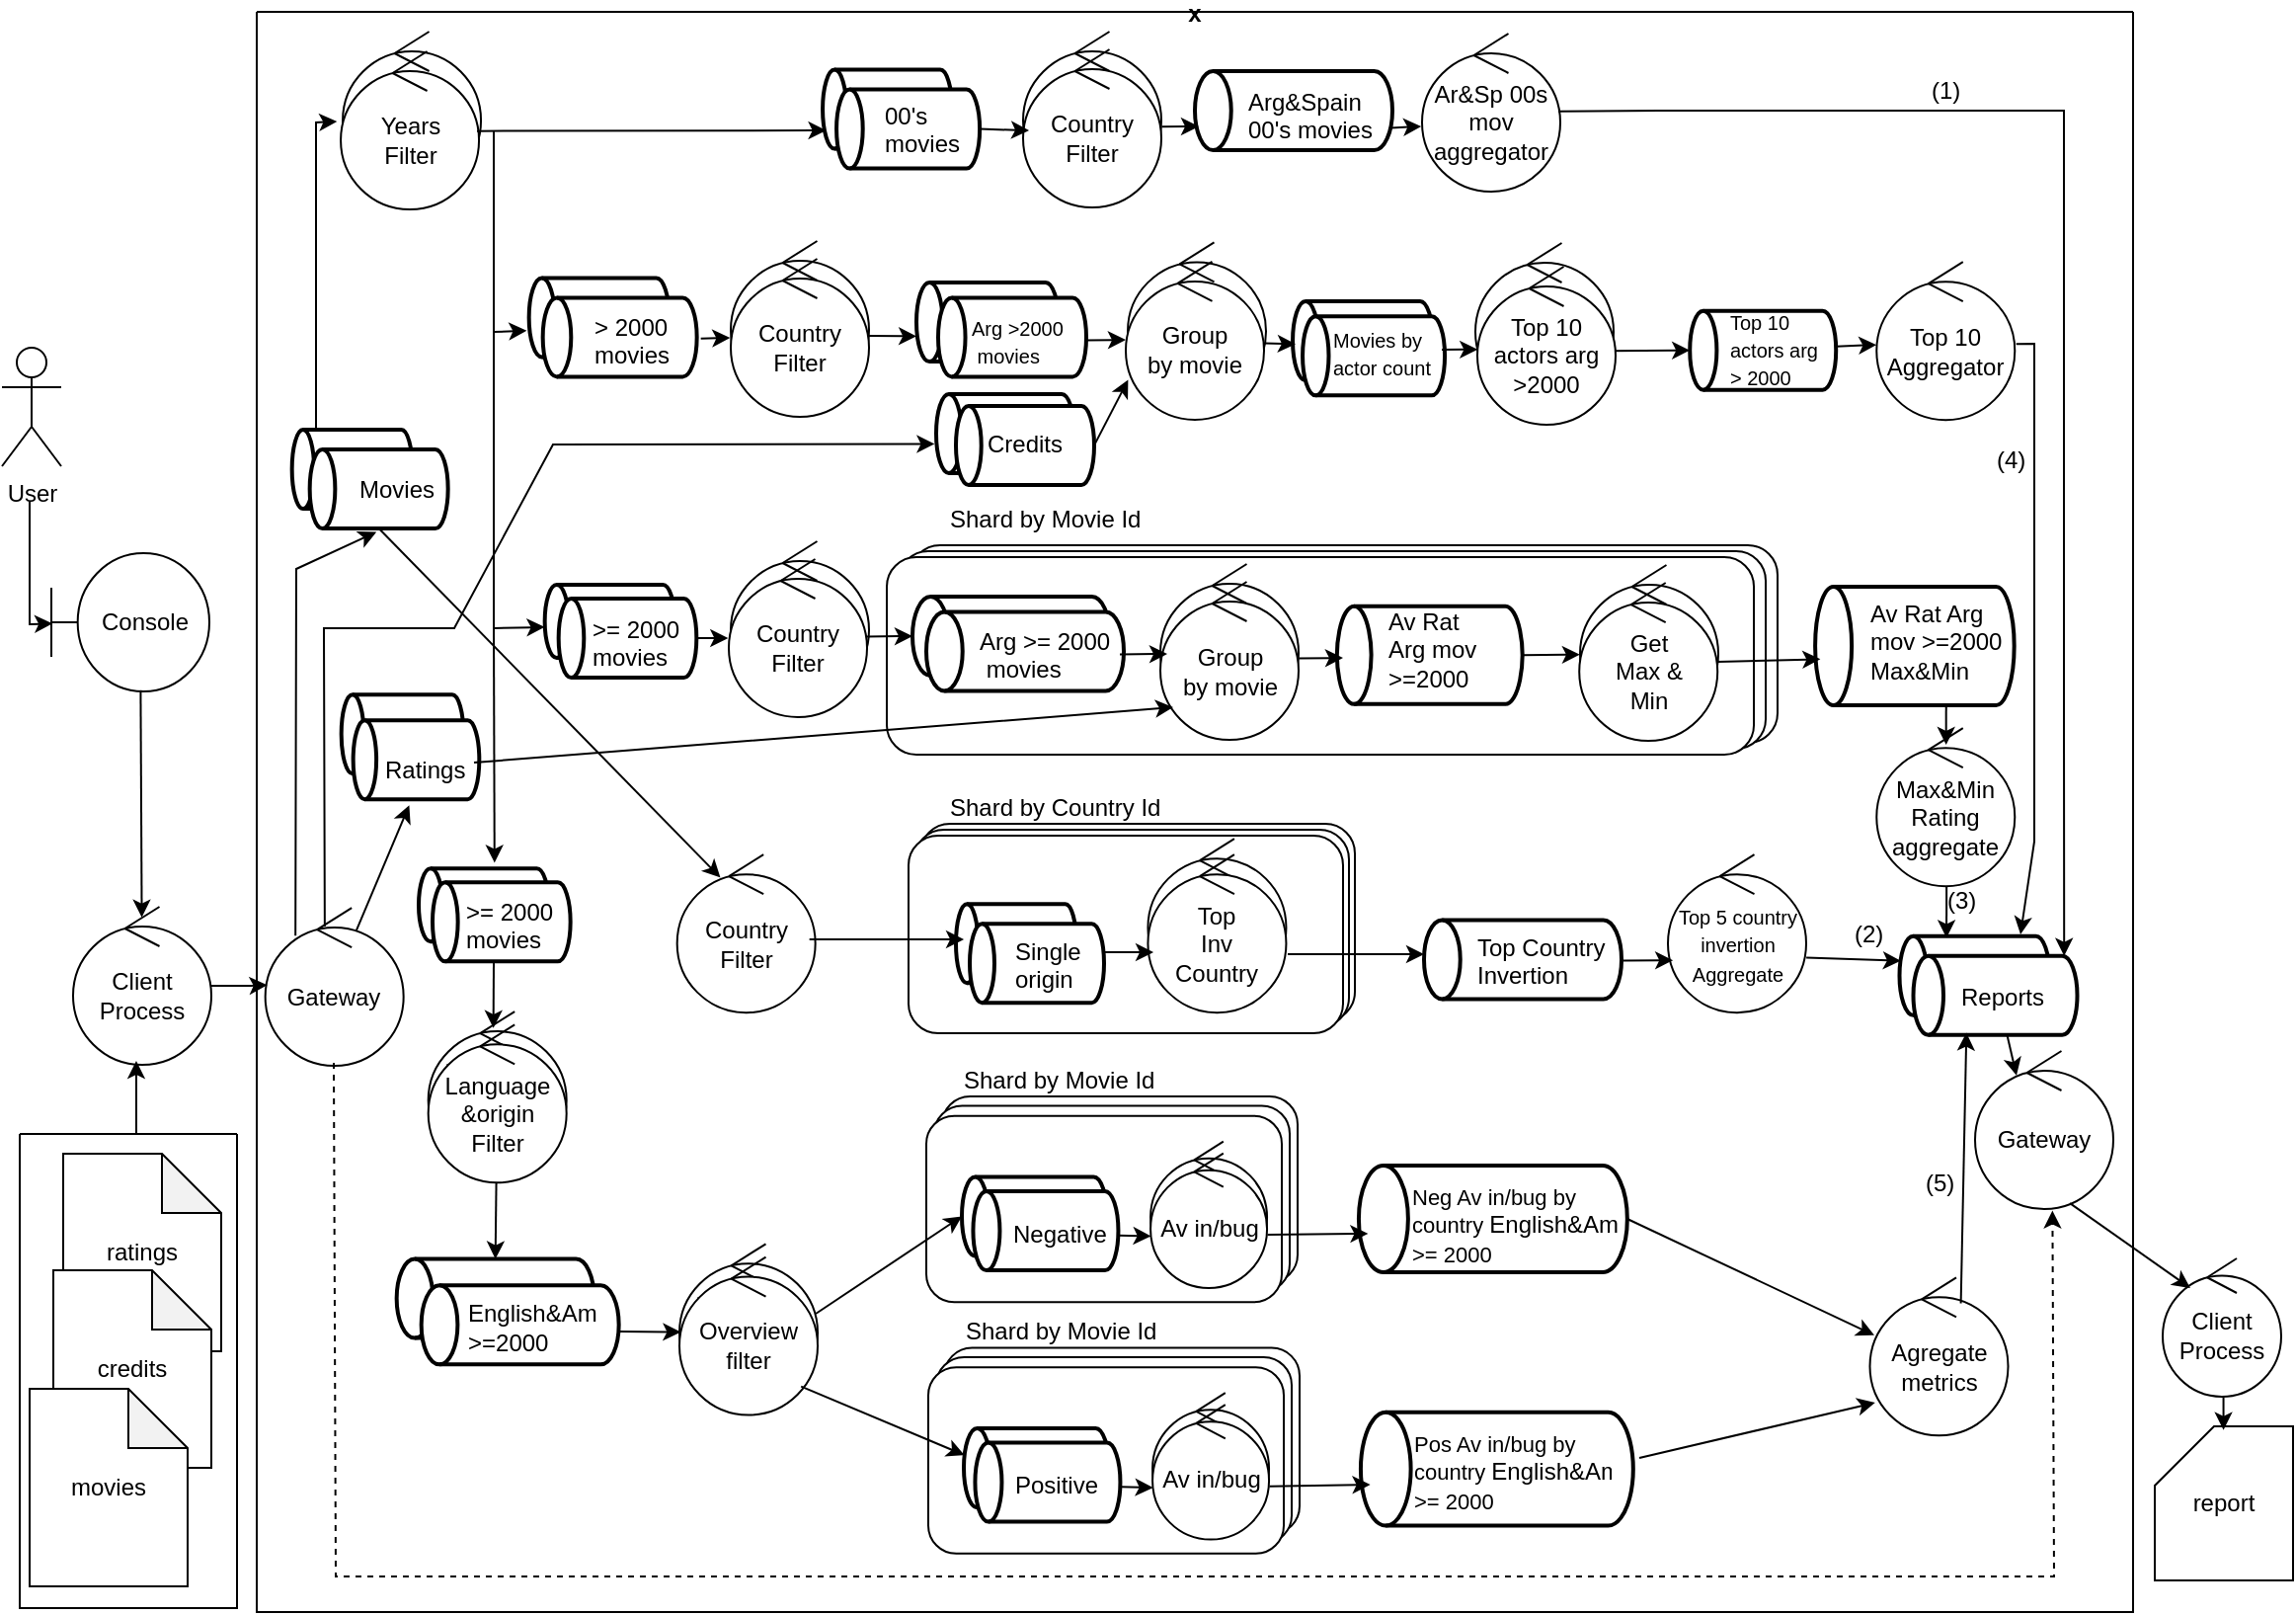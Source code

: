 <mxfile version="26.2.8" pages="3">
  <diagram name="Página-1" id="5EHdqCPOscjuWSurFPto">
    <mxGraphModel dx="989" dy="576" grid="1" gridSize="10" guides="1" tooltips="1" connect="1" arrows="1" fold="1" page="1" pageScale="1" pageWidth="1169" pageHeight="827" math="0" shadow="0">
      <root>
        <mxCell id="0" />
        <mxCell id="1" parent="0" />
        <mxCell id="mnB4QzKi-Fn6SGT392QP-189" value="" style="group" parent="1" vertex="1" connectable="0">
          <mxGeometry x="449" y="278" width="451" height="106" as="geometry" />
        </mxCell>
        <mxCell id="mnB4QzKi-Fn6SGT392QP-15" value="" style="rounded=1;whiteSpace=wrap;html=1;" parent="mnB4QzKi-Fn6SGT392QP-189" vertex="1">
          <mxGeometry x="11.973" width="439.027" height="100" as="geometry" />
        </mxCell>
        <mxCell id="mnB4QzKi-Fn6SGT392QP-14" value="" style="rounded=1;whiteSpace=wrap;html=1;" parent="mnB4QzKi-Fn6SGT392QP-189" vertex="1">
          <mxGeometry x="5.987" y="3" width="439.027" height="100" as="geometry" />
        </mxCell>
        <mxCell id="mnB4QzKi-Fn6SGT392QP-10" value="" style="rounded=1;whiteSpace=wrap;html=1;" parent="mnB4QzKi-Fn6SGT392QP-189" vertex="1">
          <mxGeometry y="6" width="439.027" height="100" as="geometry" />
        </mxCell>
        <mxCell id="U0VjU1GIPefAjUWXMzxX-6" value="" style="strokeWidth=2;html=1;shape=mxgraph.flowchart.direct_data;whiteSpace=wrap;rotation=-180;" parent="mnB4QzKi-Fn6SGT392QP-189" vertex="1">
          <mxGeometry x="228" y="30.86" width="93.76" height="49.57" as="geometry" />
        </mxCell>
        <mxCell id="U0VjU1GIPefAjUWXMzxX-7" value="Av Rat&amp;nbsp;&lt;div&gt;Arg mov&lt;div&gt;&amp;gt;=2000&lt;/div&gt;&lt;/div&gt;" style="text;strokeColor=none;fillColor=none;align=left;verticalAlign=middle;spacingLeft=4;spacingRight=4;overflow=hidden;points=[[0,0.5],[1,0.5]];portConstraint=eastwest;rotatable=0;whiteSpace=wrap;html=1;" parent="mnB4QzKi-Fn6SGT392QP-189" vertex="1">
          <mxGeometry x="247.69" y="30" width="71.73" height="46.56" as="geometry" />
        </mxCell>
        <mxCell id="mnB4QzKi-Fn6SGT392QP-199" value="Group&lt;div&gt;by movie&lt;/div&gt;" style="ellipse;shape=umlControl;whiteSpace=wrap;html=1;" parent="mnB4QzKi-Fn6SGT392QP-189" vertex="1">
          <mxGeometry x="351" y="10" width="70" height="80" as="geometry" />
        </mxCell>
        <mxCell id="0FK4gEiv9xLq5jpiOi4Y-4" value="x" style="swimlane;startSize=0;" parent="1" vertex="1">
          <mxGeometry x="130" y="8" width="950" height="810" as="geometry" />
        </mxCell>
        <mxCell id="mnB4QzKi-Fn6SGT392QP-187" value="" style="group" parent="0FK4gEiv9xLq5jpiOi4Y-4" vertex="1" connectable="0">
          <mxGeometry x="330" y="411" width="226" height="106" as="geometry" />
        </mxCell>
        <mxCell id="mnB4QzKi-Fn6SGT392QP-184" value="" style="rounded=1;whiteSpace=wrap;html=1;" parent="mnB4QzKi-Fn6SGT392QP-187" vertex="1">
          <mxGeometry x="6" width="220" height="100" as="geometry" />
        </mxCell>
        <mxCell id="mnB4QzKi-Fn6SGT392QP-185" value="" style="rounded=1;whiteSpace=wrap;html=1;" parent="mnB4QzKi-Fn6SGT392QP-187" vertex="1">
          <mxGeometry x="3" y="3" width="220" height="100" as="geometry" />
        </mxCell>
        <mxCell id="mnB4QzKi-Fn6SGT392QP-186" value="" style="rounded=1;whiteSpace=wrap;html=1;" parent="mnB4QzKi-Fn6SGT392QP-187" vertex="1">
          <mxGeometry y="6" width="220" height="100" as="geometry" />
        </mxCell>
        <mxCell id="mnB4QzKi-Fn6SGT392QP-166" value="" style="rounded=1;whiteSpace=wrap;html=1;" parent="0FK4gEiv9xLq5jpiOi4Y-4" vertex="1">
          <mxGeometry x="348" y="676.29" width="180" height="94.29" as="geometry" />
        </mxCell>
        <mxCell id="mnB4QzKi-Fn6SGT392QP-32" value="" style="rounded=1;whiteSpace=wrap;html=1;" parent="0FK4gEiv9xLq5jpiOi4Y-4" vertex="1">
          <mxGeometry x="344" y="681" width="180" height="94.29" as="geometry" />
        </mxCell>
        <mxCell id="mnB4QzKi-Fn6SGT392QP-164" value="" style="rounded=1;whiteSpace=wrap;html=1;" parent="0FK4gEiv9xLq5jpiOi4Y-4" vertex="1">
          <mxGeometry x="340" y="686.14" width="180" height="94.29" as="geometry" />
        </mxCell>
        <mxCell id="JIv-27prWHrvnOJYH-O3-36" value="" style="strokeWidth=2;html=1;shape=mxgraph.flowchart.direct_data;whiteSpace=wrap;rotation=-180;" parent="0FK4gEiv9xLq5jpiOi4Y-4" vertex="1">
          <mxGeometry x="358" y="717" width="73.5" height="40" as="geometry" />
        </mxCell>
        <mxCell id="JIv-27prWHrvnOJYH-O3-25" value="" style="strokeWidth=2;html=1;shape=mxgraph.flowchart.direct_data;whiteSpace=wrap;rotation=-180;" parent="0FK4gEiv9xLq5jpiOi4Y-4" vertex="1">
          <mxGeometry x="70.83" y="631.29" width="100" height="40" as="geometry" />
        </mxCell>
        <mxCell id="0TqPUbZBDxznDFXzXcbV-26" value="" style="strokeWidth=2;html=1;shape=mxgraph.flowchart.direct_data;whiteSpace=wrap;rotation=-180;" parent="0FK4gEiv9xLq5jpiOi4Y-4" vertex="1">
          <mxGeometry x="334" y="137" width="72" height="40" as="geometry" />
        </mxCell>
        <mxCell id="0TqPUbZBDxznDFXzXcbV-1" value="Years&lt;div&gt;Filter&lt;/div&gt;" style="ellipse;shape=umlControl;whiteSpace=wrap;html=1;" parent="0FK4gEiv9xLq5jpiOi4Y-4" vertex="1">
          <mxGeometry x="43.53" y="10.0" width="70" height="80" as="geometry" />
        </mxCell>
        <mxCell id="0FK4gEiv9xLq5jpiOi4Y-42" value="" style="strokeWidth=2;html=1;shape=mxgraph.flowchart.direct_data;whiteSpace=wrap;rotation=-180;" parent="0FK4gEiv9xLq5jpiOi4Y-4" vertex="1">
          <mxGeometry x="475" y="30" width="100" height="40" as="geometry" />
        </mxCell>
        <mxCell id="VfOvfnHJ5WRVcfxownJu-18" value="" style="strokeWidth=2;html=1;shape=mxgraph.flowchart.direct_data;whiteSpace=wrap;rotation=-180;" parent="0FK4gEiv9xLq5jpiOi4Y-4" vertex="1">
          <mxGeometry x="831.75" y="467.87" width="76" height="40" as="geometry" />
        </mxCell>
        <mxCell id="0FK4gEiv9xLq5jpiOi4Y-6" value="Gateway" style="ellipse;shape=umlControl;whiteSpace=wrap;html=1;" parent="0FK4gEiv9xLq5jpiOi4Y-4" vertex="1">
          <mxGeometry x="870" y="526" width="70" height="80" as="geometry" />
        </mxCell>
        <mxCell id="0FK4gEiv9xLq5jpiOi4Y-22" value="" style="strokeWidth=2;html=1;shape=mxgraph.flowchart.direct_data;whiteSpace=wrap;rotation=-180;" parent="0FK4gEiv9xLq5jpiOi4Y-4" vertex="1">
          <mxGeometry x="17.83" y="211.5" width="61" height="40" as="geometry" />
        </mxCell>
        <mxCell id="0FK4gEiv9xLq5jpiOi4Y-18" value="" style="strokeWidth=2;html=1;shape=mxgraph.flowchart.direct_data;whiteSpace=wrap;rotation=-180;" parent="0FK4gEiv9xLq5jpiOi4Y-4" vertex="1">
          <mxGeometry x="26.83" y="221.5" width="70" height="40" as="geometry" />
        </mxCell>
        <mxCell id="0FK4gEiv9xLq5jpiOi4Y-21" value="Movies" style="text;strokeColor=none;fillColor=none;align=left;verticalAlign=middle;spacingLeft=4;spacingRight=4;overflow=hidden;points=[[0,0.5],[1,0.5]];portConstraint=eastwest;rotatable=0;whiteSpace=wrap;html=1;" parent="0FK4gEiv9xLq5jpiOi4Y-4" vertex="1">
          <mxGeometry x="45.83" y="226.5" width="51" height="31.13" as="geometry" />
        </mxCell>
        <mxCell id="0FK4gEiv9xLq5jpiOi4Y-36" value="Year filter" style="ellipse;shape=umlControl;whiteSpace=wrap;html=1;" parent="0FK4gEiv9xLq5jpiOi4Y-4" vertex="1">
          <mxGeometry x="388" y="10" width="70" height="80" as="geometry" />
        </mxCell>
        <mxCell id="0FK4gEiv9xLq5jpiOi4Y-38" value="Country Filter" style="ellipse;shape=umlControl;whiteSpace=wrap;html=1;" parent="0FK4gEiv9xLq5jpiOi4Y-4" vertex="1">
          <mxGeometry x="388" y="19" width="70" height="80" as="geometry" />
        </mxCell>
        <mxCell id="0FK4gEiv9xLq5jpiOi4Y-44" value="Arg&amp;amp;Spain&lt;div&gt;00&#39;s movies&lt;/div&gt;" style="text;strokeColor=none;fillColor=none;align=left;verticalAlign=middle;spacingLeft=4;spacingRight=4;overflow=hidden;points=[[0,0.5],[1,0.5]];portConstraint=eastwest;rotatable=0;whiteSpace=wrap;html=1;" parent="0FK4gEiv9xLq5jpiOi4Y-4" vertex="1">
          <mxGeometry x="496" y="35.44" width="77" height="32.26" as="geometry" />
        </mxCell>
        <mxCell id="0FK4gEiv9xLq5jpiOi4Y-46" value="" style="endArrow=classic;html=1;rounded=0;entryX=0.98;entryY=0.3;entryDx=0;entryDy=0;entryPerimeter=0;exitX=1.003;exitY=0.551;exitDx=0;exitDy=0;exitPerimeter=0;" parent="0FK4gEiv9xLq5jpiOi4Y-4" target="0FK4gEiv9xLq5jpiOi4Y-42" edge="1">
          <mxGeometry width="50" height="50" relative="1" as="geometry">
            <mxPoint x="458.21" y="58.08" as="sourcePoint" />
            <mxPoint x="564" y="21" as="targetPoint" />
          </mxGeometry>
        </mxCell>
        <mxCell id="0FK4gEiv9xLq5jpiOi4Y-52" value="Years&lt;div&gt;Filter&lt;/div&gt;" style="ellipse;shape=umlControl;whiteSpace=wrap;html=1;" parent="0FK4gEiv9xLq5jpiOi4Y-4" vertex="1">
          <mxGeometry x="42.53" y="20" width="70" height="80" as="geometry" />
        </mxCell>
        <mxCell id="0FK4gEiv9xLq5jpiOi4Y-54" value="" style="edgeStyle=orthogonalEdgeStyle;rounded=0;orthogonalLoop=1;jettySize=auto;html=1;exitX=0.5;exitY=0;exitDx=0;exitDy=0;exitPerimeter=0;entryX=0.513;entryY=0.124;entryDx=0;entryDy=0;entryPerimeter=0;" parent="0FK4gEiv9xLq5jpiOi4Y-4" source="VfOvfnHJ5WRVcfxownJu-18" target="0FK4gEiv9xLq5jpiOi4Y-53" edge="1">
          <mxGeometry relative="1" as="geometry">
            <mxPoint x="1128.75" y="517.87" as="sourcePoint" />
            <mxPoint x="1140.75" y="544.87" as="targetPoint" />
          </mxGeometry>
        </mxCell>
        <mxCell id="0FK4gEiv9xLq5jpiOi4Y-53" value="" style="strokeWidth=2;html=1;shape=mxgraph.flowchart.direct_data;whiteSpace=wrap;rotation=-180;" parent="0FK4gEiv9xLq5jpiOi4Y-4" vertex="1">
          <mxGeometry x="838.75" y="477.87" width="83" height="40" as="geometry" />
        </mxCell>
        <mxCell id="0FK4gEiv9xLq5jpiOi4Y-51" value="Reports" style="text;strokeColor=none;fillColor=none;align=left;verticalAlign=middle;spacingLeft=4;spacingRight=4;overflow=hidden;points=[[0,0.5],[1,0.5]];portConstraint=eastwest;rotatable=0;whiteSpace=wrap;html=1;" parent="0FK4gEiv9xLq5jpiOi4Y-4" vertex="1">
          <mxGeometry x="856.75" y="482.53" width="60" height="32.26" as="geometry" />
        </mxCell>
        <mxCell id="0FK4gEiv9xLq5jpiOi4Y-57" value="" style="strokeWidth=2;html=1;shape=mxgraph.flowchart.direct_data;whiteSpace=wrap;rotation=-180;" parent="0FK4gEiv9xLq5jpiOi4Y-4" vertex="1">
          <mxGeometry x="354" y="451.57" width="61" height="40" as="geometry" />
        </mxCell>
        <mxCell id="0FK4gEiv9xLq5jpiOi4Y-58" value="" style="strokeWidth=2;html=1;shape=mxgraph.flowchart.direct_data;whiteSpace=wrap;rotation=-180;" parent="0FK4gEiv9xLq5jpiOi4Y-4" vertex="1">
          <mxGeometry x="361" y="461.57" width="68" height="40" as="geometry" />
        </mxCell>
        <mxCell id="0FK4gEiv9xLq5jpiOi4Y-59" value="Single&amp;nbsp;&lt;div&gt;origin&lt;/div&gt;" style="text;strokeColor=none;fillColor=none;align=left;verticalAlign=middle;spacingLeft=4;spacingRight=4;overflow=hidden;points=[[0,0.5],[1,0.5]];portConstraint=eastwest;rotatable=0;whiteSpace=wrap;html=1;" parent="0FK4gEiv9xLq5jpiOi4Y-4" vertex="1">
          <mxGeometry x="378" y="465.44" width="43" height="32.26" as="geometry" />
        </mxCell>
        <mxCell id="0FK4gEiv9xLq5jpiOi4Y-68" value="Country&lt;div&gt;filter&lt;/div&gt;" style="ellipse;shape=umlControl;whiteSpace=wrap;html=1;" parent="0FK4gEiv9xLq5jpiOi4Y-4" vertex="1">
          <mxGeometry x="451.22" y="418.57" width="70" height="80" as="geometry" />
        </mxCell>
        <mxCell id="0FK4gEiv9xLq5jpiOi4Y-69" value="Top&lt;div&gt;Inv&lt;/div&gt;&lt;div&gt;Country&lt;/div&gt;" style="ellipse;shape=umlControl;whiteSpace=wrap;html=1;" parent="0FK4gEiv9xLq5jpiOi4Y-4" vertex="1">
          <mxGeometry x="451.22" y="426.57" width="70" height="80" as="geometry" />
        </mxCell>
        <mxCell id="0FK4gEiv9xLq5jpiOi4Y-74" value="" style="endArrow=classic;html=1;rounded=0;entryX=1;entryY=0.567;entryDx=0;entryDy=0;entryPerimeter=0;exitX=1.011;exitY=0.63;exitDx=0;exitDy=0;exitPerimeter=0;" parent="0FK4gEiv9xLq5jpiOi4Y-4" source="0FK4gEiv9xLq5jpiOi4Y-69" target="0FK4gEiv9xLq5jpiOi4Y-83" edge="1">
          <mxGeometry width="50" height="50" relative="1" as="geometry">
            <mxPoint x="458.22" y="473.57" as="sourcePoint" />
            <mxPoint x="482.72" y="476.09" as="targetPoint" />
          </mxGeometry>
        </mxCell>
        <mxCell id="0FK4gEiv9xLq5jpiOi4Y-83" value="" style="strokeWidth=2;html=1;shape=mxgraph.flowchart.direct_data;whiteSpace=wrap;rotation=-180;" parent="0FK4gEiv9xLq5jpiOi4Y-4" vertex="1">
          <mxGeometry x="591" y="459.7" width="100" height="40" as="geometry" />
        </mxCell>
        <mxCell id="0FK4gEiv9xLq5jpiOi4Y-84" value="Top Country&lt;div&gt;Invertion&lt;/div&gt;" style="text;strokeColor=none;fillColor=none;align=left;verticalAlign=middle;spacingLeft=4;spacingRight=4;overflow=hidden;points=[[0,0.5],[1,0.5]];portConstraint=eastwest;rotatable=0;whiteSpace=wrap;html=1;" parent="0FK4gEiv9xLq5jpiOi4Y-4" vertex="1">
          <mxGeometry x="612" y="464.7" width="80" height="31.13" as="geometry" />
        </mxCell>
        <mxCell id="0FK4gEiv9xLq5jpiOi4Y-90" value="Ar&amp;amp;Sp 00s&lt;div&gt;mov&lt;/div&gt;&lt;div&gt;aggregator&lt;/div&gt;" style="ellipse;shape=umlControl;whiteSpace=wrap;html=1;" parent="0FK4gEiv9xLq5jpiOi4Y-4" vertex="1">
          <mxGeometry x="590" y="11" width="70" height="80" as="geometry" />
        </mxCell>
        <mxCell id="0FK4gEiv9xLq5jpiOi4Y-92" value="" style="endArrow=classic;html=1;rounded=0;exitX=0.986;exitY=0.492;exitDx=0;exitDy=0;exitPerimeter=0;entryX=0.08;entryY=1;entryDx=0;entryDy=0;entryPerimeter=0;" parent="0FK4gEiv9xLq5jpiOi4Y-4" source="0FK4gEiv9xLq5jpiOi4Y-90" target="0FK4gEiv9xLq5jpiOi4Y-53" edge="1">
          <mxGeometry width="50" height="50" relative="1" as="geometry">
            <mxPoint x="463" y="240" as="sourcePoint" />
            <mxPoint x="823" y="420" as="targetPoint" />
            <Array as="points">
              <mxPoint x="710" y="50" />
              <mxPoint x="810" y="50" />
              <mxPoint x="915" y="50" />
              <mxPoint x="915" y="350" />
            </Array>
          </mxGeometry>
        </mxCell>
        <mxCell id="U0VjU1GIPefAjUWXMzxX-61" value="" style="endArrow=classic;html=1;rounded=0;exitX=0.427;exitY=-0.01;exitDx=0;exitDy=0;exitPerimeter=0;entryX=0.3;entryY=0.155;entryDx=0;entryDy=0;entryPerimeter=0;" parent="0FK4gEiv9xLq5jpiOi4Y-4" source="0FK4gEiv9xLq5jpiOi4Y-53" target="0FK4gEiv9xLq5jpiOi4Y-6" edge="1">
          <mxGeometry width="50" height="50" relative="1" as="geometry">
            <mxPoint x="744" y="536" as="sourcePoint" />
            <mxPoint x="794" y="486" as="targetPoint" />
          </mxGeometry>
        </mxCell>
        <mxCell id="0FK4gEiv9xLq5jpiOi4Y-23" value="" style="strokeWidth=2;html=1;shape=mxgraph.flowchart.direct_data;whiteSpace=wrap;rotation=-180;" parent="0FK4gEiv9xLq5jpiOi4Y-4" vertex="1">
          <mxGeometry x="344" y="193.44" width="70" height="40" as="geometry" />
        </mxCell>
        <mxCell id="0FK4gEiv9xLq5jpiOi4Y-24" value="" style="strokeWidth=2;html=1;shape=mxgraph.flowchart.direct_data;whiteSpace=wrap;rotation=-180;" parent="0FK4gEiv9xLq5jpiOi4Y-4" vertex="1">
          <mxGeometry x="354" y="199.44" width="70" height="40" as="geometry" />
        </mxCell>
        <mxCell id="0FK4gEiv9xLq5jpiOi4Y-25" value="Credits" style="text;strokeColor=none;fillColor=none;align=left;verticalAlign=middle;spacingLeft=4;spacingRight=4;overflow=hidden;points=[[0,0.5],[1,0.5]];portConstraint=eastwest;rotatable=0;whiteSpace=wrap;html=1;" parent="0FK4gEiv9xLq5jpiOi4Y-4" vertex="1">
          <mxGeometry x="364" y="204.44" width="55" height="30" as="geometry" />
        </mxCell>
        <mxCell id="0FK4gEiv9xLq5jpiOi4Y-30" value="" style="strokeWidth=2;html=1;shape=mxgraph.flowchart.direct_data;whiteSpace=wrap;rotation=-180;" parent="0FK4gEiv9xLq5jpiOi4Y-4" vertex="1">
          <mxGeometry x="42.83" y="345.57" width="61.83" height="40" as="geometry" />
        </mxCell>
        <mxCell id="VfOvfnHJ5WRVcfxownJu-13" value="Gateway" style="ellipse;shape=umlControl;whiteSpace=wrap;html=1;" parent="0FK4gEiv9xLq5jpiOi4Y-4" vertex="1">
          <mxGeometry x="4.33" y="453.53" width="70" height="80" as="geometry" />
        </mxCell>
        <mxCell id="0FK4gEiv9xLq5jpiOi4Y-29" value="" style="strokeWidth=2;html=1;shape=mxgraph.flowchart.direct_data;whiteSpace=wrap;rotation=-180;" parent="0FK4gEiv9xLq5jpiOi4Y-4" vertex="1">
          <mxGeometry x="48.83" y="358.57" width="63.83" height="40" as="geometry" />
        </mxCell>
        <mxCell id="0FK4gEiv9xLq5jpiOi4Y-31" value="Ratings" style="text;strokeColor=none;fillColor=none;align=left;verticalAlign=middle;spacingLeft=4;spacingRight=4;overflow=hidden;points=[[0,0.5],[1,0.5]];portConstraint=eastwest;rotatable=0;whiteSpace=wrap;html=1;" parent="0FK4gEiv9xLq5jpiOi4Y-4" vertex="1">
          <mxGeometry x="58.53" y="368.57" width="52.17" height="30" as="geometry" />
        </mxCell>
        <mxCell id="0FK4gEiv9xLq5jpiOi4Y-104" value="" style="strokeWidth=2;html=1;shape=mxgraph.flowchart.direct_data;whiteSpace=wrap;rotation=-180;" parent="0FK4gEiv9xLq5jpiOi4Y-4" vertex="1">
          <mxGeometry x="137.83" y="134.7" width="71" height="40" as="geometry" />
        </mxCell>
        <mxCell id="0FK4gEiv9xLq5jpiOi4Y-106" value="Country Filter" style="ellipse;shape=umlControl;whiteSpace=wrap;html=1;" parent="0FK4gEiv9xLq5jpiOi4Y-4" vertex="1">
          <mxGeometry x="212.83" y="426.57" width="70" height="80" as="geometry" />
        </mxCell>
        <mxCell id="0FK4gEiv9xLq5jpiOi4Y-107" value="" style="strokeWidth=2;html=1;shape=mxgraph.flowchart.direct_data;whiteSpace=wrap;rotation=-180;" parent="0FK4gEiv9xLq5jpiOi4Y-4" vertex="1">
          <mxGeometry x="144.83" y="144.7" width="78" height="40" as="geometry" />
        </mxCell>
        <mxCell id="0FK4gEiv9xLq5jpiOi4Y-108" value="&amp;gt; 2000&lt;div&gt;movies&lt;/div&gt;" style="text;strokeColor=none;fillColor=none;align=left;verticalAlign=middle;spacingLeft=4;spacingRight=4;overflow=hidden;points=[[0,0.5],[1,0.5]];portConstraint=eastwest;rotatable=0;whiteSpace=wrap;html=1;" parent="0FK4gEiv9xLq5jpiOi4Y-4" vertex="1">
          <mxGeometry x="164.83" y="150.14" width="60" height="32.26" as="geometry" />
        </mxCell>
        <mxCell id="0FK4gEiv9xLq5jpiOi4Y-112" value="" style="endArrow=classic;html=1;rounded=0;entryX=-0.005;entryY=0.5;entryDx=0;entryDy=0;entryPerimeter=0;" parent="0FK4gEiv9xLq5jpiOi4Y-4" source="0FK4gEiv9xLq5jpiOi4Y-108" target="0TqPUbZBDxznDFXzXcbV-18" edge="1">
          <mxGeometry width="50" height="50" relative="1" as="geometry">
            <mxPoint x="210" y="165" as="sourcePoint" />
            <mxPoint x="234.16" y="166" as="targetPoint" />
          </mxGeometry>
        </mxCell>
        <mxCell id="U0VjU1GIPefAjUWXMzxX-1" value="Year filter" style="ellipse;shape=umlControl;whiteSpace=wrap;html=1;" parent="0FK4gEiv9xLq5jpiOi4Y-4" vertex="1">
          <mxGeometry x="457.5" y="279.5" width="70" height="80" as="geometry" />
        </mxCell>
        <mxCell id="U0VjU1GIPefAjUWXMzxX-2" value="Group&lt;div&gt;by movie&lt;/div&gt;" style="ellipse;shape=umlControl;whiteSpace=wrap;html=1;" parent="0FK4gEiv9xLq5jpiOi4Y-4" vertex="1">
          <mxGeometry x="457.5" y="288.5" width="70" height="80" as="geometry" />
        </mxCell>
        <mxCell id="U0VjU1GIPefAjUWXMzxX-38" value="Group&lt;div&gt;by movie&lt;/div&gt;" style="ellipse;shape=umlControl;whiteSpace=wrap;html=1;" parent="0FK4gEiv9xLq5jpiOi4Y-4" vertex="1">
          <mxGeometry x="441" y="116.7" width="70" height="80" as="geometry" />
        </mxCell>
        <mxCell id="U0VjU1GIPefAjUWXMzxX-39" value="" style="strokeWidth=2;html=1;shape=mxgraph.flowchart.direct_data;whiteSpace=wrap;rotation=-180;" parent="0FK4gEiv9xLq5jpiOi4Y-4" vertex="1">
          <mxGeometry x="524.53" y="146.5" width="71" height="40" as="geometry" />
        </mxCell>
        <mxCell id="U0VjU1GIPefAjUWXMzxX-40" value="" style="strokeWidth=2;html=1;shape=mxgraph.flowchart.direct_data;whiteSpace=wrap;rotation=-180;" parent="0FK4gEiv9xLq5jpiOi4Y-4" vertex="1">
          <mxGeometry x="529.53" y="154.14" width="72" height="40" as="geometry" />
        </mxCell>
        <mxCell id="U0VjU1GIPefAjUWXMzxX-41" value="&lt;font style=&quot;font-size: 10px;&quot;&gt;Movies by actor count&lt;/font&gt;" style="text;strokeColor=none;fillColor=none;align=left;verticalAlign=middle;spacingLeft=4;spacingRight=4;overflow=hidden;points=[[0,0.5],[1,0.5]];portConstraint=eastwest;rotatable=0;whiteSpace=wrap;html=1;" parent="0FK4gEiv9xLq5jpiOi4Y-4" vertex="1">
          <mxGeometry x="538.97" y="156.82" width="60" height="31.13" as="geometry" />
        </mxCell>
        <mxCell id="U0VjU1GIPefAjUWXMzxX-44" value="" style="endArrow=classic;html=1;rounded=0;entryX=0.045;entryY=0.493;entryDx=0;entryDy=0;entryPerimeter=0;" parent="0FK4gEiv9xLq5jpiOi4Y-4" edge="1">
          <mxGeometry width="50" height="50" relative="1" as="geometry">
            <mxPoint x="600" y="171" as="sourcePoint" />
            <mxPoint x="618.15" y="170.88" as="targetPoint" />
          </mxGeometry>
        </mxCell>
        <mxCell id="U0VjU1GIPefAjUWXMzxX-45" value="" style="endArrow=classic;html=1;rounded=0;exitX=1.002;exitY=0.517;exitDx=0;exitDy=0;exitPerimeter=0;entryX=0.98;entryY=0.459;entryDx=0;entryDy=0;entryPerimeter=0;" parent="0FK4gEiv9xLq5jpiOi4Y-4" source="0TqPUbZBDxznDFXzXcbV-31" target="U0VjU1GIPefAjUWXMzxX-39" edge="1">
          <mxGeometry width="50" height="50" relative="1" as="geometry">
            <mxPoint x="513" y="168" as="sourcePoint" />
            <mxPoint x="520" y="167" as="targetPoint" />
          </mxGeometry>
        </mxCell>
        <mxCell id="am8gVOmJiwN1Gk6M9V-j-4" value="" style="endArrow=classic;html=1;rounded=0;entryX=1.011;entryY=0.368;entryDx=0;entryDy=0;entryPerimeter=0;exitX=0.43;exitY=0.118;exitDx=0;exitDy=0;exitPerimeter=0;" parent="0FK4gEiv9xLq5jpiOi4Y-4" source="VfOvfnHJ5WRVcfxownJu-13" target="0FK4gEiv9xLq5jpiOi4Y-23" edge="1">
          <mxGeometry width="50" height="50" relative="1" as="geometry">
            <mxPoint x="62.83" y="465.51" as="sourcePoint" />
            <mxPoint x="252.83" y="554.87" as="targetPoint" />
            <Array as="points">
              <mxPoint x="34" y="312" />
              <mxPoint x="100" y="312" />
              <mxPoint x="150" y="219" />
            </Array>
          </mxGeometry>
        </mxCell>
        <mxCell id="am8gVOmJiwN1Gk6M9V-j-6" value="" style="strokeWidth=2;html=1;shape=mxgraph.flowchart.direct_data;whiteSpace=wrap;rotation=-180;" parent="0FK4gEiv9xLq5jpiOi4Y-4" vertex="1">
          <mxGeometry x="286.53" y="29.31" width="65.53" height="40" as="geometry" />
        </mxCell>
        <mxCell id="am8gVOmJiwN1Gk6M9V-j-7" value="" style="strokeWidth=2;html=1;shape=mxgraph.flowchart.direct_data;whiteSpace=wrap;rotation=-180;" parent="0FK4gEiv9xLq5jpiOi4Y-4" vertex="1">
          <mxGeometry x="293.53" y="39.31" width="72.53" height="40" as="geometry" />
        </mxCell>
        <mxCell id="am8gVOmJiwN1Gk6M9V-j-9" value="" style="endArrow=classic;html=1;rounded=0;entryX=0.973;entryY=0.232;entryDx=0;entryDy=0;entryPerimeter=0;exitX=0.986;exitY=0.504;exitDx=0;exitDy=0;exitPerimeter=0;" parent="0FK4gEiv9xLq5jpiOi4Y-4" source="0FK4gEiv9xLq5jpiOi4Y-52" target="am8gVOmJiwN1Gk6M9V-j-6" edge="1">
          <mxGeometry width="50" height="50" relative="1" as="geometry">
            <mxPoint x="416.52" y="117.35" as="sourcePoint" />
            <mxPoint x="445.53" y="68.31" as="targetPoint" />
          </mxGeometry>
        </mxCell>
        <mxCell id="0FK4gEiv9xLq5jpiOi4Y-66" value="00&#39;s movies" style="text;strokeColor=none;fillColor=none;align=left;verticalAlign=middle;spacingLeft=4;spacingRight=4;overflow=hidden;points=[[0,0.5],[1,0.5]];portConstraint=eastwest;rotatable=0;whiteSpace=wrap;html=1;" parent="0FK4gEiv9xLq5jpiOi4Y-4" vertex="1">
          <mxGeometry x="311.53" y="43.18" width="49.47" height="32.26" as="geometry" />
        </mxCell>
        <mxCell id="0TqPUbZBDxznDFXzXcbV-2" value="" style="endArrow=classic;html=1;rounded=0;exitX=0;exitY=0.5;exitDx=0;exitDy=0;exitPerimeter=0;entryX=0.043;entryY=0.513;entryDx=0;entryDy=0;entryPerimeter=0;" parent="0FK4gEiv9xLq5jpiOi4Y-4" source="am8gVOmJiwN1Gk6M9V-j-7" target="0FK4gEiv9xLq5jpiOi4Y-38" edge="1">
          <mxGeometry width="50" height="50" relative="1" as="geometry">
            <mxPoint x="371.53" y="180.31" as="sourcePoint" />
            <mxPoint x="391" y="64" as="targetPoint" />
          </mxGeometry>
        </mxCell>
        <mxCell id="0TqPUbZBDxznDFXzXcbV-3" value="" style="endArrow=classic;html=1;rounded=0;entryX=-0.027;entryY=0.444;entryDx=0;entryDy=0;entryPerimeter=0;" parent="0FK4gEiv9xLq5jpiOi4Y-4" target="0FK4gEiv9xLq5jpiOi4Y-52" edge="1">
          <mxGeometry width="50" height="50" relative="1" as="geometry">
            <mxPoint x="30" y="212" as="sourcePoint" />
            <mxPoint x="370" y="130" as="targetPoint" />
            <Array as="points">
              <mxPoint x="30" y="56" />
            </Array>
          </mxGeometry>
        </mxCell>
        <mxCell id="0TqPUbZBDxznDFXzXcbV-4" value="" style="endArrow=classic;html=1;rounded=0;exitX=1.018;exitY=0.721;exitDx=0;exitDy=0;exitPerimeter=0;entryX=-0.006;entryY=0.587;entryDx=0;entryDy=0;entryPerimeter=0;" parent="0FK4gEiv9xLq5jpiOi4Y-4" source="0FK4gEiv9xLq5jpiOi4Y-44" target="0FK4gEiv9xLq5jpiOi4Y-90" edge="1">
          <mxGeometry width="50" height="50" relative="1" as="geometry">
            <mxPoint x="541" y="100" as="sourcePoint" />
            <mxPoint x="591" y="50" as="targetPoint" />
          </mxGeometry>
        </mxCell>
        <mxCell id="0TqPUbZBDxznDFXzXcbV-17" value="Year filter" style="ellipse;shape=umlControl;whiteSpace=wrap;html=1;" parent="0FK4gEiv9xLq5jpiOi4Y-4" vertex="1">
          <mxGeometry x="240" y="116" width="70" height="80" as="geometry" />
        </mxCell>
        <mxCell id="0TqPUbZBDxznDFXzXcbV-18" value="Country Filter" style="ellipse;shape=umlControl;whiteSpace=wrap;html=1;" parent="0FK4gEiv9xLq5jpiOi4Y-4" vertex="1">
          <mxGeometry x="240" y="125" width="70" height="80" as="geometry" />
        </mxCell>
        <mxCell id="0TqPUbZBDxznDFXzXcbV-19" value="" style="endArrow=classic;html=1;rounded=0;entryX=0.999;entryY=0.319;entryDx=0;entryDy=0;entryPerimeter=0;" parent="0FK4gEiv9xLq5jpiOi4Y-4" target="0TqPUbZBDxznDFXzXcbV-26" edge="1">
          <mxGeometry width="50" height="50" relative="1" as="geometry">
            <mxPoint x="310" y="164" as="sourcePoint" />
            <mxPoint x="329" y="163.32" as="targetPoint" />
          </mxGeometry>
        </mxCell>
        <mxCell id="0TqPUbZBDxznDFXzXcbV-20" value="" style="strokeWidth=2;html=1;shape=mxgraph.flowchart.direct_data;whiteSpace=wrap;rotation=-180;" parent="0FK4gEiv9xLq5jpiOi4Y-4" vertex="1">
          <mxGeometry x="345" y="144.7" width="75" height="40" as="geometry" />
        </mxCell>
        <mxCell id="0TqPUbZBDxznDFXzXcbV-21" value="&lt;font style=&quot;font-size: 10px;&quot;&gt;Arg &amp;gt;2000&lt;/font&gt;&lt;div&gt;&lt;font style=&quot;font-size: 10px;&quot;&gt;&amp;nbsp;movies&lt;/font&gt;&lt;/div&gt;" style="text;strokeColor=none;fillColor=none;align=left;verticalAlign=middle;spacingLeft=4;spacingRight=4;overflow=hidden;points=[[0,0.5],[1,0.5]];portConstraint=eastwest;rotatable=0;whiteSpace=wrap;html=1;" parent="0FK4gEiv9xLq5jpiOi4Y-4" vertex="1">
          <mxGeometry x="356" y="150.14" width="64" height="32.26" as="geometry" />
        </mxCell>
        <mxCell id="0TqPUbZBDxznDFXzXcbV-30" value="" style="endArrow=classic;html=1;rounded=0;exitX=1;exitY=0.5;exitDx=0;exitDy=0;" parent="0FK4gEiv9xLq5jpiOi4Y-4" source="0TqPUbZBDxznDFXzXcbV-21" edge="1">
          <mxGeometry width="50" height="50" relative="1" as="geometry">
            <mxPoint x="415" y="166" as="sourcePoint" />
            <mxPoint x="440" y="166" as="targetPoint" />
          </mxGeometry>
        </mxCell>
        <mxCell id="0TqPUbZBDxznDFXzXcbV-32" value="Partial&lt;div&gt;count&lt;/div&gt;" style="ellipse;shape=umlControl;whiteSpace=wrap;html=1;" parent="0FK4gEiv9xLq5jpiOi4Y-4" vertex="1">
          <mxGeometry x="617" y="117" width="70" height="80" as="geometry" />
        </mxCell>
        <mxCell id="0TqPUbZBDxznDFXzXcbV-31" value="Group&lt;div&gt;by movie&lt;/div&gt;" style="ellipse;shape=umlControl;whiteSpace=wrap;html=1;" parent="0FK4gEiv9xLq5jpiOi4Y-4" vertex="1">
          <mxGeometry x="440" y="126.44" width="70" height="80" as="geometry" />
        </mxCell>
        <mxCell id="0TqPUbZBDxznDFXzXcbV-38" value="Top 10&lt;div&gt;Aggregator&lt;/div&gt;" style="ellipse;shape=umlControl;whiteSpace=wrap;html=1;" parent="0FK4gEiv9xLq5jpiOi4Y-4" vertex="1">
          <mxGeometry x="820.14" y="126.57" width="70" height="80" as="geometry" />
        </mxCell>
        <mxCell id="0TqPUbZBDxznDFXzXcbV-39" value="" style="endArrow=classic;html=1;rounded=0;entryX=0.194;entryY=1.022;entryDx=0;entryDy=0;entryPerimeter=0;exitX=1.01;exitY=0.52;exitDx=0;exitDy=0;exitPerimeter=0;" parent="0FK4gEiv9xLq5jpiOi4Y-4" source="0TqPUbZBDxznDFXzXcbV-38" target="VfOvfnHJ5WRVcfxownJu-18" edge="1">
          <mxGeometry width="50" height="50" relative="1" as="geometry">
            <mxPoint x="890" y="152" as="sourcePoint" />
            <mxPoint x="490" y="310" as="targetPoint" />
            <Array as="points">
              <mxPoint x="900" y="168" />
              <mxPoint x="900" y="261" />
              <mxPoint x="900" y="360" />
              <mxPoint x="900" y="420" />
            </Array>
          </mxGeometry>
        </mxCell>
        <mxCell id="0TqPUbZBDxznDFXzXcbV-40" value="" style="strokeWidth=2;html=1;shape=mxgraph.flowchart.direct_data;whiteSpace=wrap;rotation=-180;" parent="0FK4gEiv9xLq5jpiOi4Y-4" vertex="1">
          <mxGeometry x="725.61" y="151.34" width="74" height="40" as="geometry" />
        </mxCell>
        <mxCell id="0TqPUbZBDxznDFXzXcbV-41" value="&lt;span style=&quot;font-size: 10px;&quot;&gt;Top 10&lt;/span&gt;&lt;div&gt;&lt;span style=&quot;font-size: 10px;&quot;&gt;actors arg&lt;/span&gt;&lt;/div&gt;&lt;div&gt;&lt;span style=&quot;font-size: 10px;&quot;&gt;&amp;gt; 2000&lt;/span&gt;&lt;/div&gt;" style="text;strokeColor=none;fillColor=none;align=left;verticalAlign=middle;spacingLeft=4;spacingRight=4;overflow=hidden;points=[[0,0.5],[1,0.5]];portConstraint=eastwest;rotatable=0;whiteSpace=wrap;html=1;" parent="0FK4gEiv9xLq5jpiOi4Y-4" vertex="1">
          <mxGeometry x="739.61" y="147.31" width="60" height="44.03" as="geometry" />
        </mxCell>
        <mxCell id="0TqPUbZBDxznDFXzXcbV-42" value="" style="endArrow=classic;html=1;rounded=0;exitX=0.989;exitY=0.525;exitDx=0;exitDy=0;exitPerimeter=0;entryX=1;entryY=0.5;entryDx=0;entryDy=0;entryPerimeter=0;" parent="0FK4gEiv9xLq5jpiOi4Y-4" target="0TqPUbZBDxznDFXzXcbV-40" edge="1">
          <mxGeometry width="50" height="50" relative="1" as="geometry">
            <mxPoint x="685.11" y="171.57" as="sourcePoint" />
            <mxPoint x="710.61" y="171.34" as="targetPoint" />
          </mxGeometry>
        </mxCell>
        <mxCell id="0TqPUbZBDxznDFXzXcbV-43" value="" style="endArrow=classic;html=1;rounded=0;exitX=1;exitY=0.5;exitDx=0;exitDy=0;entryX=0;entryY=0.525;entryDx=0;entryDy=0;entryPerimeter=0;" parent="0FK4gEiv9xLq5jpiOi4Y-4" source="0TqPUbZBDxznDFXzXcbV-41" target="0TqPUbZBDxznDFXzXcbV-38" edge="1">
          <mxGeometry width="50" height="50" relative="1" as="geometry">
            <mxPoint x="463.14" y="272.57" as="sourcePoint" />
            <mxPoint x="813.14" y="169.57" as="targetPoint" />
          </mxGeometry>
        </mxCell>
        <mxCell id="0TqPUbZBDxznDFXzXcbV-44" value="" style="strokeWidth=2;html=1;shape=mxgraph.flowchart.direct_data;whiteSpace=wrap;rotation=-180;" parent="0FK4gEiv9xLq5jpiOi4Y-4" vertex="1">
          <mxGeometry x="332" y="296" width="100" height="40" as="geometry" />
        </mxCell>
        <mxCell id="0TqPUbZBDxznDFXzXcbV-45" value="" style="strokeWidth=2;html=1;shape=mxgraph.flowchart.direct_data;whiteSpace=wrap;rotation=-180;" parent="0FK4gEiv9xLq5jpiOi4Y-4" vertex="1">
          <mxGeometry x="145.83" y="290" width="65.83" height="37" as="geometry" />
        </mxCell>
        <mxCell id="0TqPUbZBDxznDFXzXcbV-46" value="" style="strokeWidth=2;html=1;shape=mxgraph.flowchart.direct_data;whiteSpace=wrap;rotation=-180;" parent="0FK4gEiv9xLq5jpiOi4Y-4" vertex="1">
          <mxGeometry x="152.83" y="297" width="69.83" height="40" as="geometry" />
        </mxCell>
        <mxCell id="0TqPUbZBDxznDFXzXcbV-47" value="&amp;gt;= 2000&lt;div&gt;movies&lt;/div&gt;" style="text;strokeColor=none;fillColor=none;align=left;verticalAlign=middle;spacingLeft=4;spacingRight=4;overflow=hidden;points=[[0,0.5],[1,0.5]];portConstraint=eastwest;rotatable=0;whiteSpace=wrap;html=1;" parent="0FK4gEiv9xLq5jpiOi4Y-4" vertex="1">
          <mxGeometry x="163.83" y="302.44" width="58.17" height="32.26" as="geometry" />
        </mxCell>
        <mxCell id="0TqPUbZBDxznDFXzXcbV-48" value="" style="endArrow=classic;html=1;rounded=0;exitX=0;exitY=0.5;exitDx=0;exitDy=0;exitPerimeter=0;entryX=-0.005;entryY=0.5;entryDx=0;entryDy=0;entryPerimeter=0;" parent="0FK4gEiv9xLq5jpiOi4Y-4" source="0TqPUbZBDxznDFXzXcbV-46" target="0TqPUbZBDxznDFXzXcbV-50" edge="1">
          <mxGeometry width="50" height="50" relative="1" as="geometry">
            <mxPoint x="260.83" y="331" as="sourcePoint" />
            <mxPoint x="258.16" y="318" as="targetPoint" />
          </mxGeometry>
        </mxCell>
        <mxCell id="0TqPUbZBDxznDFXzXcbV-49" value="Year filter" style="ellipse;shape=umlControl;whiteSpace=wrap;html=1;" parent="0FK4gEiv9xLq5jpiOi4Y-4" vertex="1">
          <mxGeometry x="240" y="268" width="70" height="80" as="geometry" />
        </mxCell>
        <mxCell id="0TqPUbZBDxznDFXzXcbV-50" value="Country Filter" style="ellipse;shape=umlControl;whiteSpace=wrap;html=1;" parent="0FK4gEiv9xLq5jpiOi4Y-4" vertex="1">
          <mxGeometry x="239" y="277" width="70" height="80" as="geometry" />
        </mxCell>
        <mxCell id="0TqPUbZBDxznDFXzXcbV-51" value="" style="endArrow=classic;html=1;rounded=0;exitX=0.995;exitY=0.49;exitDx=0;exitDy=0;exitPerimeter=0;entryX=1;entryY=0.5;entryDx=0;entryDy=0;entryPerimeter=0;" parent="0FK4gEiv9xLq5jpiOi4Y-4" source="0TqPUbZBDxznDFXzXcbV-50" target="0TqPUbZBDxznDFXzXcbV-44" edge="1">
          <mxGeometry width="50" height="50" relative="1" as="geometry">
            <mxPoint x="314.21" y="316.08" as="sourcePoint" />
            <mxPoint x="310" y="324" as="targetPoint" />
          </mxGeometry>
        </mxCell>
        <mxCell id="0TqPUbZBDxznDFXzXcbV-52" value="" style="strokeWidth=2;html=1;shape=mxgraph.flowchart.direct_data;whiteSpace=wrap;rotation=-180;" parent="0FK4gEiv9xLq5jpiOi4Y-4" vertex="1">
          <mxGeometry x="339.0" y="303.7" width="100" height="40" as="geometry" />
        </mxCell>
        <mxCell id="0TqPUbZBDxznDFXzXcbV-53" value="Arg &amp;gt;= 2000&lt;div&gt;&amp;nbsp;movies&lt;/div&gt;" style="text;strokeColor=none;fillColor=none;align=left;verticalAlign=middle;spacingLeft=4;spacingRight=4;overflow=hidden;points=[[0,0.5],[1,0.5]];portConstraint=eastwest;rotatable=0;whiteSpace=wrap;html=1;" parent="0FK4gEiv9xLq5jpiOi4Y-4" vertex="1">
          <mxGeometry x="360" y="309.14" width="77" height="32.26" as="geometry" />
        </mxCell>
        <mxCell id="0TqPUbZBDxznDFXzXcbV-58" value="" style="endArrow=classic;html=1;rounded=0;exitX=1;exitY=0.5;exitDx=0;exitDy=0;entryX=0.05;entryY=0.456;entryDx=0;entryDy=0;entryPerimeter=0;" parent="0FK4gEiv9xLq5jpiOi4Y-4" source="0TqPUbZBDxznDFXzXcbV-53" target="U0VjU1GIPefAjUWXMzxX-2" edge="1">
          <mxGeometry width="50" height="50" relative="1" as="geometry">
            <mxPoint x="401" y="484" as="sourcePoint" />
            <mxPoint x="451" y="434" as="targetPoint" />
          </mxGeometry>
        </mxCell>
        <mxCell id="0TqPUbZBDxznDFXzXcbV-59" value="(4)" style="text;strokeColor=none;fillColor=none;align=left;verticalAlign=middle;spacingLeft=4;spacingRight=4;overflow=hidden;points=[[0,0.5],[1,0.5]];portConstraint=eastwest;rotatable=0;whiteSpace=wrap;html=1;" parent="0FK4gEiv9xLq5jpiOi4Y-4" vertex="1">
          <mxGeometry x="874.5" y="211.5" width="33.25" height="30" as="geometry" />
        </mxCell>
        <mxCell id="0TqPUbZBDxznDFXzXcbV-60" value="(1)" style="text;strokeColor=none;fillColor=none;align=left;verticalAlign=middle;spacingLeft=4;spacingRight=4;overflow=hidden;points=[[0,0.5],[1,0.5]];portConstraint=eastwest;rotatable=0;whiteSpace=wrap;html=1;" parent="0FK4gEiv9xLq5jpiOi4Y-4" vertex="1">
          <mxGeometry x="841.75" y="24.69" width="80" height="30" as="geometry" />
        </mxCell>
        <mxCell id="0TqPUbZBDxznDFXzXcbV-67" value="Max&amp;amp;Min&lt;div&gt;Rating&lt;br&gt;&lt;div&gt;aggregate&lt;/div&gt;&lt;/div&gt;" style="ellipse;shape=umlControl;whiteSpace=wrap;html=1;" parent="0FK4gEiv9xLq5jpiOi4Y-4" vertex="1">
          <mxGeometry x="820.14" y="362.57" width="70" height="80" as="geometry" />
        </mxCell>
        <mxCell id="0TqPUbZBDxznDFXzXcbV-70" value="(3)" style="text;strokeColor=none;fillColor=none;align=left;verticalAlign=middle;spacingLeft=4;spacingRight=4;overflow=hidden;points=[[0,0.5],[1,0.5]];portConstraint=eastwest;rotatable=0;whiteSpace=wrap;html=1;" parent="0FK4gEiv9xLq5jpiOi4Y-4" vertex="1">
          <mxGeometry x="850.14" y="434.7" width="40" height="30" as="geometry" />
        </mxCell>
        <mxCell id="0TqPUbZBDxznDFXzXcbV-75" value="" style="endArrow=classic;html=1;rounded=0;exitX=1.017;exitY=0.605;exitDx=0;exitDy=0;exitPerimeter=0;entryX=0.934;entryY=0.551;entryDx=0;entryDy=0;entryPerimeter=0;" parent="0FK4gEiv9xLq5jpiOi4Y-4" target="0FK4gEiv9xLq5jpiOi4Y-57" edge="1">
          <mxGeometry width="50" height="50" relative="1" as="geometry">
            <mxPoint x="279.83" y="469.54" as="sourcePoint" />
            <mxPoint x="314" y="463" as="targetPoint" />
          </mxGeometry>
        </mxCell>
        <mxCell id="0TqPUbZBDxznDFXzXcbV-76" value="" style="endArrow=classic;html=1;rounded=0;entryX=0.04;entryY=0.618;entryDx=0;entryDy=0;entryPerimeter=0;" parent="0FK4gEiv9xLq5jpiOi4Y-4" target="0FK4gEiv9xLq5jpiOi4Y-69" edge="1">
          <mxGeometry width="50" height="50" relative="1" as="geometry">
            <mxPoint x="429" y="476" as="sourcePoint" />
            <mxPoint x="619" y="434" as="targetPoint" />
          </mxGeometry>
        </mxCell>
        <mxCell id="0TqPUbZBDxznDFXzXcbV-78" value="(2)" style="text;strokeColor=none;fillColor=none;align=left;verticalAlign=middle;spacingLeft=4;spacingRight=4;overflow=hidden;points=[[0,0.5],[1,0.5]];portConstraint=eastwest;rotatable=0;whiteSpace=wrap;html=1;" parent="0FK4gEiv9xLq5jpiOi4Y-4" vertex="1">
          <mxGeometry x="802.5" y="451.57" width="38.25" height="30" as="geometry" />
        </mxCell>
        <mxCell id="JIv-27prWHrvnOJYH-O3-21" value="Language&lt;div&gt;&amp;amp;origin&lt;/div&gt;&lt;div&gt;Filter&lt;/div&gt;" style="ellipse;shape=umlControl;whiteSpace=wrap;html=1;" parent="0FK4gEiv9xLq5jpiOi4Y-4" vertex="1">
          <mxGeometry x="86.84" y="506.03" width="70" height="80" as="geometry" />
        </mxCell>
        <mxCell id="JIv-27prWHrvnOJYH-O3-22" value="Language&lt;div&gt;&amp;amp;origin&lt;/div&gt;&lt;div&gt;Filter&lt;/div&gt;" style="ellipse;shape=umlControl;whiteSpace=wrap;html=1;" parent="0FK4gEiv9xLq5jpiOi4Y-4" vertex="1">
          <mxGeometry x="86.84" y="512.66" width="70" height="80" as="geometry" />
        </mxCell>
        <mxCell id="JIv-27prWHrvnOJYH-O3-23" value="" style="strokeWidth=2;html=1;shape=mxgraph.flowchart.direct_data;whiteSpace=wrap;rotation=-180;" parent="0FK4gEiv9xLq5jpiOi4Y-4" vertex="1">
          <mxGeometry x="83.33" y="644.66" width="100" height="40" as="geometry" />
        </mxCell>
        <mxCell id="JIv-27prWHrvnOJYH-O3-24" value="English&amp;amp;Am&lt;div&gt;&amp;gt;=2000&lt;/div&gt;" style="text;strokeColor=none;fillColor=none;align=left;verticalAlign=middle;spacingLeft=4;spacingRight=4;overflow=hidden;points=[[0,0.5],[1,0.5]];portConstraint=eastwest;rotatable=0;whiteSpace=wrap;html=1;" parent="0FK4gEiv9xLq5jpiOi4Y-4" vertex="1">
          <mxGeometry x="101.33" y="649.66" width="78.67" height="33.63" as="geometry" />
        </mxCell>
        <mxCell id="JIv-27prWHrvnOJYH-O3-27" value="Language&lt;div&gt;&amp;amp;origin&lt;/div&gt;&lt;div&gt;Filter&lt;/div&gt;" style="ellipse;shape=umlControl;whiteSpace=wrap;html=1;" parent="0FK4gEiv9xLq5jpiOi4Y-4" vertex="1">
          <mxGeometry x="214" y="623.66" width="70" height="80" as="geometry" />
        </mxCell>
        <mxCell id="JIv-27prWHrvnOJYH-O3-28" value="Overview&lt;div&gt;filter&lt;/div&gt;" style="ellipse;shape=umlControl;whiteSpace=wrap;html=1;" parent="0FK4gEiv9xLq5jpiOi4Y-4" vertex="1">
          <mxGeometry x="214" y="630.29" width="70" height="80" as="geometry" />
        </mxCell>
        <mxCell id="JIv-27prWHrvnOJYH-O3-32" value="" style="strokeWidth=2;html=1;shape=mxgraph.flowchart.direct_data;whiteSpace=wrap;rotation=-180;" parent="0FK4gEiv9xLq5jpiOi4Y-4" vertex="1">
          <mxGeometry x="363.72" y="724.29" width="73.5" height="40" as="geometry" />
        </mxCell>
        <mxCell id="JIv-27prWHrvnOJYH-O3-33" value="Positive" style="text;strokeColor=none;fillColor=none;align=left;verticalAlign=middle;spacingLeft=4;spacingRight=4;overflow=hidden;points=[[0,0.5],[1,0.5]];portConstraint=eastwest;rotatable=0;whiteSpace=wrap;html=1;" parent="0FK4gEiv9xLq5jpiOi4Y-4" vertex="1">
          <mxGeometry x="377.72" y="729.29" width="58.5" height="33.63" as="geometry" />
        </mxCell>
        <mxCell id="JIv-27prWHrvnOJYH-O3-47" value="" style="strokeWidth=2;html=1;shape=mxgraph.flowchart.direct_data;whiteSpace=wrap;rotation=-180;" parent="0FK4gEiv9xLq5jpiOi4Y-4" vertex="1">
          <mxGeometry x="558.97" y="708.87" width="137.94" height="57.42" as="geometry" />
        </mxCell>
        <mxCell id="JIv-27prWHrvnOJYH-O3-48" value="&lt;font style=&quot;font-size: 11px;&quot;&gt;Pos Av in/bug by country&amp;nbsp;&lt;span style=&quot;font-size: 12px;&quot;&gt;English&amp;amp;Am&amp;nbsp;&lt;/span&gt;&lt;/font&gt;&lt;div&gt;&lt;font style=&quot;font-size: 11px;&quot;&gt;&amp;gt;= 2000&lt;br&gt;&lt;/font&gt;&lt;/div&gt;" style="text;strokeColor=none;fillColor=none;align=left;verticalAlign=middle;spacingLeft=4;spacingRight=4;overflow=hidden;points=[[0,0.5],[1,0.5]];portConstraint=eastwest;rotatable=0;whiteSpace=wrap;html=1;" parent="0FK4gEiv9xLq5jpiOi4Y-4" vertex="1">
          <mxGeometry x="579.97" y="715" width="110.03" height="47.42" as="geometry" />
        </mxCell>
        <mxCell id="JIv-27prWHrvnOJYH-O3-50" value="" style="endArrow=classic;html=1;rounded=0;entryX=0.038;entryY=0.792;entryDx=0;entryDy=0;entryPerimeter=0;" parent="0FK4gEiv9xLq5jpiOi4Y-4" target="JIv-27prWHrvnOJYH-O3-62" edge="1">
          <mxGeometry width="50" height="50" relative="1" as="geometry">
            <mxPoint x="700" y="732" as="sourcePoint" />
            <mxPoint x="613.22" y="751.63" as="targetPoint" />
          </mxGeometry>
        </mxCell>
        <mxCell id="JIv-27prWHrvnOJYH-O3-54" value="" style="endArrow=classic;html=1;rounded=0;exitX=0.983;exitY=0.732;exitDx=0;exitDy=0;exitPerimeter=0;entryX=0.005;entryY=0.615;entryDx=0;entryDy=0;entryPerimeter=0;" parent="0FK4gEiv9xLq5jpiOi4Y-4" target="mnB4QzKi-Fn6SGT392QP-34" edge="1">
          <mxGeometry width="50" height="50" relative="1" as="geometry">
            <mxPoint x="437.22" y="746.63" as="sourcePoint" />
            <mxPoint x="458.22" y="746.63" as="targetPoint" />
          </mxGeometry>
        </mxCell>
        <mxCell id="JIv-27prWHrvnOJYH-O3-56" value="&lt;div&gt;Av in/bug&lt;/div&gt;" style="ellipse;shape=umlControl;whiteSpace=wrap;html=1;" parent="0FK4gEiv9xLq5jpiOi4Y-4" vertex="1">
          <mxGeometry x="453.53" y="699.08" width="59" height="68.21" as="geometry" />
        </mxCell>
        <mxCell id="JIv-27prWHrvnOJYH-O3-57" value="" style="endArrow=classic;html=1;rounded=0;exitX=0.556;exitY=0.006;exitDx=0;exitDy=0;exitPerimeter=0;entryX=0.471;entryY=0.105;entryDx=0;entryDy=0;entryPerimeter=0;" parent="0FK4gEiv9xLq5jpiOi4Y-4" source="mnB4QzKi-Fn6SGT392QP-28" target="JIv-27prWHrvnOJYH-O3-21" edge="1">
          <mxGeometry width="50" height="50" relative="1" as="geometry">
            <mxPoint x="302.31" y="534.06" as="sourcePoint" />
            <mxPoint x="172.34" y="524.07" as="targetPoint" />
          </mxGeometry>
        </mxCell>
        <mxCell id="JIv-27prWHrvnOJYH-O3-59" value="" style="endArrow=classic;html=1;rounded=0;entryX=0.01;entryY=0.475;entryDx=0;entryDy=0;entryPerimeter=0;exitX=-0.005;exitY=0.418;exitDx=0;exitDy=0;exitPerimeter=0;" parent="0FK4gEiv9xLq5jpiOi4Y-4" source="JIv-27prWHrvnOJYH-O3-23" target="JIv-27prWHrvnOJYH-O3-28" edge="1">
          <mxGeometry width="50" height="50" relative="1" as="geometry">
            <mxPoint x="181.73" y="675.22" as="sourcePoint" />
            <mxPoint x="214" y="670.61" as="targetPoint" />
          </mxGeometry>
        </mxCell>
        <mxCell id="JIv-27prWHrvnOJYH-O3-61" value="" style="endArrow=classic;html=1;rounded=0;exitX=0.88;exitY=0.819;exitDx=0;exitDy=0;exitPerimeter=0;entryX=0.995;entryY=0.66;entryDx=0;entryDy=0;entryPerimeter=0;" parent="0FK4gEiv9xLq5jpiOi4Y-4" source="JIv-27prWHrvnOJYH-O3-28" target="JIv-27prWHrvnOJYH-O3-36" edge="1">
          <mxGeometry width="50" height="50" relative="1" as="geometry">
            <mxPoint x="208" y="684" as="sourcePoint" />
            <mxPoint x="258" y="634" as="targetPoint" />
          </mxGeometry>
        </mxCell>
        <mxCell id="JIv-27prWHrvnOJYH-O3-62" value="Agregate&lt;div&gt;metrics&lt;/div&gt;" style="ellipse;shape=umlControl;whiteSpace=wrap;html=1;" parent="0FK4gEiv9xLq5jpiOi4Y-4" vertex="1">
          <mxGeometry x="816.75" y="640.66" width="70" height="80" as="geometry" />
        </mxCell>
        <mxCell id="JIv-27prWHrvnOJYH-O3-63" value="" style="endArrow=classic;html=1;rounded=0;exitX=0.658;exitY=0.164;exitDx=0;exitDy=0;exitPerimeter=0;entryX=0.148;entryY=1.062;entryDx=0;entryDy=0;entryPerimeter=0;" parent="0FK4gEiv9xLq5jpiOi4Y-4" source="JIv-27prWHrvnOJYH-O3-62" target="0FK4gEiv9xLq5jpiOi4Y-51" edge="1">
          <mxGeometry width="50" height="50" relative="1" as="geometry">
            <mxPoint x="780" y="622" as="sourcePoint" />
            <mxPoint x="830" y="572" as="targetPoint" />
          </mxGeometry>
        </mxCell>
        <mxCell id="JIv-27prWHrvnOJYH-O3-66" value="(5)" style="text;strokeColor=none;fillColor=none;align=left;verticalAlign=middle;spacingLeft=4;spacingRight=4;overflow=hidden;points=[[0,0.5],[1,0.5]];portConstraint=eastwest;rotatable=0;whiteSpace=wrap;html=1;" parent="0FK4gEiv9xLq5jpiOi4Y-4" vertex="1">
          <mxGeometry x="838.75" y="577.57" width="30" height="30" as="geometry" />
        </mxCell>
        <mxCell id="mnB4QzKi-Fn6SGT392QP-2" value="" style="endArrow=classic;html=1;rounded=0;exitX=0;exitY=0.5;exitDx=0;exitDy=0;exitPerimeter=0;entryX=0.017;entryY=0.748;entryDx=0;entryDy=0;entryPerimeter=0;" parent="0FK4gEiv9xLq5jpiOi4Y-4" source="0FK4gEiv9xLq5jpiOi4Y-24" target="0TqPUbZBDxznDFXzXcbV-31" edge="1">
          <mxGeometry width="50" height="50" relative="1" as="geometry">
            <mxPoint x="465" y="233" as="sourcePoint" />
            <mxPoint x="515" y="183" as="targetPoint" />
          </mxGeometry>
        </mxCell>
        <mxCell id="mnB4QzKi-Fn6SGT392QP-6" value="" style="endArrow=classic;html=1;rounded=0;entryX=1.016;entryY=0.333;entryDx=0;entryDy=0;entryPerimeter=0;" parent="0FK4gEiv9xLq5jpiOi4Y-4" target="0FK4gEiv9xLq5jpiOi4Y-104" edge="1">
          <mxGeometry width="50" height="50" relative="1" as="geometry">
            <mxPoint x="120" y="60" as="sourcePoint" />
            <mxPoint x="380" y="162" as="targetPoint" />
            <Array as="points">
              <mxPoint x="120" y="162" />
            </Array>
          </mxGeometry>
        </mxCell>
        <mxCell id="mnB4QzKi-Fn6SGT392QP-18" value="" style="endArrow=classic;html=1;rounded=0;exitX=0.5;exitY=0;exitDx=0;exitDy=0;exitPerimeter=0;entryX=0.313;entryY=0.146;entryDx=0;entryDy=0;entryPerimeter=0;" parent="0FK4gEiv9xLq5jpiOi4Y-4" source="0FK4gEiv9xLq5jpiOi4Y-18" target="0FK4gEiv9xLq5jpiOi4Y-106" edge="1">
          <mxGeometry width="50" height="50" relative="1" as="geometry">
            <mxPoint x="260" y="462" as="sourcePoint" />
            <mxPoint x="310" y="412" as="targetPoint" />
          </mxGeometry>
        </mxCell>
        <mxCell id="mnB4QzKi-Fn6SGT392QP-19" value="" style="endArrow=classic;html=1;rounded=0;entryX=0.093;entryY=0.794;entryDx=0;entryDy=0;entryPerimeter=0;exitX=0;exitY=0.47;exitDx=0;exitDy=0;exitPerimeter=0;" parent="0FK4gEiv9xLq5jpiOi4Y-4" source="0FK4gEiv9xLq5jpiOi4Y-29" target="U0VjU1GIPefAjUWXMzxX-2" edge="1">
          <mxGeometry width="50" height="50" relative="1" as="geometry">
            <mxPoint x="100" y="380" as="sourcePoint" />
            <mxPoint x="310" y="412" as="targetPoint" />
            <Array as="points">
              <mxPoint x="110" y="380" />
            </Array>
          </mxGeometry>
        </mxCell>
        <mxCell id="mnB4QzKi-Fn6SGT392QP-20" value="&lt;font style=&quot;font-size: 10px;&quot;&gt;Top 5 country&lt;/font&gt;&lt;div&gt;&lt;span style=&quot;font-size: 10px;&quot;&gt;invertion&lt;/span&gt;&lt;/div&gt;&lt;div&gt;&lt;span style=&quot;font-size: 10px;&quot;&gt;Aggregate&lt;/span&gt;&lt;/div&gt;" style="ellipse;shape=umlControl;whiteSpace=wrap;html=1;" parent="0FK4gEiv9xLq5jpiOi4Y-4" vertex="1">
          <mxGeometry x="714.5" y="426.57" width="70" height="80" as="geometry" />
        </mxCell>
        <mxCell id="mnB4QzKi-Fn6SGT392QP-21" value="" style="endArrow=classic;html=1;rounded=0;exitX=1;exitY=0.5;exitDx=0;exitDy=0;entryX=0.037;entryY=0.669;entryDx=0;entryDy=0;entryPerimeter=0;" parent="0FK4gEiv9xLq5jpiOi4Y-4" source="0FK4gEiv9xLq5jpiOi4Y-84" target="mnB4QzKi-Fn6SGT392QP-20" edge="1">
          <mxGeometry width="50" height="50" relative="1" as="geometry">
            <mxPoint x="501" y="522" as="sourcePoint" />
            <mxPoint x="551" y="472" as="targetPoint" />
          </mxGeometry>
        </mxCell>
        <mxCell id="mnB4QzKi-Fn6SGT392QP-22" value="" style="endArrow=classic;html=1;rounded=0;exitX=1.001;exitY=0.653;exitDx=0;exitDy=0;exitPerimeter=0;entryX=0.991;entryY=0.687;entryDx=0;entryDy=0;entryPerimeter=0;" parent="0FK4gEiv9xLq5jpiOi4Y-4" source="mnB4QzKi-Fn6SGT392QP-20" target="VfOvfnHJ5WRVcfxownJu-18" edge="1">
          <mxGeometry width="50" height="50" relative="1" as="geometry">
            <mxPoint x="640" y="532" as="sourcePoint" />
            <mxPoint x="690" y="482" as="targetPoint" />
          </mxGeometry>
        </mxCell>
        <mxCell id="mnB4QzKi-Fn6SGT392QP-23" value="" style="endArrow=classic;html=1;rounded=0;exitX=0.659;exitY=0.143;exitDx=0;exitDy=0;exitPerimeter=0;entryX=0.358;entryY=1.101;entryDx=0;entryDy=0;entryPerimeter=0;" parent="0FK4gEiv9xLq5jpiOi4Y-4" source="VfOvfnHJ5WRVcfxownJu-13" target="0FK4gEiv9xLq5jpiOi4Y-31" edge="1">
          <mxGeometry width="50" height="50" relative="1" as="geometry">
            <mxPoint x="340" y="412" as="sourcePoint" />
            <mxPoint x="390" y="362" as="targetPoint" />
          </mxGeometry>
        </mxCell>
        <mxCell id="mnB4QzKi-Fn6SGT392QP-26" value="" style="endArrow=classic;html=1;rounded=0;entryX=0.417;entryY=1.08;entryDx=0;entryDy=0;entryPerimeter=0;" parent="0FK4gEiv9xLq5jpiOi4Y-4" target="mnB4QzKi-Fn6SGT392QP-27" edge="1">
          <mxGeometry width="50" height="50" relative="1" as="geometry">
            <mxPoint x="120" y="312" as="sourcePoint" />
            <mxPoint x="600" y="512" as="targetPoint" />
            <Array as="points" />
          </mxGeometry>
        </mxCell>
        <mxCell id="mnB4QzKi-Fn6SGT392QP-27" value="" style="strokeWidth=2;html=1;shape=mxgraph.flowchart.direct_data;whiteSpace=wrap;rotation=-180;" parent="0FK4gEiv9xLq5jpiOi4Y-4" vertex="1">
          <mxGeometry x="82" y="433.66" width="65.83" height="37" as="geometry" />
        </mxCell>
        <mxCell id="mnB4QzKi-Fn6SGT392QP-28" value="" style="strokeWidth=2;html=1;shape=mxgraph.flowchart.direct_data;whiteSpace=wrap;rotation=-180;" parent="0FK4gEiv9xLq5jpiOi4Y-4" vertex="1">
          <mxGeometry x="89.0" y="440.66" width="69.83" height="40" as="geometry" />
        </mxCell>
        <mxCell id="mnB4QzKi-Fn6SGT392QP-29" value="&amp;gt;= 2000&lt;div&gt;movies&lt;/div&gt;" style="text;strokeColor=none;fillColor=none;align=left;verticalAlign=middle;spacingLeft=4;spacingRight=4;overflow=hidden;points=[[0,0.5],[1,0.5]];portConstraint=eastwest;rotatable=0;whiteSpace=wrap;html=1;" parent="0FK4gEiv9xLq5jpiOi4Y-4" vertex="1">
          <mxGeometry x="100.0" y="446.1" width="58.17" height="32.26" as="geometry" />
        </mxCell>
        <mxCell id="mnB4QzKi-Fn6SGT392QP-30" value="" style="endArrow=classic;html=1;rounded=0;exitX=0.492;exitY=1.001;exitDx=0;exitDy=0;exitPerimeter=0;entryX=0.5;entryY=1;entryDx=0;entryDy=0;entryPerimeter=0;" parent="0FK4gEiv9xLq5jpiOi4Y-4" source="JIv-27prWHrvnOJYH-O3-22" target="JIv-27prWHrvnOJYH-O3-25" edge="1">
          <mxGeometry width="50" height="50" relative="1" as="geometry">
            <mxPoint x="390" y="602" as="sourcePoint" />
            <mxPoint x="440" y="552" as="targetPoint" />
          </mxGeometry>
        </mxCell>
        <mxCell id="mnB4QzKi-Fn6SGT392QP-31" value="" style="endArrow=classic;html=1;rounded=0;exitX=0.218;exitY=0.176;exitDx=0;exitDy=0;exitPerimeter=0;entryX=0.518;entryY=-0.045;entryDx=0;entryDy=0;entryPerimeter=0;" parent="0FK4gEiv9xLq5jpiOi4Y-4" source="VfOvfnHJ5WRVcfxownJu-13" target="0FK4gEiv9xLq5jpiOi4Y-18" edge="1">
          <mxGeometry width="50" height="50" relative="1" as="geometry">
            <mxPoint x="150" y="392" as="sourcePoint" />
            <mxPoint x="200" y="342" as="targetPoint" />
            <Array as="points">
              <mxPoint x="20" y="282" />
            </Array>
          </mxGeometry>
        </mxCell>
        <mxCell id="mnB4QzKi-Fn6SGT392QP-168" value="Shard by Movie Id" style="text;strokeColor=none;fillColor=none;align=left;verticalAlign=middle;spacingLeft=4;spacingRight=4;overflow=hidden;points=[[0,0.5],[1,0.5]];portConstraint=eastwest;rotatable=0;whiteSpace=wrap;html=1;" parent="0FK4gEiv9xLq5jpiOi4Y-4" vertex="1">
          <mxGeometry x="353" y="653.29" width="140" height="30" as="geometry" />
        </mxCell>
        <mxCell id="mnB4QzKi-Fn6SGT392QP-169" value="" style="rounded=1;whiteSpace=wrap;html=1;" parent="0FK4gEiv9xLq5jpiOi4Y-4" vertex="1">
          <mxGeometry x="347" y="549" width="180" height="94.29" as="geometry" />
        </mxCell>
        <mxCell id="mnB4QzKi-Fn6SGT392QP-170" value="" style="rounded=1;whiteSpace=wrap;html=1;" parent="0FK4gEiv9xLq5jpiOi4Y-4" vertex="1">
          <mxGeometry x="343" y="553.71" width="180" height="94.29" as="geometry" />
        </mxCell>
        <mxCell id="mnB4QzKi-Fn6SGT392QP-171" value="" style="rounded=1;whiteSpace=wrap;html=1;" parent="0FK4gEiv9xLq5jpiOi4Y-4" vertex="1">
          <mxGeometry x="339" y="558.85" width="180" height="94.29" as="geometry" />
        </mxCell>
        <mxCell id="mnB4QzKi-Fn6SGT392QP-172" value="" style="strokeWidth=2;html=1;shape=mxgraph.flowchart.direct_data;whiteSpace=wrap;rotation=-180;" parent="0FK4gEiv9xLq5jpiOi4Y-4" vertex="1">
          <mxGeometry x="357" y="589.71" width="73.5" height="40" as="geometry" />
        </mxCell>
        <mxCell id="mnB4QzKi-Fn6SGT392QP-173" value="" style="strokeWidth=2;html=1;shape=mxgraph.flowchart.direct_data;whiteSpace=wrap;rotation=-180;" parent="0FK4gEiv9xLq5jpiOi4Y-4" vertex="1">
          <mxGeometry x="362.72" y="597" width="73.5" height="40" as="geometry" />
        </mxCell>
        <mxCell id="mnB4QzKi-Fn6SGT392QP-174" value="Negative" style="text;strokeColor=none;fillColor=none;align=left;verticalAlign=middle;spacingLeft=4;spacingRight=4;overflow=hidden;points=[[0,0.5],[1,0.5]];portConstraint=eastwest;rotatable=0;whiteSpace=wrap;html=1;" parent="0FK4gEiv9xLq5jpiOi4Y-4" vertex="1">
          <mxGeometry x="376.72" y="602" width="58.5" height="33.63" as="geometry" />
        </mxCell>
        <mxCell id="mnB4QzKi-Fn6SGT392QP-175" value="" style="strokeWidth=2;html=1;shape=mxgraph.flowchart.direct_data;whiteSpace=wrap;rotation=-180;" parent="0FK4gEiv9xLq5jpiOi4Y-4" vertex="1">
          <mxGeometry x="557.97" y="584" width="135.94" height="54" as="geometry" />
        </mxCell>
        <mxCell id="mnB4QzKi-Fn6SGT392QP-176" value="&lt;font style=&quot;font-size: 11px;&quot;&gt;Neg Av in/bug by country&amp;nbsp;&lt;span style=&quot;font-size: 12px;&quot;&gt;English&amp;amp;Am&amp;nbsp;&lt;/span&gt;&lt;/font&gt;&lt;div&gt;&lt;font style=&quot;font-size: 11px;&quot;&gt;&amp;gt;= 2000&lt;br&gt;&lt;/font&gt;&lt;/div&gt;" style="text;strokeColor=none;fillColor=none;align=left;verticalAlign=middle;spacingLeft=4;spacingRight=4;overflow=hidden;points=[[0,0.5],[1,0.5]];portConstraint=eastwest;rotatable=0;whiteSpace=wrap;html=1;" parent="0FK4gEiv9xLq5jpiOi4Y-4" vertex="1">
          <mxGeometry x="578.97" y="587.87" width="121.03" height="52.13" as="geometry" />
        </mxCell>
        <mxCell id="mnB4QzKi-Fn6SGT392QP-177" value="" style="endArrow=classic;html=1;rounded=0;exitX=0.983;exitY=0.732;exitDx=0;exitDy=0;exitPerimeter=0;entryX=0.005;entryY=0.615;entryDx=0;entryDy=0;entryPerimeter=0;" parent="0FK4gEiv9xLq5jpiOi4Y-4" target="mnB4QzKi-Fn6SGT392QP-180" edge="1">
          <mxGeometry width="50" height="50" relative="1" as="geometry">
            <mxPoint x="436.22" y="619.34" as="sourcePoint" />
            <mxPoint x="457.22" y="619.34" as="targetPoint" />
          </mxGeometry>
        </mxCell>
        <mxCell id="mnB4QzKi-Fn6SGT392QP-178" value="&lt;div&gt;Av in/bug&lt;/div&gt;" style="ellipse;shape=umlControl;whiteSpace=wrap;html=1;" parent="0FK4gEiv9xLq5jpiOi4Y-4" vertex="1">
          <mxGeometry x="452.53" y="571.79" width="59" height="68.21" as="geometry" />
        </mxCell>
        <mxCell id="mnB4QzKi-Fn6SGT392QP-179" value="Shard by Movie Id" style="text;strokeColor=none;fillColor=none;align=left;verticalAlign=middle;spacingLeft=4;spacingRight=4;overflow=hidden;points=[[0,0.5],[1,0.5]];portConstraint=eastwest;rotatable=0;whiteSpace=wrap;html=1;" parent="0FK4gEiv9xLq5jpiOi4Y-4" vertex="1">
          <mxGeometry x="352" y="526" width="140" height="30" as="geometry" />
        </mxCell>
        <mxCell id="mnB4QzKi-Fn6SGT392QP-180" value="&lt;div&gt;Av in/bug&lt;/div&gt;" style="ellipse;shape=umlControl;whiteSpace=wrap;html=1;" parent="0FK4gEiv9xLq5jpiOi4Y-4" vertex="1">
          <mxGeometry x="452.53" y="577.79" width="59" height="68.21" as="geometry" />
        </mxCell>
        <mxCell id="mnB4QzKi-Fn6SGT392QP-181" value="" style="endArrow=classic;html=1;rounded=0;entryX=0.965;entryY=0.362;entryDx=0;entryDy=0;entryPerimeter=0;exitX=1.004;exitY=0.605;exitDx=0;exitDy=0;exitPerimeter=0;" parent="0FK4gEiv9xLq5jpiOi4Y-4" source="mnB4QzKi-Fn6SGT392QP-180" target="mnB4QzKi-Fn6SGT392QP-175" edge="1">
          <mxGeometry width="50" height="50" relative="1" as="geometry">
            <mxPoint x="530.22" y="620.34" as="sourcePoint" />
            <mxPoint x="562.22" y="614.13" as="targetPoint" />
          </mxGeometry>
        </mxCell>
        <mxCell id="mnB4QzKi-Fn6SGT392QP-182" value="" style="endArrow=classic;html=1;rounded=0;exitX=0.986;exitY=0.359;exitDx=0;exitDy=0;exitPerimeter=0;entryX=1;entryY=0.5;entryDx=0;entryDy=0;entryPerimeter=0;" parent="0FK4gEiv9xLq5jpiOi4Y-4" source="JIv-27prWHrvnOJYH-O3-28" target="mnB4QzKi-Fn6SGT392QP-172" edge="1">
          <mxGeometry width="50" height="50" relative="1" as="geometry">
            <mxPoint x="460" y="662" as="sourcePoint" />
            <mxPoint x="510" y="612" as="targetPoint" />
          </mxGeometry>
        </mxCell>
        <mxCell id="mnB4QzKi-Fn6SGT392QP-183" value="" style="endArrow=classic;html=1;rounded=0;entryX=0.032;entryY=0.365;entryDx=0;entryDy=0;entryPerimeter=0;exitX=0;exitY=0.5;exitDx=0;exitDy=0;exitPerimeter=0;" parent="0FK4gEiv9xLq5jpiOi4Y-4" source="mnB4QzKi-Fn6SGT392QP-175" target="JIv-27prWHrvnOJYH-O3-62" edge="1">
          <mxGeometry width="50" height="50" relative="1" as="geometry">
            <mxPoint x="460" y="662" as="sourcePoint" />
            <mxPoint x="510" y="612" as="targetPoint" />
          </mxGeometry>
        </mxCell>
        <mxCell id="mnB4QzKi-Fn6SGT392QP-188" value="Shard by Country Id" style="text;strokeColor=none;fillColor=none;align=left;verticalAlign=middle;spacingLeft=4;spacingRight=4;overflow=hidden;points=[[0,0.5],[1,0.5]];portConstraint=eastwest;rotatable=0;whiteSpace=wrap;html=1;" parent="0FK4gEiv9xLq5jpiOi4Y-4" vertex="1">
          <mxGeometry x="345" y="387.57" width="140" height="30" as="geometry" />
        </mxCell>
        <mxCell id="mnB4QzKi-Fn6SGT392QP-194" value="" style="endArrow=classic;html=1;rounded=0;exitX=0.506;exitY=1.005;exitDx=0;exitDy=0;exitPerimeter=0;entryX=0.687;entryY=0.979;entryDx=0;entryDy=0;entryPerimeter=0;" parent="0FK4gEiv9xLq5jpiOi4Y-4" source="0TqPUbZBDxznDFXzXcbV-67" target="VfOvfnHJ5WRVcfxownJu-18" edge="1">
          <mxGeometry width="50" height="50" relative="1" as="geometry">
            <mxPoint x="650" y="272" as="sourcePoint" />
            <mxPoint x="700" y="222" as="targetPoint" />
          </mxGeometry>
        </mxCell>
        <mxCell id="mnB4QzKi-Fn6SGT392QP-195" value="" style="strokeWidth=2;html=1;shape=mxgraph.flowchart.direct_data;whiteSpace=wrap;rotation=-180;" parent="0FK4gEiv9xLq5jpiOi4Y-4" vertex="1">
          <mxGeometry x="789.05" y="291.02" width="100.78" height="59.99" as="geometry" />
        </mxCell>
        <mxCell id="mnB4QzKi-Fn6SGT392QP-196" value="Av Rat Arg mov&amp;nbsp;&lt;span style=&quot;background-color: transparent; color: light-dark(rgb(0, 0, 0), rgb(255, 255, 255));&quot;&gt;&amp;gt;=2000&lt;/span&gt;&lt;div&gt;&lt;span style=&quot;background-color: transparent; color: light-dark(rgb(0, 0, 0), rgb(255, 255, 255));&quot;&gt;Max&amp;amp;Min&lt;/span&gt;&lt;/div&gt;" style="text;strokeColor=none;fillColor=none;align=left;verticalAlign=middle;spacingLeft=4;spacingRight=4;overflow=hidden;points=[[0,0.5],[1,0.5]];portConstraint=eastwest;rotatable=0;whiteSpace=wrap;html=1;" parent="0FK4gEiv9xLq5jpiOi4Y-4" vertex="1">
          <mxGeometry x="811" y="291" width="80" height="56.14" as="geometry" />
        </mxCell>
        <mxCell id="mnB4QzKi-Fn6SGT392QP-203" value="" style="endArrow=classic;html=1;rounded=0;exitX=0.342;exitY=0.017;exitDx=0;exitDy=0;exitPerimeter=0;entryX=0.503;entryY=0.105;entryDx=0;entryDy=0;entryPerimeter=0;" parent="0FK4gEiv9xLq5jpiOi4Y-4" source="mnB4QzKi-Fn6SGT392QP-195" target="0TqPUbZBDxznDFXzXcbV-67" edge="1">
          <mxGeometry width="50" height="50" relative="1" as="geometry">
            <mxPoint x="854.114" y="350.01" as="sourcePoint" />
            <mxPoint x="853.38" y="371.07" as="targetPoint" />
          </mxGeometry>
        </mxCell>
        <mxCell id="mnB4QzKi-Fn6SGT392QP-16" value="Shard by Movie Id" style="text;strokeColor=none;fillColor=none;align=left;verticalAlign=middle;spacingLeft=4;spacingRight=4;overflow=hidden;points=[[0,0.5],[1,0.5]];portConstraint=eastwest;rotatable=0;whiteSpace=wrap;html=1;" parent="0FK4gEiv9xLq5jpiOi4Y-4" vertex="1">
          <mxGeometry x="345" y="241.5" width="140" height="30" as="geometry" />
        </mxCell>
        <mxCell id="VfOvfnHJ5WRVcfxownJu-2" value="User" style="shape=umlActor;verticalLabelPosition=bottom;verticalAlign=top;html=1;" parent="1" vertex="1">
          <mxGeometry x="1" y="178" width="30" height="60" as="geometry" />
        </mxCell>
        <mxCell id="VfOvfnHJ5WRVcfxownJu-3" value="Console" style="shape=umlBoundary;whiteSpace=wrap;html=1;" parent="1" vertex="1">
          <mxGeometry x="26" y="282" width="80" height="70" as="geometry" />
        </mxCell>
        <mxCell id="mnB4QzKi-Fn6SGT392QP-17" value="" style="edgeStyle=orthogonalEdgeStyle;rounded=0;orthogonalLoop=1;jettySize=auto;html=1;entryX=0.014;entryY=0.489;entryDx=0;entryDy=0;entryPerimeter=0;" parent="1" source="VfOvfnHJ5WRVcfxownJu-4" target="VfOvfnHJ5WRVcfxownJu-13" edge="1">
          <mxGeometry relative="1" as="geometry" />
        </mxCell>
        <mxCell id="VfOvfnHJ5WRVcfxownJu-4" value="Client&lt;div&gt;Process&lt;/div&gt;" style="ellipse;shape=umlControl;whiteSpace=wrap;html=1;" parent="1" vertex="1">
          <mxGeometry x="37" y="461" width="70" height="80" as="geometry" />
        </mxCell>
        <mxCell id="VfOvfnHJ5WRVcfxownJu-8" value="" style="endArrow=classic;html=1;rounded=0;entryX=0.457;entryY=0.975;entryDx=0;entryDy=0;entryPerimeter=0;" parent="1" target="VfOvfnHJ5WRVcfxownJu-4" edge="1">
          <mxGeometry width="50" height="50" relative="1" as="geometry">
            <mxPoint x="69" y="576" as="sourcePoint" />
            <mxPoint x="267" y="551" as="targetPoint" />
          </mxGeometry>
        </mxCell>
        <mxCell id="VfOvfnHJ5WRVcfxownJu-9" value="" style="endArrow=classic;html=1;rounded=0;entryX=0.007;entryY=0.509;entryDx=0;entryDy=0;entryPerimeter=0;" parent="1" target="VfOvfnHJ5WRVcfxownJu-3" edge="1">
          <mxGeometry width="50" height="50" relative="1" as="geometry">
            <mxPoint x="15" y="256" as="sourcePoint" />
            <mxPoint x="27.8" y="316.56" as="targetPoint" />
            <Array as="points">
              <mxPoint x="15" y="318" />
            </Array>
          </mxGeometry>
        </mxCell>
        <mxCell id="VfOvfnHJ5WRVcfxownJu-6" value="ratings" style="shape=note;whiteSpace=wrap;html=1;backgroundOutline=1;darkOpacity=0.05;" parent="1" vertex="1">
          <mxGeometry x="32" y="586" width="80" height="100" as="geometry" />
        </mxCell>
        <mxCell id="VfOvfnHJ5WRVcfxownJu-7" value="credits" style="shape=note;whiteSpace=wrap;html=1;backgroundOutline=1;darkOpacity=0.05;" parent="1" vertex="1">
          <mxGeometry x="27" y="645" width="80" height="100" as="geometry" />
        </mxCell>
        <mxCell id="VfOvfnHJ5WRVcfxownJu-5" value="movies" style="shape=note;whiteSpace=wrap;html=1;backgroundOutline=1;darkOpacity=0.05;" parent="1" vertex="1">
          <mxGeometry x="15" y="705" width="80" height="100" as="geometry" />
        </mxCell>
        <mxCell id="0FK4gEiv9xLq5jpiOi4Y-7" value="Client&lt;div&gt;Process&lt;/div&gt;" style="ellipse;shape=umlControl;whiteSpace=wrap;html=1;" parent="1" vertex="1">
          <mxGeometry x="1095" y="639" width="60" height="70" as="geometry" />
        </mxCell>
        <mxCell id="0FK4gEiv9xLq5jpiOi4Y-11" value="report" style="shape=card;whiteSpace=wrap;html=1;" parent="1" vertex="1">
          <mxGeometry x="1091" y="724" width="70" height="78" as="geometry" />
        </mxCell>
        <mxCell id="U0VjU1GIPefAjUWXMzxX-63" value="" style="endArrow=classic;html=1;rounded=0;exitX=0.513;exitY=1.004;exitDx=0;exitDy=0;exitPerimeter=0;entryX=0.497;entryY=0.024;entryDx=0;entryDy=0;entryPerimeter=0;" parent="1" source="0FK4gEiv9xLq5jpiOi4Y-7" target="0FK4gEiv9xLq5jpiOi4Y-11" edge="1">
          <mxGeometry width="50" height="50" relative="1" as="geometry">
            <mxPoint x="1124.34" y="708.86" as="sourcePoint" />
            <mxPoint x="1125.29" y="724.702" as="targetPoint" />
          </mxGeometry>
        </mxCell>
        <mxCell id="U0VjU1GIPefAjUWXMzxX-77" value="" style="endArrow=classic;html=1;rounded=0;exitX=0.565;exitY=0.992;exitDx=0;exitDy=0;exitPerimeter=0;entryX=0.497;entryY=0.067;entryDx=0;entryDy=0;entryPerimeter=0;" parent="1" source="VfOvfnHJ5WRVcfxownJu-3" target="VfOvfnHJ5WRVcfxownJu-4" edge="1">
          <mxGeometry width="50" height="50" relative="1" as="geometry">
            <mxPoint x="200" y="398" as="sourcePoint" />
            <mxPoint x="250" y="348" as="targetPoint" />
          </mxGeometry>
        </mxCell>
        <mxCell id="U0VjU1GIPefAjUWXMzxX-78" value="" style="swimlane;startSize=0;" parent="1" vertex="1">
          <mxGeometry x="10" y="576" width="110" height="240" as="geometry" />
        </mxCell>
        <mxCell id="U0VjU1GIPefAjUWXMzxX-81" value="" style="endArrow=classic;html=1;rounded=0;exitX=0.686;exitY=0.963;exitDx=0;exitDy=0;exitPerimeter=0;entryX=0.233;entryY=0.214;entryDx=0;entryDy=0;entryPerimeter=0;" parent="1" source="0FK4gEiv9xLq5jpiOi4Y-6" target="0FK4gEiv9xLq5jpiOi4Y-7" edge="1">
          <mxGeometry width="50" height="50" relative="1" as="geometry">
            <mxPoint x="770" y="466" as="sourcePoint" />
            <mxPoint x="820" y="416" as="targetPoint" />
          </mxGeometry>
        </mxCell>
        <mxCell id="0TqPUbZBDxznDFXzXcbV-33" value="Top 10&lt;div&gt;actors arg&lt;/div&gt;&lt;div&gt;&amp;gt;2000&lt;/div&gt;" style="ellipse;shape=umlControl;whiteSpace=wrap;html=1;" parent="1" vertex="1">
          <mxGeometry x="748" y="137" width="70" height="80" as="geometry" />
        </mxCell>
        <mxCell id="mnB4QzKi-Fn6SGT392QP-9" value="" style="endArrow=classic;html=1;rounded=0;entryX=1.001;entryY=0.421;entryDx=0;entryDy=0;entryPerimeter=0;" parent="1" target="0TqPUbZBDxznDFXzXcbV-45" edge="1">
          <mxGeometry width="50" height="50" relative="1" as="geometry">
            <mxPoint x="250" y="160" as="sourcePoint" />
            <mxPoint x="370" y="230" as="targetPoint" />
            <Array as="points">
              <mxPoint x="250" y="320" />
            </Array>
          </mxGeometry>
        </mxCell>
        <mxCell id="mnB4QzKi-Fn6SGT392QP-25" value="" style="endArrow=classic;html=1;rounded=0;entryX=0.56;entryY=1.01;entryDx=0;entryDy=0;entryPerimeter=0;dashed=1;" parent="1" target="0FK4gEiv9xLq5jpiOi4Y-6" edge="1">
          <mxGeometry width="50" height="50" relative="1" as="geometry">
            <mxPoint x="169" y="540" as="sourcePoint" />
            <mxPoint x="510" y="520" as="targetPoint" />
            <Array as="points">
              <mxPoint x="170" y="800" />
              <mxPoint x="1040" y="800" />
            </Array>
          </mxGeometry>
        </mxCell>
        <mxCell id="mnB4QzKi-Fn6SGT392QP-34" value="&lt;div&gt;Av in/bug&lt;/div&gt;" style="ellipse;shape=umlControl;whiteSpace=wrap;html=1;" parent="1" vertex="1">
          <mxGeometry x="583.53" y="713.08" width="59" height="68.21" as="geometry" />
        </mxCell>
        <mxCell id="JIv-27prWHrvnOJYH-O3-49" value="" style="endArrow=classic;html=1;rounded=0;entryX=0.965;entryY=0.362;entryDx=0;entryDy=0;entryPerimeter=0;exitX=1.004;exitY=0.605;exitDx=0;exitDy=0;exitPerimeter=0;" parent="1" source="mnB4QzKi-Fn6SGT392QP-34" target="JIv-27prWHrvnOJYH-O3-47" edge="1">
          <mxGeometry width="50" height="50" relative="1" as="geometry">
            <mxPoint x="661.22" y="755.63" as="sourcePoint" />
            <mxPoint x="693.22" y="749.42" as="targetPoint" />
          </mxGeometry>
        </mxCell>
        <mxCell id="0TqPUbZBDxznDFXzXcbV-63" value="" style="endArrow=classic;html=1;rounded=0;exitX=1;exitY=0.5;exitDx=0;exitDy=0;entryX=0.974;entryY=0.389;entryDx=0;entryDy=0;entryPerimeter=0;" parent="1" source="mnB4QzKi-Fn6SGT392QP-201" target="mnB4QzKi-Fn6SGT392QP-195" edge="1">
          <mxGeometry width="50" height="50" relative="1" as="geometry">
            <mxPoint x="775" y="472" as="sourcePoint" />
            <mxPoint x="957.5" y="333.27" as="targetPoint" />
          </mxGeometry>
        </mxCell>
        <mxCell id="mnB4QzKi-Fn6SGT392QP-201" value="Get&lt;div&gt;Max &amp;amp;&lt;/div&gt;&lt;div&gt;Min&lt;/div&gt;" style="ellipse;shape=umlControl;whiteSpace=wrap;html=1;" parent="1" vertex="1">
          <mxGeometry x="799.61" y="297.01" width="70" height="80" as="geometry" />
        </mxCell>
        <mxCell id="U0VjU1GIPefAjUWXMzxX-13" value="" style="endArrow=classic;html=1;rounded=0;exitX=1.002;exitY=0.485;exitDx=0;exitDy=0;exitPerimeter=0;" parent="1" source="U0VjU1GIPefAjUWXMzxX-2" edge="1">
          <mxGeometry width="50" height="50" relative="1" as="geometry">
            <mxPoint x="810" y="249.78" as="sourcePoint" />
            <mxPoint x="680" y="335" as="targetPoint" />
          </mxGeometry>
        </mxCell>
        <mxCell id="mnB4QzKi-Fn6SGT392QP-202" value="" style="endArrow=classic;html=1;rounded=0;exitX=0;exitY=0.5;exitDx=0;exitDy=0;exitPerimeter=0;entryX=0.005;entryY=0.454;entryDx=0;entryDy=0;entryPerimeter=0;" parent="1" source="U0VjU1GIPefAjUWXMzxX-6" target="mnB4QzKi-Fn6SGT392QP-201" edge="1">
          <mxGeometry width="50" height="50" relative="1" as="geometry">
            <mxPoint x="781" y="332" as="sourcePoint" />
            <mxPoint x="800" y="331" as="targetPoint" />
          </mxGeometry>
        </mxCell>
      </root>
    </mxGraphModel>
  </diagram>
  <diagram id="P-FNNdBR_xsuqvFkG7vK" name="Página-2">
    <mxGraphModel dx="1643" dy="395" grid="1" gridSize="10" guides="1" tooltips="1" connect="1" arrows="1" fold="1" page="1" pageScale="1" pageWidth="827" pageHeight="1169" math="0" shadow="0">
      <root>
        <mxCell id="0" />
        <mxCell id="1" parent="0" />
        <mxCell id="t-M4AGUM29ultQ3A9jxA-2" value="" style="strokeWidth=2;html=1;shape=mxgraph.flowchart.direct_data;whiteSpace=wrap;rotation=-180;" parent="1" vertex="1">
          <mxGeometry x="298" y="173" width="72.53" height="40" as="geometry" />
        </mxCell>
        <mxCell id="FgqbnL8tVf4A-l4b9dlg-160" value="User" style="shape=umlActor;verticalLabelPosition=bottom;verticalAlign=top;html=1;" parent="1" vertex="1">
          <mxGeometry x="-160" y="216" width="30" height="60" as="geometry" />
        </mxCell>
        <mxCell id="FgqbnL8tVf4A-l4b9dlg-194" value="" style="shape=umlBoundary;whiteSpace=wrap;html=1;rotation=-180;" parent="1" vertex="1">
          <mxGeometry x="-104" y="307" width="80" height="70" as="geometry" />
        </mxCell>
        <mxCell id="FgqbnL8tVf4A-l4b9dlg-195" value="" style="endArrow=classic;html=1;rounded=0;entryX=0.5;entryY=0;entryDx=0;entryDy=0;exitX=0.5;exitY=0;exitDx=0;exitDy=0;" parent="1" edge="1" target="FgqbnL8tVf4A-l4b9dlg-199">
          <mxGeometry width="50" height="50" relative="1" as="geometry">
            <mxPoint x="-71.01" y="377.0" as="sourcePoint" />
            <mxPoint x="-71" y="414" as="targetPoint" />
          </mxGeometry>
        </mxCell>
        <mxCell id="FgqbnL8tVf4A-l4b9dlg-196" value="ratings" style="shape=note;whiteSpace=wrap;html=1;backgroundOutline=1;darkOpacity=0.05;" parent="1" vertex="1">
          <mxGeometry x="-178" y="460" width="80" height="100" as="geometry" />
        </mxCell>
        <mxCell id="FgqbnL8tVf4A-l4b9dlg-197" value="credits" style="shape=note;whiteSpace=wrap;html=1;backgroundOutline=1;darkOpacity=0.05;" parent="1" vertex="1">
          <mxGeometry x="-183" y="519" width="80" height="100" as="geometry" />
        </mxCell>
        <mxCell id="FgqbnL8tVf4A-l4b9dlg-198" value="movies" style="shape=note;whiteSpace=wrap;html=1;backgroundOutline=1;darkOpacity=0.05;" parent="1" vertex="1">
          <mxGeometry x="-195" y="579" width="80" height="100" as="geometry" />
        </mxCell>
        <mxCell id="FgqbnL8tVf4A-l4b9dlg-199" value="" style="swimlane;startSize=0;" parent="1" vertex="1">
          <mxGeometry x="-200" y="450" width="110" height="240" as="geometry" />
        </mxCell>
        <mxCell id="FgqbnL8tVf4A-l4b9dlg-200" value="Upload&lt;div&gt;Data&lt;br&gt;&lt;div&gt;Boundary&lt;/div&gt;&lt;/div&gt;" style="text;html=1;align=center;verticalAlign=middle;resizable=0;points=[];autosize=1;strokeColor=none;fillColor=none;" parent="1" vertex="1">
          <mxGeometry x="-104" y="312" width="70" height="60" as="geometry" />
        </mxCell>
        <mxCell id="FgqbnL8tVf4A-l4b9dlg-201" value="" style="endArrow=classic;html=1;rounded=0;" parent="1" source="FgqbnL8tVf4A-l4b9dlg-160" target="FgqbnL8tVf4A-l4b9dlg-200" edge="1">
          <mxGeometry width="50" height="50" relative="1" as="geometry">
            <mxPoint x="-130" y="251" as="sourcePoint" />
            <mxPoint x="560" y="367" as="targetPoint" />
          </mxGeometry>
        </mxCell>
        <mxCell id="FgqbnL8tVf4A-l4b9dlg-204" value="Upload&lt;div&gt;Data&lt;/div&gt;&lt;div&gt;Controller&lt;/div&gt;" style="ellipse;shape=umlControl;whiteSpace=wrap;html=1;" parent="1" vertex="1">
          <mxGeometry x="10" y="295" width="70" height="80" as="geometry" />
        </mxCell>
        <mxCell id="FgqbnL8tVf4A-l4b9dlg-205" value="" style="endArrow=classic;html=1;rounded=0;exitX=0;exitY=0.504;exitDx=0;exitDy=0;exitPerimeter=0;entryX=-0.007;entryY=0.585;entryDx=0;entryDy=0;entryPerimeter=0;" parent="1" target="FgqbnL8tVf4A-l4b9dlg-204" edge="1">
          <mxGeometry width="50" height="50" relative="1" as="geometry">
            <mxPoint x="-24" y="342" as="sourcePoint" />
            <mxPoint x="190" y="376" as="targetPoint" />
          </mxGeometry>
        </mxCell>
        <mxCell id="FgqbnL8tVf4A-l4b9dlg-206" value="" style="endArrow=classic;html=1;rounded=0;entryX=1;entryY=0.5;entryDx=0;entryDy=0;entryPerimeter=0;" parent="1" target="1NG-6XPFiE_nCPZVGvp4-1" edge="1">
          <mxGeometry width="50" height="50" relative="1" as="geometry">
            <mxPoint x="80" y="331" as="sourcePoint" />
            <mxPoint x="148.013" y="248.18" as="targetPoint" />
          </mxGeometry>
        </mxCell>
        <mxCell id="FgqbnL8tVf4A-l4b9dlg-207" value="" style="swimlane;startSize=0;dashed=1;dashPattern=1 4;" parent="1" vertex="1">
          <mxGeometry x="-70" y="20" width="1360" height="1140" as="geometry" />
        </mxCell>
        <mxCell id="X6H79ePS8sW9Pzs_a_YO-10" value="" style="strokeWidth=2;html=1;shape=mxgraph.flowchart.direct_data;whiteSpace=wrap;rotation=-180;" parent="FgqbnL8tVf4A-l4b9dlg-207" vertex="1">
          <mxGeometry x="257.35" y="486.5" width="69.83" height="40" as="geometry" />
        </mxCell>
        <mxCell id="X6H79ePS8sW9Pzs_a_YO-2" value="" style="group" parent="FgqbnL8tVf4A-l4b9dlg-207" vertex="1" connectable="0">
          <mxGeometry x="550" y="470" width="230" height="170" as="geometry" />
        </mxCell>
        <mxCell id="X6H79ePS8sW9Pzs_a_YO-3" value="" style="rounded=1;whiteSpace=wrap;html=1;" parent="X6H79ePS8sW9Pzs_a_YO-2" vertex="1">
          <mxGeometry x="6.106" width="223.894" height="134.582" as="geometry" />
        </mxCell>
        <mxCell id="X6H79ePS8sW9Pzs_a_YO-4" value="" style="rounded=1;whiteSpace=wrap;html=1;" parent="X6H79ePS8sW9Pzs_a_YO-2" vertex="1">
          <mxGeometry x="3.053" y="4.037" width="223.894" height="134.582" as="geometry" />
        </mxCell>
        <mxCell id="X6H79ePS8sW9Pzs_a_YO-5" value="" style="rounded=1;whiteSpace=wrap;html=1;" parent="X6H79ePS8sW9Pzs_a_YO-2" vertex="1">
          <mxGeometry y="8.075" width="223.894" height="134.582" as="geometry" />
        </mxCell>
        <mxCell id="36IW-yMMxKUUsnzFp80m-2" value="" style="strokeWidth=2;html=1;shape=mxgraph.flowchart.direct_data;whiteSpace=wrap;rotation=-180;" parent="X6H79ePS8sW9Pzs_a_YO-2" vertex="1">
          <mxGeometry x="20" y="87.028" width="63.83" height="47.552" as="geometry" />
        </mxCell>
        <mxCell id="36IW-yMMxKUUsnzFp80m-3" value="Ratings" style="text;strokeColor=none;fillColor=none;align=left;verticalAlign=middle;spacingLeft=4;spacingRight=4;overflow=hidden;points=[[0,0.5],[1,0.5]];portConstraint=eastwest;rotatable=0;whiteSpace=wrap;html=1;" parent="X6H79ePS8sW9Pzs_a_YO-2" vertex="1">
          <mxGeometry x="29.7" y="98.916" width="52.17" height="35.664" as="geometry" />
        </mxCell>
        <mxCell id="_HLU1J3T-9o6_IAcYYWU-1" value="" style="group" parent="FgqbnL8tVf4A-l4b9dlg-207" vertex="1" connectable="0">
          <mxGeometry x="560" y="250" width="210" height="170" as="geometry" />
        </mxCell>
        <mxCell id="_HLU1J3T-9o6_IAcYYWU-2" value="" style="rounded=1;whiteSpace=wrap;html=1;" parent="_HLU1J3T-9o6_IAcYYWU-1" vertex="1">
          <mxGeometry x="5.575" width="204.425" height="160.377" as="geometry" />
        </mxCell>
        <mxCell id="_HLU1J3T-9o6_IAcYYWU-3" value="" style="rounded=1;whiteSpace=wrap;html=1;" parent="_HLU1J3T-9o6_IAcYYWU-1" vertex="1">
          <mxGeometry x="2.788" y="4.811" width="204.425" height="160.377" as="geometry" />
        </mxCell>
        <mxCell id="_HLU1J3T-9o6_IAcYYWU-4" value="" style="rounded=1;whiteSpace=wrap;html=1;" parent="_HLU1J3T-9o6_IAcYYWU-1" vertex="1">
          <mxGeometry y="9.623" width="204.425" height="160.377" as="geometry" />
        </mxCell>
        <mxCell id="CFNj_TW2pXSZTm5hFJ_J-2" value="" style="strokeWidth=2;html=1;shape=mxgraph.flowchart.direct_data;whiteSpace=wrap;rotation=-180;" parent="_HLU1J3T-9o6_IAcYYWU-1" vertex="1">
          <mxGeometry x="20" y="90" width="63.83" height="40" as="geometry" />
        </mxCell>
        <mxCell id="CFNj_TW2pXSZTm5hFJ_J-3" value="Credits" style="text;strokeColor=none;fillColor=none;align=left;verticalAlign=middle;spacingLeft=4;spacingRight=4;overflow=hidden;points=[[0,0.5],[1,0.5]];portConstraint=eastwest;rotatable=0;whiteSpace=wrap;html=1;" parent="_HLU1J3T-9o6_IAcYYWU-1" vertex="1">
          <mxGeometry x="30.7" y="97" width="52.17" height="30" as="geometry" />
        </mxCell>
        <mxCell id="t-M4AGUM29ultQ3A9jxA-3" value="" style="strokeWidth=2;html=1;shape=mxgraph.flowchart.direct_data;whiteSpace=wrap;rotation=-180;" parent="FgqbnL8tVf4A-l4b9dlg-207" vertex="1">
          <mxGeometry x="369.27" y="270.56" width="78" height="40" as="geometry" />
        </mxCell>
        <mxCell id="1NG-6XPFiE_nCPZVGvp4-1" value="" style="strokeWidth=2;html=1;shape=mxgraph.flowchart.direct_data;whiteSpace=wrap;rotation=-180;" parent="FgqbnL8tVf4A-l4b9dlg-207" vertex="1">
          <mxGeometry x="170" y="260" width="61" height="40" as="geometry" />
        </mxCell>
        <mxCell id="1NG-6XPFiE_nCPZVGvp4-2" value="" style="strokeWidth=2;html=1;shape=mxgraph.flowchart.direct_data;whiteSpace=wrap;rotation=-180;" parent="FgqbnL8tVf4A-l4b9dlg-207" vertex="1">
          <mxGeometry x="179" y="270" width="70" height="40" as="geometry" />
        </mxCell>
        <mxCell id="1NG-6XPFiE_nCPZVGvp4-3" value="Movies" style="text;strokeColor=none;fillColor=none;align=left;verticalAlign=middle;spacingLeft=4;spacingRight=4;overflow=hidden;points=[[0,0.5],[1,0.5]];portConstraint=eastwest;rotatable=0;whiteSpace=wrap;html=1;" parent="FgqbnL8tVf4A-l4b9dlg-207" vertex="1">
          <mxGeometry x="198" y="275" width="51" height="31.13" as="geometry" />
        </mxCell>
        <mxCell id="yUxNKgX0RrW11xxBsQkT-1" value="Years&lt;div&gt;Filter&lt;/div&gt;" style="ellipse;shape=umlControl;whiteSpace=wrap;html=1;" parent="FgqbnL8tVf4A-l4b9dlg-207" vertex="1">
          <mxGeometry x="268" y="130" width="70" height="80" as="geometry" />
        </mxCell>
        <mxCell id="yUxNKgX0RrW11xxBsQkT-2" value="" style="strokeWidth=2;html=1;shape=mxgraph.flowchart.direct_data;whiteSpace=wrap;rotation=-180;" parent="FgqbnL8tVf4A-l4b9dlg-207" vertex="1">
          <mxGeometry x="620.47" y="150" width="100" height="40" as="geometry" />
        </mxCell>
        <mxCell id="yUxNKgX0RrW11xxBsQkT-4" value="Country Filter" style="ellipse;shape=umlControl;whiteSpace=wrap;html=1;" parent="FgqbnL8tVf4A-l4b9dlg-207" vertex="1">
          <mxGeometry x="508.47" y="139" width="70" height="80" as="geometry" />
        </mxCell>
        <mxCell id="yUxNKgX0RrW11xxBsQkT-5" value="Arg&amp;amp;Spain&lt;div&gt;00&#39;s movies&lt;/div&gt;" style="text;strokeColor=none;fillColor=none;align=left;verticalAlign=middle;spacingLeft=4;spacingRight=4;overflow=hidden;points=[[0,0.5],[1,0.5]];portConstraint=eastwest;rotatable=0;whiteSpace=wrap;html=1;" parent="FgqbnL8tVf4A-l4b9dlg-207" vertex="1">
          <mxGeometry x="641.47" y="155.44" width="77" height="32.26" as="geometry" />
        </mxCell>
        <mxCell id="yUxNKgX0RrW11xxBsQkT-6" value="" style="endArrow=classic;html=1;rounded=0;entryX=0.98;entryY=0.3;entryDx=0;entryDy=0;entryPerimeter=0;" parent="FgqbnL8tVf4A-l4b9dlg-207" source="yUxNKgX0RrW11xxBsQkT-4" target="yUxNKgX0RrW11xxBsQkT-2" edge="1">
          <mxGeometry width="50" height="50" relative="1" as="geometry">
            <mxPoint x="635.68" y="178.08" as="sourcePoint" />
            <mxPoint x="741.47" y="141" as="targetPoint" />
          </mxGeometry>
        </mxCell>
        <mxCell id="yUxNKgX0RrW11xxBsQkT-7" value="Years&lt;div&gt;Filter&lt;/div&gt;" style="ellipse;shape=umlControl;whiteSpace=wrap;html=1;" parent="FgqbnL8tVf4A-l4b9dlg-207" vertex="1">
          <mxGeometry x="267" y="140" width="70" height="80" as="geometry" />
        </mxCell>
        <mxCell id="yUxNKgX0RrW11xxBsQkT-8" value="Ar&amp;amp;Sp 00s&lt;div&gt;mov&lt;/div&gt;&lt;div&gt;aggregator&lt;/div&gt;" style="ellipse;shape=umlControl;whiteSpace=wrap;html=1;" parent="FgqbnL8tVf4A-l4b9dlg-207" vertex="1">
          <mxGeometry x="767.47" y="131" width="70" height="80" as="geometry" />
        </mxCell>
        <mxCell id="yUxNKgX0RrW11xxBsQkT-10" value="" style="strokeWidth=2;html=1;shape=mxgraph.flowchart.direct_data;whiteSpace=wrap;rotation=-180;" parent="FgqbnL8tVf4A-l4b9dlg-207" vertex="1">
          <mxGeometry x="377" y="160" width="72.53" height="40" as="geometry" />
        </mxCell>
        <mxCell id="yUxNKgX0RrW11xxBsQkT-11" value="" style="endArrow=classic;html=1;rounded=0;exitX=0.986;exitY=0.504;exitDx=0;exitDy=0;exitPerimeter=0;" parent="FgqbnL8tVf4A-l4b9dlg-207" source="yUxNKgX0RrW11xxBsQkT-7" edge="1">
          <mxGeometry width="50" height="50" relative="1" as="geometry">
            <mxPoint x="593.99" y="237.35" as="sourcePoint" />
            <mxPoint x="370" y="180" as="targetPoint" />
          </mxGeometry>
        </mxCell>
        <mxCell id="yUxNKgX0RrW11xxBsQkT-12" value="00&#39;s movies" style="text;strokeColor=none;fillColor=none;align=left;verticalAlign=middle;spacingLeft=4;spacingRight=4;overflow=hidden;points=[[0,0.5],[1,0.5]];portConstraint=eastwest;rotatable=0;whiteSpace=wrap;html=1;" parent="FgqbnL8tVf4A-l4b9dlg-207" vertex="1">
          <mxGeometry x="395" y="163.87" width="49.47" height="32.26" as="geometry" />
        </mxCell>
        <mxCell id="yUxNKgX0RrW11xxBsQkT-13" value="" style="endArrow=classic;html=1;rounded=0;exitX=0;exitY=0.5;exitDx=0;exitDy=0;exitPerimeter=0;entryX=0.043;entryY=0.513;entryDx=0;entryDy=0;entryPerimeter=0;" parent="FgqbnL8tVf4A-l4b9dlg-207" source="yUxNKgX0RrW11xxBsQkT-10" target="yUxNKgX0RrW11xxBsQkT-4" edge="1">
          <mxGeometry width="50" height="50" relative="1" as="geometry">
            <mxPoint x="549" y="300.31" as="sourcePoint" />
            <mxPoint x="568.47" y="184" as="targetPoint" />
          </mxGeometry>
        </mxCell>
        <mxCell id="yUxNKgX0RrW11xxBsQkT-14" value="" style="endArrow=classic;html=1;rounded=0;exitX=1.018;exitY=0.721;exitDx=0;exitDy=0;exitPerimeter=0;entryX=0.044;entryY=0.594;entryDx=0;entryDy=0;entryPerimeter=0;" parent="FgqbnL8tVf4A-l4b9dlg-207" source="yUxNKgX0RrW11xxBsQkT-5" target="yUxNKgX0RrW11xxBsQkT-8" edge="1">
          <mxGeometry width="50" height="50" relative="1" as="geometry">
            <mxPoint x="703.47" y="220" as="sourcePoint" />
            <mxPoint x="752.05" y="177.96" as="targetPoint" />
          </mxGeometry>
        </mxCell>
        <mxCell id="-5_toyzUj55xD_kSTL_X-3" value="" style="strokeWidth=2;html=1;shape=mxgraph.flowchart.direct_data;whiteSpace=wrap;rotation=-180;" parent="FgqbnL8tVf4A-l4b9dlg-207" vertex="1">
          <mxGeometry x="377" y="279.7" width="78" height="40" as="geometry" />
        </mxCell>
        <mxCell id="-5_toyzUj55xD_kSTL_X-4" value="&amp;gt; 2000&lt;div&gt;movies&lt;/div&gt;" style="text;strokeColor=none;fillColor=none;align=left;verticalAlign=middle;spacingLeft=4;spacingRight=4;overflow=hidden;points=[[0,0.5],[1,0.5]];portConstraint=eastwest;rotatable=0;whiteSpace=wrap;html=1;" parent="FgqbnL8tVf4A-l4b9dlg-207" vertex="1">
          <mxGeometry x="397" y="285.14" width="60" height="32.26" as="geometry" />
        </mxCell>
        <mxCell id="-5_toyzUj55xD_kSTL_X-5" value="" style="endArrow=classic;html=1;rounded=0;entryX=-0.005;entryY=0.5;entryDx=0;entryDy=0;entryPerimeter=0;" parent="FgqbnL8tVf4A-l4b9dlg-207" source="-5_toyzUj55xD_kSTL_X-4" target="-5_toyzUj55xD_kSTL_X-11" edge="1">
          <mxGeometry width="50" height="50" relative="1" as="geometry">
            <mxPoint x="442.17" y="300" as="sourcePoint" />
            <mxPoint x="466.33" y="301" as="targetPoint" />
          </mxGeometry>
        </mxCell>
        <mxCell id="-5_toyzUj55xD_kSTL_X-7" value="" style="strokeWidth=2;html=1;shape=mxgraph.flowchart.direct_data;whiteSpace=wrap;rotation=-180;" parent="FgqbnL8tVf4A-l4b9dlg-207" vertex="1">
          <mxGeometry x="810" y="291.16" width="85.3" height="40" as="geometry" />
        </mxCell>
        <mxCell id="-5_toyzUj55xD_kSTL_X-8" value="&lt;font style=&quot;font-size: 10px;&quot;&gt;Actors by&amp;nbsp; movies count&lt;/font&gt;" style="text;strokeColor=none;fillColor=none;align=left;verticalAlign=middle;spacingLeft=4;spacingRight=4;overflow=hidden;points=[[0,0.5],[1,0.5]];portConstraint=eastwest;rotatable=0;whiteSpace=wrap;html=1;" parent="FgqbnL8tVf4A-l4b9dlg-207" vertex="1">
          <mxGeometry x="823.91" y="292.84" width="74.86" height="31.13" as="geometry" />
        </mxCell>
        <mxCell id="-5_toyzUj55xD_kSTL_X-9" value="" style="endArrow=classic;html=1;rounded=0;entryX=0.003;entryY=0.543;entryDx=0;entryDy=0;entryPerimeter=0;exitX=1;exitY=0.5;exitDx=0;exitDy=0;" parent="FgqbnL8tVf4A-l4b9dlg-207" source="-5_toyzUj55xD_kSTL_X-8" edge="1">
          <mxGeometry width="50" height="50" relative="1" as="geometry">
            <mxPoint x="880.77" y="307.02" as="sourcePoint" />
            <mxPoint x="934.98" y="307.46" as="targetPoint" />
          </mxGeometry>
        </mxCell>
        <mxCell id="-5_toyzUj55xD_kSTL_X-10" value="" style="endArrow=classic;html=1;rounded=0;exitX=1.002;exitY=0.517;exitDx=0;exitDy=0;exitPerimeter=0;entryX=1.024;entryY=0.692;entryDx=0;entryDy=0;entryPerimeter=0;" parent="FgqbnL8tVf4A-l4b9dlg-207" source="-5_toyzUj55xD_kSTL_X-16" target="-5_toyzUj55xD_kSTL_X-7" edge="1">
          <mxGeometry width="50" height="50" relative="1" as="geometry">
            <mxPoint x="745.17" y="303" as="sourcePoint" />
            <mxPoint x="758" y="303" as="targetPoint" />
          </mxGeometry>
        </mxCell>
        <mxCell id="-5_toyzUj55xD_kSTL_X-11" value="Country Filter" style="ellipse;shape=umlControl;whiteSpace=wrap;html=1;" parent="FgqbnL8tVf4A-l4b9dlg-207" vertex="1">
          <mxGeometry x="481.17" y="260" width="70" height="80" as="geometry" />
        </mxCell>
        <mxCell id="-5_toyzUj55xD_kSTL_X-12" value="" style="endArrow=classic;html=1;rounded=0;entryX=1;entryY=0.5;entryDx=0;entryDy=0;entryPerimeter=0;" parent="FgqbnL8tVf4A-l4b9dlg-207" target="-5_toyzUj55xD_kSTL_X-13" edge="1">
          <mxGeometry width="50" height="50" relative="1" as="geometry">
            <mxPoint x="550" y="300" as="sourcePoint" />
            <mxPoint x="566.242" y="299.24" as="targetPoint" />
          </mxGeometry>
        </mxCell>
        <mxCell id="-5_toyzUj55xD_kSTL_X-13" value="" style="strokeWidth=2;html=1;shape=mxgraph.flowchart.direct_data;whiteSpace=wrap;rotation=-180;" parent="FgqbnL8tVf4A-l4b9dlg-207" vertex="1">
          <mxGeometry x="577.17" y="279.7" width="75" height="40" as="geometry" />
        </mxCell>
        <mxCell id="-5_toyzUj55xD_kSTL_X-14" value="&lt;font style=&quot;font-size: 10px;&quot;&gt;Arg &amp;gt;2000&lt;/font&gt;&lt;div&gt;&lt;font style=&quot;font-size: 10px;&quot;&gt;&amp;nbsp;movies&lt;/font&gt;&lt;/div&gt;" style="text;strokeColor=none;fillColor=none;align=left;verticalAlign=middle;spacingLeft=4;spacingRight=4;overflow=hidden;points=[[0,0.5],[1,0.5]];portConstraint=eastwest;rotatable=0;whiteSpace=wrap;html=1;" parent="FgqbnL8tVf4A-l4b9dlg-207" vertex="1">
          <mxGeometry x="588.17" y="285.14" width="64" height="32.26" as="geometry" />
        </mxCell>
        <mxCell id="-5_toyzUj55xD_kSTL_X-15" value="" style="endArrow=classic;html=1;rounded=0;exitX=1;exitY=0.5;exitDx=0;exitDy=0;" parent="FgqbnL8tVf4A-l4b9dlg-207" source="-5_toyzUj55xD_kSTL_X-14" edge="1">
          <mxGeometry width="50" height="50" relative="1" as="geometry">
            <mxPoint x="647.17" y="301" as="sourcePoint" />
            <mxPoint x="672.17" y="301" as="targetPoint" />
          </mxGeometry>
        </mxCell>
        <mxCell id="-5_toyzUj55xD_kSTL_X-16" value="Group&lt;div&gt;by movie&lt;/div&gt;&lt;div&gt;Id&lt;/div&gt;" style="ellipse;shape=umlControl;whiteSpace=wrap;html=1;" parent="FgqbnL8tVf4A-l4b9dlg-207" vertex="1">
          <mxGeometry x="672.17" y="261.44" width="70" height="80" as="geometry" />
        </mxCell>
        <mxCell id="-5_toyzUj55xD_kSTL_X-17" value="Top 10&lt;div&gt;Aggregator&lt;/div&gt;" style="ellipse;shape=umlControl;whiteSpace=wrap;html=1;" parent="FgqbnL8tVf4A-l4b9dlg-207" vertex="1">
          <mxGeometry x="934.17" y="261.44" width="70" height="80" as="geometry" />
        </mxCell>
        <mxCell id="-5_toyzUj55xD_kSTL_X-24" value="" style="endArrow=classic;html=1;rounded=0;exitX=0.599;exitY=0.96;exitDx=0;exitDy=0;exitPerimeter=0;entryX=1;entryY=0.5;entryDx=0;entryDy=0;entryPerimeter=0;" parent="FgqbnL8tVf4A-l4b9dlg-207" source="yUxNKgX0RrW11xxBsQkT-7" target="t-M4AGUM29ultQ3A9jxA-3" edge="1">
          <mxGeometry width="50" height="50" relative="1" as="geometry">
            <mxPoint x="620" y="370" as="sourcePoint" />
            <mxPoint x="370" y="289.7" as="targetPoint" />
          </mxGeometry>
        </mxCell>
        <mxCell id="-5_toyzUj55xD_kSTL_X-25" value="" style="endArrow=classic;html=1;rounded=0;exitX=1;exitY=0.5;exitDx=0;exitDy=0;" parent="FgqbnL8tVf4A-l4b9dlg-207" source="1NG-6XPFiE_nCPZVGvp4-3" target="yUxNKgX0RrW11xxBsQkT-7" edge="1">
          <mxGeometry width="50" height="50" relative="1" as="geometry">
            <mxPoint x="370" y="360" as="sourcePoint" />
            <mxPoint x="420" y="310" as="targetPoint" />
          </mxGeometry>
        </mxCell>
        <mxCell id="CFNj_TW2pXSZTm5hFJ_J-4" value="" style="endArrow=classic;html=1;rounded=0;exitX=1.022;exitY=0.1;exitDx=0;exitDy=0;exitPerimeter=0;entryX=0.126;entryY=0.844;entryDx=0;entryDy=0;entryPerimeter=0;" parent="FgqbnL8tVf4A-l4b9dlg-207" source="CFNj_TW2pXSZTm5hFJ_J-3" target="-5_toyzUj55xD_kSTL_X-16" edge="1">
          <mxGeometry width="50" height="50" relative="1" as="geometry">
            <mxPoint x="490" y="360" as="sourcePoint" />
            <mxPoint x="540" y="310" as="targetPoint" />
          </mxGeometry>
        </mxCell>
        <mxCell id="E6v9igBKr4bP6rRxq7vz-9" value="Group&lt;div&gt;by movie&lt;/div&gt;" style="ellipse;shape=umlControl;whiteSpace=wrap;html=1;" parent="FgqbnL8tVf4A-l4b9dlg-207" vertex="1">
          <mxGeometry x="687" y="487.06" width="70" height="80" as="geometry" />
        </mxCell>
        <mxCell id="E6v9igBKr4bP6rRxq7vz-12" value="" style="strokeWidth=2;html=1;shape=mxgraph.flowchart.direct_data;whiteSpace=wrap;rotation=-180;" parent="FgqbnL8tVf4A-l4b9dlg-207" vertex="1">
          <mxGeometry x="264.0" y="495.5" width="69.83" height="40" as="geometry" />
        </mxCell>
        <mxCell id="E6v9igBKr4bP6rRxq7vz-13" value="&amp;gt;= 2000&lt;div&gt;movies&lt;/div&gt;" style="text;strokeColor=none;fillColor=none;align=left;verticalAlign=middle;spacingLeft=4;spacingRight=4;overflow=hidden;points=[[0,0.5],[1,0.5]];portConstraint=eastwest;rotatable=0;whiteSpace=wrap;html=1;" parent="FgqbnL8tVf4A-l4b9dlg-207" vertex="1">
          <mxGeometry x="275.0" y="500.94" width="58.17" height="32.26" as="geometry" />
        </mxCell>
        <mxCell id="E6v9igBKr4bP6rRxq7vz-14" value="" style="endArrow=classic;html=1;rounded=0;exitX=0;exitY=0.5;exitDx=0;exitDy=0;exitPerimeter=0;entryX=-0.005;entryY=0.5;entryDx=0;entryDy=0;entryPerimeter=0;" parent="FgqbnL8tVf4A-l4b9dlg-207" source="E6v9igBKr4bP6rRxq7vz-12" edge="1">
          <mxGeometry width="50" height="50" relative="1" as="geometry">
            <mxPoint x="488" y="529.5" as="sourcePoint" />
            <mxPoint x="465.82" y="515.5" as="targetPoint" />
          </mxGeometry>
        </mxCell>
        <mxCell id="E6v9igBKr4bP6rRxq7vz-15" value="Country&lt;div&gt;Filter&lt;/div&gt;" style="ellipse;shape=umlControl;whiteSpace=wrap;html=1;" parent="FgqbnL8tVf4A-l4b9dlg-207" vertex="1">
          <mxGeometry x="467.17" y="466.5" width="70" height="80" as="geometry" />
        </mxCell>
        <mxCell id="E6v9igBKr4bP6rRxq7vz-17" value="" style="endArrow=classic;html=1;rounded=0;exitX=0.995;exitY=0.49;exitDx=0;exitDy=0;exitPerimeter=0;entryX=1.01;entryY=0.68;entryDx=0;entryDy=0;entryPerimeter=0;" parent="FgqbnL8tVf4A-l4b9dlg-207" target="E6v9igBKr4bP6rRxq7vz-18" edge="1">
          <mxGeometry width="50" height="50" relative="1" as="geometry">
            <mxPoint x="535.82" y="514.7" as="sourcePoint" />
            <mxPoint x="560" y="515" as="targetPoint" />
          </mxGeometry>
        </mxCell>
        <mxCell id="E6v9igBKr4bP6rRxq7vz-18" value="" style="strokeWidth=2;html=1;shape=mxgraph.flowchart.direct_data;whiteSpace=wrap;rotation=-180;" parent="FgqbnL8tVf4A-l4b9dlg-207" vertex="1">
          <mxGeometry x="566.17" y="502.2" width="100" height="40" as="geometry" />
        </mxCell>
        <mxCell id="E6v9igBKr4bP6rRxq7vz-19" value="Arg &amp;gt;= 2000&lt;div&gt;&amp;nbsp;movies&lt;/div&gt;" style="text;strokeColor=none;fillColor=none;align=left;verticalAlign=middle;spacingLeft=4;spacingRight=4;overflow=hidden;points=[[0,0.5],[1,0.5]];portConstraint=eastwest;rotatable=0;whiteSpace=wrap;html=1;" parent="FgqbnL8tVf4A-l4b9dlg-207" vertex="1">
          <mxGeometry x="587.17" y="507.64" width="77" height="32.26" as="geometry" />
        </mxCell>
        <mxCell id="E6v9igBKr4bP6rRxq7vz-20" value="" style="endArrow=classic;html=1;rounded=0;exitX=1;exitY=0.5;exitDx=0;exitDy=0;entryX=0.05;entryY=0.456;entryDx=0;entryDy=0;entryPerimeter=0;" parent="FgqbnL8tVf4A-l4b9dlg-207" source="E6v9igBKr4bP6rRxq7vz-19" target="E6v9igBKr4bP6rRxq7vz-9" edge="1">
          <mxGeometry width="50" height="50" relative="1" as="geometry">
            <mxPoint x="628.17" y="682.5" as="sourcePoint" />
            <mxPoint x="678.17" y="632.5" as="targetPoint" />
          </mxGeometry>
        </mxCell>
        <mxCell id="E6v9igBKr4bP6rRxq7vz-21" value="Bottom&lt;div&gt;&amp;amp;Top&amp;nbsp;&lt;span style=&quot;background-color: transparent; color: light-dark(rgb(0, 0, 0), rgb(255, 255, 255));&quot;&gt;Rating&lt;/span&gt;&lt;div&gt;&lt;div&gt;aggregator&lt;/div&gt;&lt;/div&gt;&lt;/div&gt;" style="ellipse;shape=umlControl;whiteSpace=wrap;html=1;" parent="FgqbnL8tVf4A-l4b9dlg-207" vertex="1">
          <mxGeometry x="925.3" y="477.07" width="70" height="80" as="geometry" />
        </mxCell>
        <mxCell id="E6v9igBKr4bP6rRxq7vz-29" value="" style="endArrow=classic;html=1;rounded=0;exitX=1.002;exitY=0.485;exitDx=0;exitDy=0;exitPerimeter=0;entryX=1;entryY=0.5;entryDx=0;entryDy=0;entryPerimeter=0;" parent="FgqbnL8tVf4A-l4b9dlg-207" source="E6v9igBKr4bP6rRxq7vz-9" target="5VSlzwlTxRQbUzVemyni-1" edge="1">
          <mxGeometry width="50" height="50" relative="1" as="geometry">
            <mxPoint x="907.17" y="440.28" as="sourcePoint" />
            <mxPoint x="777.17" y="525.5" as="targetPoint" />
          </mxGeometry>
        </mxCell>
        <mxCell id="E6v9igBKr4bP6rRxq7vz-30" value="" style="endArrow=classic;html=1;rounded=0;exitX=0;exitY=0.5;exitDx=0;exitDy=0;exitPerimeter=0;entryX=0.005;entryY=0.454;entryDx=0;entryDy=0;entryPerimeter=0;" parent="FgqbnL8tVf4A-l4b9dlg-207" edge="1">
          <mxGeometry width="50" height="50" relative="1" as="geometry">
            <mxPoint x="897.93" y="525.715" as="sourcePoint" />
            <mxPoint x="927.13" y="525.4" as="targetPoint" />
          </mxGeometry>
        </mxCell>
        <mxCell id="E6v9igBKr4bP6rRxq7vz-31" value="" style="endArrow=classic;html=1;rounded=0;exitX=0.526;exitY=1.008;exitDx=0;exitDy=0;exitPerimeter=0;entryX=0.87;entryY=0.984;entryDx=0;entryDy=0;entryPerimeter=0;" parent="FgqbnL8tVf4A-l4b9dlg-207" source="yUxNKgX0RrW11xxBsQkT-7" target="X6H79ePS8sW9Pzs_a_YO-10" edge="1">
          <mxGeometry width="50" height="50" relative="1" as="geometry">
            <mxPoint x="580" y="390" as="sourcePoint" />
            <mxPoint x="380" y="480" as="targetPoint" />
          </mxGeometry>
        </mxCell>
        <mxCell id="UBDHkAdICJ6_tBlG9tR6-1" value="(1)" style="text;strokeColor=none;fillColor=none;align=left;verticalAlign=middle;spacingLeft=4;spacingRight=4;overflow=hidden;points=[[0,0.5],[1,0.5]];portConstraint=eastwest;rotatable=0;whiteSpace=wrap;html=1;" parent="FgqbnL8tVf4A-l4b9dlg-207" vertex="1">
          <mxGeometry x="850.17" y="150" width="80" height="30" as="geometry" />
        </mxCell>
        <mxCell id="Vlu3kenLPUl696GVMn1h-1" value="(4)" style="text;strokeColor=none;fillColor=none;align=left;verticalAlign=middle;spacingLeft=4;spacingRight=4;overflow=hidden;points=[[0,0.5],[1,0.5]];portConstraint=eastwest;rotatable=0;whiteSpace=wrap;html=1;" parent="FgqbnL8tVf4A-l4b9dlg-207" vertex="1">
          <mxGeometry x="1020" y="296.16" width="80" height="30" as="geometry" />
        </mxCell>
        <mxCell id="5VSlzwlTxRQbUzVemyni-1" value="" style="strokeWidth=2;html=1;shape=mxgraph.flowchart.direct_data;whiteSpace=wrap;rotation=-180;" parent="FgqbnL8tVf4A-l4b9dlg-207" vertex="1">
          <mxGeometry x="810.0" y="500.98" width="93.76" height="49.57" as="geometry" />
        </mxCell>
        <mxCell id="5VSlzwlTxRQbUzVemyni-2" value="Aver. Rat&amp;nbsp;&lt;div&gt;Arg mov&lt;div&gt;&amp;gt;=2000&lt;/div&gt;&lt;/div&gt;" style="text;strokeColor=none;fillColor=none;align=left;verticalAlign=middle;spacingLeft=4;spacingRight=4;overflow=hidden;points=[[0,0.5],[1,0.5]];portConstraint=eastwest;rotatable=0;whiteSpace=wrap;html=1;" parent="FgqbnL8tVf4A-l4b9dlg-207" vertex="1">
          <mxGeometry x="829.69" y="500.12" width="71.73" height="46.56" as="geometry" />
        </mxCell>
        <mxCell id="0qlET3jNrtFOyqTI2Qqh-1" value="(3)" style="text;strokeColor=none;fillColor=none;align=left;verticalAlign=middle;spacingLeft=4;spacingRight=4;overflow=hidden;points=[[0,0.5],[1,0.5]];portConstraint=eastwest;rotatable=0;whiteSpace=wrap;html=1;" parent="FgqbnL8tVf4A-l4b9dlg-207" vertex="1">
          <mxGeometry x="1007.3" y="491.76" width="40" height="30" as="geometry" />
        </mxCell>
        <mxCell id="36IW-yMMxKUUsnzFp80m-4" value="" style="endArrow=classic;html=1;rounded=0;exitX=0;exitY=0.5;exitDx=0;exitDy=0;exitPerimeter=0;entryX=0.057;entryY=0.798;entryDx=0;entryDy=0;entryPerimeter=0;" parent="FgqbnL8tVf4A-l4b9dlg-207" source="36IW-yMMxKUUsnzFp80m-2" target="E6v9igBKr4bP6rRxq7vz-9" edge="1">
          <mxGeometry width="50" height="50" relative="1" as="geometry">
            <mxPoint x="430" y="470" as="sourcePoint" />
            <mxPoint x="480" y="420" as="targetPoint" />
          </mxGeometry>
        </mxCell>
        <mxCell id="t-M4AGUM29ultQ3A9jxA-5" value="Country Filter" style="ellipse;shape=umlControl;whiteSpace=wrap;html=1;" parent="FgqbnL8tVf4A-l4b9dlg-207" vertex="1">
          <mxGeometry x="481.17" y="267.39" width="70" height="80" as="geometry" />
        </mxCell>
        <mxCell id="X6H79ePS8sW9Pzs_a_YO-1" value="Shard by Movie Id" style="text;strokeColor=none;fillColor=none;align=left;verticalAlign=middle;spacingLeft=4;spacingRight=4;overflow=hidden;points=[[0,0.5],[1,0.5]];portConstraint=eastwest;rotatable=0;whiteSpace=wrap;html=1;" parent="FgqbnL8tVf4A-l4b9dlg-207" vertex="1">
          <mxGeometry x="602.17" y="220" width="140" height="30" as="geometry" />
        </mxCell>
        <mxCell id="X6H79ePS8sW9Pzs_a_YO-8" value="Shard by Movie Id" style="text;strokeColor=none;fillColor=none;align=left;verticalAlign=middle;spacingLeft=4;spacingRight=4;overflow=hidden;points=[[0,0.5],[1,0.5]];portConstraint=eastwest;rotatable=0;whiteSpace=wrap;html=1;" parent="FgqbnL8tVf4A-l4b9dlg-207" vertex="1">
          <mxGeometry x="602.17" y="440" width="140" height="30" as="geometry" />
        </mxCell>
        <mxCell id="X6H79ePS8sW9Pzs_a_YO-9" value="Country&lt;div&gt;Filter&lt;/div&gt;" style="ellipse;shape=umlControl;whiteSpace=wrap;html=1;" parent="FgqbnL8tVf4A-l4b9dlg-207" vertex="1">
          <mxGeometry x="467.17" y="477.07" width="70" height="80" as="geometry" />
        </mxCell>
        <mxCell id="CKNr1FQGeULm-tCKvA6s-1" value="" style="group" parent="FgqbnL8tVf4A-l4b9dlg-207" vertex="1" connectable="0">
          <mxGeometry x="397.17" y="691.43" width="226" height="106" as="geometry" />
        </mxCell>
        <mxCell id="CKNr1FQGeULm-tCKvA6s-2" value="" style="rounded=1;whiteSpace=wrap;html=1;" parent="CKNr1FQGeULm-tCKvA6s-1" vertex="1">
          <mxGeometry x="6" width="220" height="100" as="geometry" />
        </mxCell>
        <mxCell id="CKNr1FQGeULm-tCKvA6s-3" value="" style="rounded=1;whiteSpace=wrap;html=1;" parent="CKNr1FQGeULm-tCKvA6s-1" vertex="1">
          <mxGeometry x="3" y="3" width="220" height="100" as="geometry" />
        </mxCell>
        <mxCell id="CKNr1FQGeULm-tCKvA6s-4" value="" style="rounded=1;whiteSpace=wrap;html=1;" parent="CKNr1FQGeULm-tCKvA6s-1" vertex="1">
          <mxGeometry y="6" width="220" height="100" as="geometry" />
        </mxCell>
        <mxCell id="CKNr1FQGeULm-tCKvA6s-10" value="" style="strokeWidth=2;html=1;shape=mxgraph.flowchart.direct_data;whiteSpace=wrap;rotation=-180;" parent="CKNr1FQGeULm-tCKvA6s-1" vertex="1">
          <mxGeometry x="31" y="38.57" width="68" height="40" as="geometry" />
        </mxCell>
        <mxCell id="CKNr1FQGeULm-tCKvA6s-11" value="Single&amp;nbsp;&lt;div&gt;origin&lt;/div&gt;" style="text;strokeColor=none;fillColor=none;align=left;verticalAlign=middle;spacingLeft=4;spacingRight=4;overflow=hidden;points=[[0,0.5],[1,0.5]];portConstraint=eastwest;rotatable=0;whiteSpace=wrap;html=1;" parent="CKNr1FQGeULm-tCKvA6s-1" vertex="1">
          <mxGeometry x="48" y="42.44" width="43" height="32.26" as="geometry" />
        </mxCell>
        <mxCell id="CKNr1FQGeULm-tCKvA6s-13" value="Top 5&lt;div&gt;Inv&lt;/div&gt;&lt;div&gt;Country&lt;/div&gt;" style="ellipse;shape=umlControl;whiteSpace=wrap;html=1;" parent="FgqbnL8tVf4A-l4b9dlg-207" vertex="1">
          <mxGeometry x="518.39" y="707" width="70" height="80" as="geometry" />
        </mxCell>
        <mxCell id="CKNr1FQGeULm-tCKvA6s-14" value="" style="endArrow=classic;html=1;rounded=0;entryX=1;entryY=0.567;entryDx=0;entryDy=0;entryPerimeter=0;exitX=1.011;exitY=0.63;exitDx=0;exitDy=0;exitPerimeter=0;" parent="FgqbnL8tVf4A-l4b9dlg-207" source="CKNr1FQGeULm-tCKvA6s-13" target="CKNr1FQGeULm-tCKvA6s-15" edge="1">
          <mxGeometry width="50" height="50" relative="1" as="geometry">
            <mxPoint x="525.39" y="754" as="sourcePoint" />
            <mxPoint x="549.89" y="756.52" as="targetPoint" />
          </mxGeometry>
        </mxCell>
        <mxCell id="CKNr1FQGeULm-tCKvA6s-15" value="" style="strokeWidth=2;html=1;shape=mxgraph.flowchart.direct_data;whiteSpace=wrap;rotation=-180;" parent="FgqbnL8tVf4A-l4b9dlg-207" vertex="1">
          <mxGeometry x="658.17" y="740.13" width="100" height="40" as="geometry" />
        </mxCell>
        <mxCell id="CKNr1FQGeULm-tCKvA6s-16" value="Top Country&lt;div&gt;Invertion&lt;/div&gt;" style="text;strokeColor=none;fillColor=none;align=left;verticalAlign=middle;spacingLeft=4;spacingRight=4;overflow=hidden;points=[[0,0.5],[1,0.5]];portConstraint=eastwest;rotatable=0;whiteSpace=wrap;html=1;" parent="FgqbnL8tVf4A-l4b9dlg-207" vertex="1">
          <mxGeometry x="679.17" y="745.13" width="80" height="31.13" as="geometry" />
        </mxCell>
        <mxCell id="CKNr1FQGeULm-tCKvA6s-18" value="Country Filter" style="ellipse;shape=umlControl;whiteSpace=wrap;html=1;" parent="FgqbnL8tVf4A-l4b9dlg-207" vertex="1">
          <mxGeometry x="280" y="707" width="70" height="80" as="geometry" />
        </mxCell>
        <mxCell id="CKNr1FQGeULm-tCKvA6s-21" value="" style="endArrow=classic;html=1;rounded=0;exitX=1.017;exitY=0.605;exitDx=0;exitDy=0;exitPerimeter=0;entryX=0.934;entryY=0.551;entryDx=0;entryDy=0;entryPerimeter=0;" parent="FgqbnL8tVf4A-l4b9dlg-207" edge="1">
          <mxGeometry width="50" height="50" relative="1" as="geometry">
            <mxPoint x="347" y="749.97" as="sourcePoint" />
            <mxPoint x="425.196" y="749.96" as="targetPoint" />
          </mxGeometry>
        </mxCell>
        <mxCell id="CKNr1FQGeULm-tCKvA6s-22" value="" style="endArrow=classic;html=1;rounded=0;entryX=0.04;entryY=0.618;entryDx=0;entryDy=0;entryPerimeter=0;" parent="FgqbnL8tVf4A-l4b9dlg-207" target="CKNr1FQGeULm-tCKvA6s-13" edge="1">
          <mxGeometry width="50" height="50" relative="1" as="geometry">
            <mxPoint x="496.17" y="756.43" as="sourcePoint" />
            <mxPoint x="686.17" y="714.43" as="targetPoint" />
          </mxGeometry>
        </mxCell>
        <mxCell id="CKNr1FQGeULm-tCKvA6s-23" value="(2)" style="text;strokeColor=none;fillColor=none;align=left;verticalAlign=middle;spacingLeft=4;spacingRight=4;overflow=hidden;points=[[0,0.5],[1,0.5]];portConstraint=eastwest;rotatable=0;whiteSpace=wrap;html=1;" parent="FgqbnL8tVf4A-l4b9dlg-207" vertex="1">
          <mxGeometry x="869.67" y="732" width="38.25" height="30" as="geometry" />
        </mxCell>
        <mxCell id="CKNr1FQGeULm-tCKvA6s-24" value="&lt;font style=&quot;font-size: 10px;&quot;&gt;Top 5 country&lt;/font&gt;&lt;div&gt;&lt;span style=&quot;font-size: 10px;&quot;&gt;invertion&lt;/span&gt;&lt;/div&gt;&lt;div&gt;&lt;span style=&quot;font-size: 10px;&quot;&gt;Aggregate&lt;/span&gt;&lt;/div&gt;" style="ellipse;shape=umlControl;whiteSpace=wrap;html=1;" parent="FgqbnL8tVf4A-l4b9dlg-207" vertex="1">
          <mxGeometry x="781.67" y="707" width="70" height="80" as="geometry" />
        </mxCell>
        <mxCell id="CKNr1FQGeULm-tCKvA6s-25" value="" style="endArrow=classic;html=1;rounded=0;exitX=1;exitY=0.5;exitDx=0;exitDy=0;entryX=0.037;entryY=0.669;entryDx=0;entryDy=0;entryPerimeter=0;" parent="FgqbnL8tVf4A-l4b9dlg-207" source="CKNr1FQGeULm-tCKvA6s-16" target="CKNr1FQGeULm-tCKvA6s-24" edge="1">
          <mxGeometry width="50" height="50" relative="1" as="geometry">
            <mxPoint x="568.17" y="802.43" as="sourcePoint" />
            <mxPoint x="618.17" y="752.43" as="targetPoint" />
          </mxGeometry>
        </mxCell>
        <mxCell id="CKNr1FQGeULm-tCKvA6s-26" value="" style="endArrow=classic;html=1;rounded=0;exitX=1.001;exitY=0.653;exitDx=0;exitDy=0;exitPerimeter=0;entryX=0.91;entryY=0;entryDx=0;entryDy=0;entryPerimeter=0;" parent="FgqbnL8tVf4A-l4b9dlg-207" source="CKNr1FQGeULm-tCKvA6s-24" target="YMUVkTZFfNeT7kywEvVO-3" edge="1">
          <mxGeometry width="50" height="50" relative="1" as="geometry">
            <mxPoint x="707.17" y="812.43" as="sourcePoint" />
            <mxPoint x="899.604" y="760.82" as="targetPoint" />
          </mxGeometry>
        </mxCell>
        <mxCell id="CKNr1FQGeULm-tCKvA6s-27" value="Shard by Country Id" style="text;strokeColor=none;fillColor=none;align=left;verticalAlign=middle;spacingLeft=4;spacingRight=4;overflow=hidden;points=[[0,0.5],[1,0.5]];portConstraint=eastwest;rotatable=0;whiteSpace=wrap;html=1;" parent="FgqbnL8tVf4A-l4b9dlg-207" vertex="1">
          <mxGeometry x="412.17" y="668" width="140" height="30" as="geometry" />
        </mxCell>
        <mxCell id="CKNr1FQGeULm-tCKvA6s-29" value="" style="endArrow=classic;html=1;rounded=0;exitX=0.7;exitY=0;exitDx=0;exitDy=0;exitPerimeter=0;entryX=0.187;entryY=0.176;entryDx=0;entryDy=0;entryPerimeter=0;" parent="FgqbnL8tVf4A-l4b9dlg-207" source="1NG-6XPFiE_nCPZVGvp4-2" target="CKNr1FQGeULm-tCKvA6s-18" edge="1">
          <mxGeometry width="50" height="50" relative="1" as="geometry">
            <mxPoint x="420" y="510" as="sourcePoint" />
            <mxPoint x="470" y="460" as="targetPoint" />
          </mxGeometry>
        </mxCell>
        <mxCell id="oHHXdQy0y_5DPVSFh6ey-1" value="" style="rounded=1;whiteSpace=wrap;html=1;" parent="FgqbnL8tVf4A-l4b9dlg-207" vertex="1">
          <mxGeometry x="456.08" y="1010.26" width="180" height="94.29" as="geometry" />
        </mxCell>
        <mxCell id="oHHXdQy0y_5DPVSFh6ey-2" value="" style="rounded=1;whiteSpace=wrap;html=1;" parent="FgqbnL8tVf4A-l4b9dlg-207" vertex="1">
          <mxGeometry x="452.08" y="1014.97" width="180" height="94.29" as="geometry" />
        </mxCell>
        <mxCell id="oHHXdQy0y_5DPVSFh6ey-3" value="" style="rounded=1;whiteSpace=wrap;html=1;" parent="FgqbnL8tVf4A-l4b9dlg-207" vertex="1">
          <mxGeometry x="448.08" y="1020.11" width="180" height="94.29" as="geometry" />
        </mxCell>
        <mxCell id="oHHXdQy0y_5DPVSFh6ey-5" value="" style="strokeWidth=2;html=1;shape=mxgraph.flowchart.direct_data;whiteSpace=wrap;rotation=-180;" parent="FgqbnL8tVf4A-l4b9dlg-207" vertex="1">
          <mxGeometry x="178.91" y="965.26" width="100" height="40" as="geometry" />
        </mxCell>
        <mxCell id="oHHXdQy0y_5DPVSFh6ey-8" value="Language&lt;div&gt;&amp;amp;origin&lt;/div&gt;&lt;div&gt;Filter&lt;/div&gt;" style="ellipse;shape=umlControl;whiteSpace=wrap;html=1;" parent="FgqbnL8tVf4A-l4b9dlg-207" vertex="1">
          <mxGeometry x="194.92" y="840" width="70" height="80" as="geometry" />
        </mxCell>
        <mxCell id="oHHXdQy0y_5DPVSFh6ey-9" value="Language&lt;div&gt;&amp;amp;origin&lt;/div&gt;&lt;div&gt;Filter&lt;/div&gt;" style="ellipse;shape=umlControl;whiteSpace=wrap;html=1;" parent="FgqbnL8tVf4A-l4b9dlg-207" vertex="1">
          <mxGeometry x="194.92" y="846.63" width="70" height="80" as="geometry" />
        </mxCell>
        <mxCell id="oHHXdQy0y_5DPVSFh6ey-10" value="" style="strokeWidth=2;html=1;shape=mxgraph.flowchart.direct_data;whiteSpace=wrap;rotation=-180;" parent="FgqbnL8tVf4A-l4b9dlg-207" vertex="1">
          <mxGeometry x="191.41" y="978.63" width="100" height="40" as="geometry" />
        </mxCell>
        <mxCell id="oHHXdQy0y_5DPVSFh6ey-11" value="English&amp;amp;Am&lt;div&gt;&amp;gt;=2000&lt;/div&gt;" style="text;strokeColor=none;fillColor=none;align=left;verticalAlign=middle;spacingLeft=4;spacingRight=4;overflow=hidden;points=[[0,0.5],[1,0.5]];portConstraint=eastwest;rotatable=0;whiteSpace=wrap;html=1;" parent="FgqbnL8tVf4A-l4b9dlg-207" vertex="1">
          <mxGeometry x="209.41" y="983.63" width="78.67" height="33.63" as="geometry" />
        </mxCell>
        <mxCell id="oHHXdQy0y_5DPVSFh6ey-12" value="Language&lt;div&gt;&amp;amp;origin&lt;/div&gt;&lt;div&gt;Filter&lt;/div&gt;" style="ellipse;shape=umlControl;whiteSpace=wrap;html=1;" parent="FgqbnL8tVf4A-l4b9dlg-207" vertex="1">
          <mxGeometry x="322.08" y="957.63" width="70" height="80" as="geometry" />
        </mxCell>
        <mxCell id="oHHXdQy0y_5DPVSFh6ey-13" value="Overview&lt;div&gt;filter&lt;/div&gt;" style="ellipse;shape=umlControl;whiteSpace=wrap;html=1;" parent="FgqbnL8tVf4A-l4b9dlg-207" vertex="1">
          <mxGeometry x="322.08" y="964.26" width="70" height="80" as="geometry" />
        </mxCell>
        <mxCell id="oHHXdQy0y_5DPVSFh6ey-14" value="" style="strokeWidth=2;html=1;shape=mxgraph.flowchart.direct_data;whiteSpace=wrap;rotation=-180;" parent="FgqbnL8tVf4A-l4b9dlg-207" vertex="1">
          <mxGeometry x="471.8" y="1058.26" width="73.5" height="40" as="geometry" />
        </mxCell>
        <mxCell id="oHHXdQy0y_5DPVSFh6ey-15" value="Positive" style="text;strokeColor=none;fillColor=none;align=left;verticalAlign=middle;spacingLeft=4;spacingRight=4;overflow=hidden;points=[[0,0.5],[1,0.5]];portConstraint=eastwest;rotatable=0;whiteSpace=wrap;html=1;" parent="FgqbnL8tVf4A-l4b9dlg-207" vertex="1">
          <mxGeometry x="485.8" y="1063.26" width="58.5" height="33.63" as="geometry" />
        </mxCell>
        <mxCell id="oHHXdQy0y_5DPVSFh6ey-16" value="" style="strokeWidth=2;html=1;shape=mxgraph.flowchart.direct_data;whiteSpace=wrap;rotation=-180;" parent="FgqbnL8tVf4A-l4b9dlg-207" vertex="1">
          <mxGeometry x="667.05" y="1042.84" width="137.94" height="57.42" as="geometry" />
        </mxCell>
        <mxCell id="oHHXdQy0y_5DPVSFh6ey-17" value="&lt;font style=&quot;font-size: 11px;&quot;&gt;Pos Av inc/bud by country&amp;nbsp;&lt;span style=&quot;font-size: 12px;&quot;&gt;English&amp;amp;Am&amp;nbsp;&lt;/span&gt;&lt;/font&gt;&lt;div&gt;&lt;font style=&quot;font-size: 11px;&quot;&gt;&amp;gt;= 2000&lt;br&gt;&lt;/font&gt;&lt;/div&gt;" style="text;strokeColor=none;fillColor=none;align=left;verticalAlign=middle;spacingLeft=4;spacingRight=4;overflow=hidden;points=[[0,0.5],[1,0.5]];portConstraint=eastwest;rotatable=0;whiteSpace=wrap;html=1;" parent="FgqbnL8tVf4A-l4b9dlg-207" vertex="1">
          <mxGeometry x="688.05" y="1048.97" width="110.03" height="47.42" as="geometry" />
        </mxCell>
        <mxCell id="oHHXdQy0y_5DPVSFh6ey-18" value="" style="endArrow=classic;html=1;rounded=0;entryX=0.038;entryY=0.792;entryDx=0;entryDy=0;entryPerimeter=0;" parent="FgqbnL8tVf4A-l4b9dlg-207" target="oHHXdQy0y_5DPVSFh6ey-23" edge="1">
          <mxGeometry width="50" height="50" relative="1" as="geometry">
            <mxPoint x="808.08" y="1065.97" as="sourcePoint" />
            <mxPoint x="721.3" y="1085.6" as="targetPoint" />
          </mxGeometry>
        </mxCell>
        <mxCell id="oHHXdQy0y_5DPVSFh6ey-19" value="" style="endArrow=classic;html=1;rounded=0;exitX=0.983;exitY=0.732;exitDx=0;exitDy=0;exitPerimeter=0;entryX=0.005;entryY=0.615;entryDx=0;entryDy=0;entryPerimeter=0;" parent="FgqbnL8tVf4A-l4b9dlg-207" target="oHHXdQy0y_5DPVSFh6ey-43" edge="1">
          <mxGeometry width="50" height="50" relative="1" as="geometry">
            <mxPoint x="545.3" y="1080.6" as="sourcePoint" />
            <mxPoint x="566.3" y="1080.6" as="targetPoint" />
          </mxGeometry>
        </mxCell>
        <mxCell id="oHHXdQy0y_5DPVSFh6ey-21" value="" style="endArrow=classic;html=1;rounded=0;entryX=0.01;entryY=0.475;entryDx=0;entryDy=0;entryPerimeter=0;exitX=-0.005;exitY=0.418;exitDx=0;exitDy=0;exitPerimeter=0;" parent="FgqbnL8tVf4A-l4b9dlg-207" source="oHHXdQy0y_5DPVSFh6ey-10" target="oHHXdQy0y_5DPVSFh6ey-13" edge="1">
          <mxGeometry width="50" height="50" relative="1" as="geometry">
            <mxPoint x="289.81" y="1009.19" as="sourcePoint" />
            <mxPoint x="322.08" y="1004.58" as="targetPoint" />
          </mxGeometry>
        </mxCell>
        <mxCell id="oHHXdQy0y_5DPVSFh6ey-22" value="" style="endArrow=classic;html=1;rounded=0;exitX=0.88;exitY=0.819;exitDx=0;exitDy=0;exitPerimeter=0;entryX=0.995;entryY=0.66;entryDx=0;entryDy=0;entryPerimeter=0;" parent="FgqbnL8tVf4A-l4b9dlg-207" source="oHHXdQy0y_5DPVSFh6ey-13" edge="1">
          <mxGeometry width="50" height="50" relative="1" as="geometry">
            <mxPoint x="316.08" y="1017.97" as="sourcePoint" />
            <mxPoint x="466.447" y="1064.57" as="targetPoint" />
          </mxGeometry>
        </mxCell>
        <mxCell id="oHHXdQy0y_5DPVSFh6ey-23" value="Agregate&lt;div&gt;metrics&lt;/div&gt;" style="ellipse;shape=umlControl;whiteSpace=wrap;html=1;" parent="FgqbnL8tVf4A-l4b9dlg-207" vertex="1">
          <mxGeometry x="924.83" y="974.63" width="70" height="80" as="geometry" />
        </mxCell>
        <mxCell id="oHHXdQy0y_5DPVSFh6ey-25" value="(5)" style="text;strokeColor=none;fillColor=none;align=left;verticalAlign=middle;spacingLeft=4;spacingRight=4;overflow=hidden;points=[[0,0.5],[1,0.5]];portConstraint=eastwest;rotatable=0;whiteSpace=wrap;html=1;" parent="FgqbnL8tVf4A-l4b9dlg-207" vertex="1">
          <mxGeometry x="946.83" y="911.54" width="30" height="30" as="geometry" />
        </mxCell>
        <mxCell id="oHHXdQy0y_5DPVSFh6ey-26" value="" style="endArrow=classic;html=1;rounded=0;exitX=0.492;exitY=1.001;exitDx=0;exitDy=0;exitPerimeter=0;entryX=0.5;entryY=1;entryDx=0;entryDy=0;entryPerimeter=0;" parent="FgqbnL8tVf4A-l4b9dlg-207" source="oHHXdQy0y_5DPVSFh6ey-9" target="oHHXdQy0y_5DPVSFh6ey-5" edge="1">
          <mxGeometry width="50" height="50" relative="1" as="geometry">
            <mxPoint x="498.08" y="935.97" as="sourcePoint" />
            <mxPoint x="548.08" y="885.97" as="targetPoint" />
          </mxGeometry>
        </mxCell>
        <mxCell id="oHHXdQy0y_5DPVSFh6ey-27" value="Shard by Movie Id" style="text;strokeColor=none;fillColor=none;align=left;verticalAlign=middle;spacingLeft=4;spacingRight=4;overflow=hidden;points=[[0,0.5],[1,0.5]];portConstraint=eastwest;rotatable=0;whiteSpace=wrap;html=1;" parent="FgqbnL8tVf4A-l4b9dlg-207" vertex="1">
          <mxGeometry x="461.08" y="987.26" width="140" height="30" as="geometry" />
        </mxCell>
        <mxCell id="oHHXdQy0y_5DPVSFh6ey-28" value="" style="rounded=1;whiteSpace=wrap;html=1;" parent="FgqbnL8tVf4A-l4b9dlg-207" vertex="1">
          <mxGeometry x="455.08" y="882.97" width="180" height="94.29" as="geometry" />
        </mxCell>
        <mxCell id="oHHXdQy0y_5DPVSFh6ey-29" value="" style="rounded=1;whiteSpace=wrap;html=1;" parent="FgqbnL8tVf4A-l4b9dlg-207" vertex="1">
          <mxGeometry x="451.08" y="887.68" width="180" height="94.29" as="geometry" />
        </mxCell>
        <mxCell id="oHHXdQy0y_5DPVSFh6ey-30" value="" style="rounded=1;whiteSpace=wrap;html=1;" parent="FgqbnL8tVf4A-l4b9dlg-207" vertex="1">
          <mxGeometry x="447.08" y="892.82" width="180" height="94.29" as="geometry" />
        </mxCell>
        <mxCell id="oHHXdQy0y_5DPVSFh6ey-32" value="" style="strokeWidth=2;html=1;shape=mxgraph.flowchart.direct_data;whiteSpace=wrap;rotation=-180;" parent="FgqbnL8tVf4A-l4b9dlg-207" vertex="1">
          <mxGeometry x="470.8" y="930.97" width="73.5" height="40" as="geometry" />
        </mxCell>
        <mxCell id="oHHXdQy0y_5DPVSFh6ey-33" value="Negative" style="text;strokeColor=none;fillColor=none;align=left;verticalAlign=middle;spacingLeft=4;spacingRight=4;overflow=hidden;points=[[0,0.5],[1,0.5]];portConstraint=eastwest;rotatable=0;whiteSpace=wrap;html=1;" parent="FgqbnL8tVf4A-l4b9dlg-207" vertex="1">
          <mxGeometry x="484.8" y="935.97" width="58.5" height="33.63" as="geometry" />
        </mxCell>
        <mxCell id="oHHXdQy0y_5DPVSFh6ey-34" value="" style="strokeWidth=2;html=1;shape=mxgraph.flowchart.direct_data;whiteSpace=wrap;rotation=-180;" parent="FgqbnL8tVf4A-l4b9dlg-207" vertex="1">
          <mxGeometry x="666.05" y="917.97" width="135.94" height="54" as="geometry" />
        </mxCell>
        <mxCell id="oHHXdQy0y_5DPVSFh6ey-35" value="&lt;font style=&quot;font-size: 11px;&quot;&gt;Neg Av inc/bud by country&amp;nbsp;&lt;span style=&quot;font-size: 12px;&quot;&gt;English&amp;amp;Am&amp;nbsp;&lt;/span&gt;&lt;/font&gt;&lt;div&gt;&lt;font style=&quot;font-size: 11px;&quot;&gt;&amp;gt;= 2000&lt;br&gt;&lt;/font&gt;&lt;/div&gt;" style="text;strokeColor=none;fillColor=none;align=left;verticalAlign=middle;spacingLeft=4;spacingRight=4;overflow=hidden;points=[[0,0.5],[1,0.5]];portConstraint=eastwest;rotatable=0;whiteSpace=wrap;html=1;" parent="FgqbnL8tVf4A-l4b9dlg-207" vertex="1">
          <mxGeometry x="687.05" y="921.84" width="121.03" height="52.13" as="geometry" />
        </mxCell>
        <mxCell id="oHHXdQy0y_5DPVSFh6ey-36" value="" style="endArrow=classic;html=1;rounded=0;exitX=0.983;exitY=0.732;exitDx=0;exitDy=0;exitPerimeter=0;entryX=0.005;entryY=0.615;entryDx=0;entryDy=0;entryPerimeter=0;" parent="FgqbnL8tVf4A-l4b9dlg-207" target="oHHXdQy0y_5DPVSFh6ey-39" edge="1">
          <mxGeometry width="50" height="50" relative="1" as="geometry">
            <mxPoint x="544.3" y="953.31" as="sourcePoint" />
            <mxPoint x="565.3" y="953.31" as="targetPoint" />
          </mxGeometry>
        </mxCell>
        <mxCell id="oHHXdQy0y_5DPVSFh6ey-38" value="Shard by Movie Id" style="text;strokeColor=none;fillColor=none;align=left;verticalAlign=middle;spacingLeft=4;spacingRight=4;overflow=hidden;points=[[0,0.5],[1,0.5]];portConstraint=eastwest;rotatable=0;whiteSpace=wrap;html=1;" parent="FgqbnL8tVf4A-l4b9dlg-207" vertex="1">
          <mxGeometry x="460.08" y="859.97" width="140" height="30" as="geometry" />
        </mxCell>
        <mxCell id="oHHXdQy0y_5DPVSFh6ey-39" value="&lt;div&gt;Av inc/bud&lt;/div&gt;" style="ellipse;shape=umlControl;whiteSpace=wrap;html=1;" parent="FgqbnL8tVf4A-l4b9dlg-207" vertex="1">
          <mxGeometry x="560.61" y="911.76" width="59" height="68.21" as="geometry" />
        </mxCell>
        <mxCell id="oHHXdQy0y_5DPVSFh6ey-40" value="" style="endArrow=classic;html=1;rounded=0;entryX=0.965;entryY=0.362;entryDx=0;entryDy=0;entryPerimeter=0;exitX=1.004;exitY=0.605;exitDx=0;exitDy=0;exitPerimeter=0;" parent="FgqbnL8tVf4A-l4b9dlg-207" source="oHHXdQy0y_5DPVSFh6ey-39" target="oHHXdQy0y_5DPVSFh6ey-34" edge="1">
          <mxGeometry width="50" height="50" relative="1" as="geometry">
            <mxPoint x="638.3" y="954.31" as="sourcePoint" />
            <mxPoint x="670.3" y="948.1" as="targetPoint" />
          </mxGeometry>
        </mxCell>
        <mxCell id="oHHXdQy0y_5DPVSFh6ey-41" value="" style="endArrow=classic;html=1;rounded=0;exitX=0.986;exitY=0.359;exitDx=0;exitDy=0;exitPerimeter=0;entryX=1;entryY=0.5;entryDx=0;entryDy=0;entryPerimeter=0;" parent="FgqbnL8tVf4A-l4b9dlg-207" source="oHHXdQy0y_5DPVSFh6ey-13" edge="1">
          <mxGeometry width="50" height="50" relative="1" as="geometry">
            <mxPoint x="568.08" y="995.97" as="sourcePoint" />
            <mxPoint x="465.08" y="943.68" as="targetPoint" />
          </mxGeometry>
        </mxCell>
        <mxCell id="oHHXdQy0y_5DPVSFh6ey-42" value="" style="endArrow=classic;html=1;rounded=0;entryX=0.032;entryY=0.365;entryDx=0;entryDy=0;entryPerimeter=0;exitX=0;exitY=0.5;exitDx=0;exitDy=0;exitPerimeter=0;" parent="FgqbnL8tVf4A-l4b9dlg-207" source="oHHXdQy0y_5DPVSFh6ey-34" target="oHHXdQy0y_5DPVSFh6ey-23" edge="1">
          <mxGeometry width="50" height="50" relative="1" as="geometry">
            <mxPoint x="568.08" y="995.97" as="sourcePoint" />
            <mxPoint x="618.08" y="945.97" as="targetPoint" />
          </mxGeometry>
        </mxCell>
        <mxCell id="oHHXdQy0y_5DPVSFh6ey-43" value="&lt;div&gt;Av inc/bud&lt;/div&gt;" style="ellipse;shape=umlControl;whiteSpace=wrap;html=1;" parent="FgqbnL8tVf4A-l4b9dlg-207" vertex="1">
          <mxGeometry x="561.61" y="1039.05" width="59" height="68.21" as="geometry" />
        </mxCell>
        <mxCell id="oHHXdQy0y_5DPVSFh6ey-44" value="" style="endArrow=classic;html=1;rounded=0;entryX=0.965;entryY=0.362;entryDx=0;entryDy=0;entryPerimeter=0;exitX=1.004;exitY=0.605;exitDx=0;exitDy=0;exitPerimeter=0;" parent="FgqbnL8tVf4A-l4b9dlg-207" source="oHHXdQy0y_5DPVSFh6ey-43" target="oHHXdQy0y_5DPVSFh6ey-16" edge="1">
          <mxGeometry width="50" height="50" relative="1" as="geometry">
            <mxPoint x="639.3" y="1081.6" as="sourcePoint" />
            <mxPoint x="671.3" y="1075.39" as="targetPoint" />
          </mxGeometry>
        </mxCell>
        <mxCell id="oHHXdQy0y_5DPVSFh6ey-45" value="" style="endArrow=classic;html=1;rounded=0;exitX=0.115;exitY=1.077;exitDx=0;exitDy=0;exitPerimeter=0;entryX=0.507;entryY=0.063;entryDx=0;entryDy=0;entryPerimeter=0;" parent="FgqbnL8tVf4A-l4b9dlg-207" source="E6v9igBKr4bP6rRxq7vz-13" target="oHHXdQy0y_5DPVSFh6ey-8" edge="1">
          <mxGeometry width="50" height="50" relative="1" as="geometry">
            <mxPoint x="570" y="560" as="sourcePoint" />
            <mxPoint x="620" y="510" as="targetPoint" />
          </mxGeometry>
        </mxCell>
        <mxCell id="YMUVkTZFfNeT7kywEvVO-1" value="" style="strokeWidth=2;html=1;shape=mxgraph.flowchart.direct_data;whiteSpace=wrap;rotation=-180;" parent="FgqbnL8tVf4A-l4b9dlg-207" vertex="1">
          <mxGeometry x="1110" y="492.2" width="76" height="40" as="geometry" />
        </mxCell>
        <mxCell id="YMUVkTZFfNeT7kywEvVO-2" value="" style="edgeStyle=orthogonalEdgeStyle;rounded=0;orthogonalLoop=1;jettySize=auto;html=1;exitX=0.5;exitY=0;exitDx=0;exitDy=0;exitPerimeter=0;entryX=0.513;entryY=0.124;entryDx=0;entryDy=0;entryPerimeter=0;" parent="FgqbnL8tVf4A-l4b9dlg-207" source="YMUVkTZFfNeT7kywEvVO-1" target="YMUVkTZFfNeT7kywEvVO-3" edge="1">
          <mxGeometry relative="1" as="geometry">
            <mxPoint x="1407" y="542.2" as="sourcePoint" />
            <mxPoint x="1419" y="569.2" as="targetPoint" />
          </mxGeometry>
        </mxCell>
        <mxCell id="YMUVkTZFfNeT7kywEvVO-3" value="" style="strokeWidth=2;html=1;shape=mxgraph.flowchart.direct_data;whiteSpace=wrap;rotation=-180;" parent="FgqbnL8tVf4A-l4b9dlg-207" vertex="1">
          <mxGeometry x="1117" y="502.2" width="83" height="40" as="geometry" />
        </mxCell>
        <mxCell id="YMUVkTZFfNeT7kywEvVO-4" value="Reports" style="text;strokeColor=none;fillColor=none;align=left;verticalAlign=middle;spacingLeft=4;spacingRight=4;overflow=hidden;points=[[0,0.5],[1,0.5]];portConstraint=eastwest;rotatable=0;whiteSpace=wrap;html=1;" parent="FgqbnL8tVf4A-l4b9dlg-207" vertex="1">
          <mxGeometry x="1135" y="506.86" width="60" height="32.26" as="geometry" />
        </mxCell>
        <mxCell id="YMUVkTZFfNeT7kywEvVO-5" value="" style="endArrow=classic;html=1;rounded=0;exitX=1.001;exitY=0.549;exitDx=0;exitDy=0;exitPerimeter=0;entryX=1.013;entryY=0.257;entryDx=0;entryDy=0;entryPerimeter=0;" parent="FgqbnL8tVf4A-l4b9dlg-207" source="E6v9igBKr4bP6rRxq7vz-21" target="YMUVkTZFfNeT7kywEvVO-1" edge="1">
          <mxGeometry width="50" height="50" relative="1" as="geometry">
            <mxPoint x="990" y="440" as="sourcePoint" />
            <mxPoint x="1040" y="390" as="targetPoint" />
          </mxGeometry>
        </mxCell>
        <mxCell id="YMUVkTZFfNeT7kywEvVO-8" value="" style="endArrow=classic;html=1;rounded=0;entryX=0.91;entryY=1;entryDx=0;entryDy=0;entryPerimeter=0;" parent="FgqbnL8tVf4A-l4b9dlg-207" source="-5_toyzUj55xD_kSTL_X-17" target="YMUVkTZFfNeT7kywEvVO-1" edge="1">
          <mxGeometry width="50" height="50" relative="1" as="geometry">
            <mxPoint x="990" y="440" as="sourcePoint" />
            <mxPoint x="1040" y="390" as="targetPoint" />
          </mxGeometry>
        </mxCell>
        <mxCell id="YMUVkTZFfNeT7kywEvVO-9" value="" style="endArrow=classic;html=1;rounded=0;exitX=0.996;exitY=0.614;exitDx=0;exitDy=0;exitPerimeter=0;entryX=0.5;entryY=1;entryDx=0;entryDy=0;entryPerimeter=0;" parent="FgqbnL8tVf4A-l4b9dlg-207" source="yUxNKgX0RrW11xxBsQkT-8" target="YMUVkTZFfNeT7kywEvVO-1" edge="1">
          <mxGeometry width="50" height="50" relative="1" as="geometry">
            <mxPoint x="990" y="440" as="sourcePoint" />
            <mxPoint x="1040" y="390" as="targetPoint" />
            <Array as="points">
              <mxPoint x="1030" y="180" />
            </Array>
          </mxGeometry>
        </mxCell>
        <mxCell id="YMUVkTZFfNeT7kywEvVO-10" value="" style="endArrow=classic;html=1;rounded=0;exitX=0.995;exitY=0.432;exitDx=0;exitDy=0;exitPerimeter=0;entryX=0.5;entryY=0;entryDx=0;entryDy=0;entryPerimeter=0;" parent="FgqbnL8tVf4A-l4b9dlg-207" source="oHHXdQy0y_5DPVSFh6ey-23" target="YMUVkTZFfNeT7kywEvVO-3" edge="1">
          <mxGeometry width="50" height="50" relative="1" as="geometry">
            <mxPoint x="990" y="660" as="sourcePoint" />
            <mxPoint x="1040" y="610" as="targetPoint" />
          </mxGeometry>
        </mxCell>
        <mxCell id="lYncWuVDSfynAigPXCHT-2" value="report" style="shape=card;whiteSpace=wrap;html=1;" parent="FgqbnL8tVf4A-l4b9dlg-207" vertex="1">
          <mxGeometry x="1250" y="698.26" width="70" height="78" as="geometry" />
        </mxCell>
        <mxCell id="CFNj_TW2pXSZTm5hFJ_J-5" value="" style="endArrow=classic;html=1;rounded=0;exitX=0.6;exitY=0.963;exitDx=0;exitDy=0;exitPerimeter=0;entryX=1;entryY=0.5;entryDx=0;entryDy=0;entryPerimeter=0;" parent="1" source="FgqbnL8tVf4A-l4b9dlg-204" edge="1">
          <mxGeometry width="50" height="50" relative="1" as="geometry">
            <mxPoint x="420" y="380" as="sourcePoint" />
            <mxPoint x="510" y="381.44" as="targetPoint" />
          </mxGeometry>
        </mxCell>
        <mxCell id="36IW-yMMxKUUsnzFp80m-5" value="" style="endArrow=classic;html=1;rounded=0;entryX=1;entryY=0.5;entryDx=0;entryDy=0;entryPerimeter=0;" parent="1" edge="1">
          <mxGeometry width="50" height="50" relative="1" as="geometry">
            <mxPoint x="-50" y="369" as="sourcePoint" />
            <mxPoint x="500.0" y="593.429" as="targetPoint" />
            <Array as="points">
              <mxPoint x="220" y="590" />
            </Array>
          </mxGeometry>
        </mxCell>
        <mxCell id="t-M4AGUM29ultQ3A9jxA-1" value="Country Filter" style="ellipse;shape=umlControl;whiteSpace=wrap;html=1;" parent="1" vertex="1">
          <mxGeometry x="438.47" y="167" width="70" height="80" as="geometry" />
        </mxCell>
        <mxCell id="lYncWuVDSfynAigPXCHT-1" value="Report&lt;div&gt;generator&lt;/div&gt;" style="ellipse;shape=umlControl;whiteSpace=wrap;html=1;" parent="1" vertex="1">
          <mxGeometry x="1095" y="639" width="60" height="70" as="geometry" />
        </mxCell>
        <mxCell id="YMUVkTZFfNeT7kywEvVO-11" value="" style="endArrow=classic;html=1;rounded=0;exitX=-0.021;exitY=0.348;exitDx=0;exitDy=0;exitPerimeter=0;entryX=0.461;entryY=0.094;entryDx=0;entryDy=0;entryPerimeter=0;" parent="1" source="YMUVkTZFfNeT7kywEvVO-3" target="lYncWuVDSfynAigPXCHT-1" edge="1">
          <mxGeometry width="50" height="50" relative="1" as="geometry">
            <mxPoint x="700" y="460" as="sourcePoint" />
            <mxPoint x="750" y="410" as="targetPoint" />
          </mxGeometry>
        </mxCell>
        <mxCell id="YMUVkTZFfNeT7kywEvVO-12" value="" style="endArrow=classic;html=1;rounded=0;exitX=0.597;exitY=1.016;exitDx=0;exitDy=0;exitPerimeter=0;entryX=-0.053;entryY=0.583;entryDx=0;entryDy=0;entryPerimeter=0;" parent="1" source="lYncWuVDSfynAigPXCHT-1" target="lYncWuVDSfynAigPXCHT-2" edge="1">
          <mxGeometry width="50" height="50" relative="1" as="geometry">
            <mxPoint x="700" y="460" as="sourcePoint" />
            <mxPoint x="750" y="410" as="targetPoint" />
          </mxGeometry>
        </mxCell>
        <mxCell id="YMUVkTZFfNeT7kywEvVO-13" value="" style="endArrow=classic;html=1;rounded=0;entryX=0.5;entryY=0;entryDx=0;entryDy=0;entryPerimeter=0;" parent="1" target="lYncWuVDSfynAigPXCHT-2" edge="1">
          <mxGeometry width="50" height="50" relative="1" as="geometry">
            <mxPoint x="-120" y="240" as="sourcePoint" />
            <mxPoint x="950" y="520" as="targetPoint" />
            <Array as="points">
              <mxPoint x="100" y="80" />
              <mxPoint x="1215" y="70" />
            </Array>
          </mxGeometry>
        </mxCell>
        <mxCell id="vNp-cOKJIGvqP3OqXr-1-2" style="edgeStyle=orthogonalEdgeStyle;rounded=0;orthogonalLoop=1;jettySize=auto;html=1;entryX=0.371;entryY=1.013;entryDx=0;entryDy=0;entryPerimeter=0;" edge="1" parent="1" source="lYncWuVDSfynAigPXCHT-1" target="FgqbnL8tVf4A-l4b9dlg-204">
          <mxGeometry relative="1" as="geometry" />
        </mxCell>
      </root>
    </mxGraphModel>
  </diagram>
  <diagram id="AOyd3JanMy0XHRStk7qq" name="Page-3">
    <mxGraphModel dx="2867" dy="987" grid="1" gridSize="10" guides="1" tooltips="1" connect="1" arrows="1" fold="1" page="1" pageScale="1" pageWidth="827" pageHeight="1169" math="0" shadow="0">
      <root>
        <mxCell id="0" />
        <mxCell id="1" parent="0" />
        <mxCell id="T93uwITlJQNMhCvCwMGp-2" value="" style="group;fontSize=10;" vertex="1" connectable="0" parent="1">
          <mxGeometry x="770" y="271" width="270" height="128.93" as="geometry" />
        </mxCell>
        <mxCell id="XNkPp2apGzbSVh0_HJK3-1" value="" style="group;fontSize=10;" vertex="1" connectable="0" parent="T93uwITlJQNMhCvCwMGp-2">
          <mxGeometry y="22.93" width="254.25" height="106.0" as="geometry" />
        </mxCell>
        <mxCell id="XNkPp2apGzbSVh0_HJK3-2" value="" style="rounded=1;whiteSpace=wrap;html=1;fontSize=10;" vertex="1" parent="XNkPp2apGzbSVh0_HJK3-1">
          <mxGeometry x="6.75" width="247.5" height="100.0" as="geometry" />
        </mxCell>
        <mxCell id="XNkPp2apGzbSVh0_HJK3-3" value="" style="rounded=1;whiteSpace=wrap;html=1;fontSize=10;" vertex="1" parent="XNkPp2apGzbSVh0_HJK3-1">
          <mxGeometry x="3.375" y="3.0" width="247.5" height="100.0" as="geometry" />
        </mxCell>
        <mxCell id="XNkPp2apGzbSVh0_HJK3-4" value="" style="rounded=1;whiteSpace=wrap;html=1;fontSize=10;" vertex="1" parent="XNkPp2apGzbSVh0_HJK3-1">
          <mxGeometry y="6.0" width="247.5" height="100.0" as="geometry" />
        </mxCell>
        <mxCell id="7naQnW_28kerRhaMnsQs-3" value="&lt;div&gt;single origin&lt;/div&gt;&lt;div&gt;movies&lt;/div&gt;" style="strokeWidth=2;html=1;shape=mxgraph.flowchart.direct_data;whiteSpace=wrap;rotation=0;align=center;direction=west;textShadow=0;shadow=0;fontSize=10;" vertex="1" parent="XNkPp2apGzbSVh0_HJK3-1">
          <mxGeometry x="17.75" y="36.0" width="110" height="40" as="geometry" />
        </mxCell>
        <mxCell id="XNkPp2apGzbSVh0_HJK3-7" value="Top 5&lt;div&gt;Investors&lt;/div&gt;&lt;div&gt;Filter&lt;/div&gt;" style="ellipse;shape=umlControl;whiteSpace=wrap;html=1;fontSize=10;" vertex="1" parent="XNkPp2apGzbSVh0_HJK3-1">
          <mxGeometry x="158.22" y="16.0" width="70" height="80" as="geometry" />
        </mxCell>
        <mxCell id="iOyhHgKn0dWT1TCm2xQs-5" style="edgeStyle=orthogonalEdgeStyle;rounded=0;orthogonalLoop=1;jettySize=auto;html=1;exitX=0;exitY=0.5;exitDx=0;exitDy=0;exitPerimeter=0;endArrow=blockThin;endFill=1;fontSize=10;" edge="1" parent="XNkPp2apGzbSVh0_HJK3-1" source="7naQnW_28kerRhaMnsQs-3" target="XNkPp2apGzbSVh0_HJK3-7">
          <mxGeometry relative="1" as="geometry" />
        </mxCell>
        <mxCell id="XNkPp2apGzbSVh0_HJK3-17" value="Shard by Country ID" style="text;strokeColor=none;fillColor=none;align=left;verticalAlign=middle;spacingLeft=4;spacingRight=4;overflow=hidden;points=[[0,0.5],[1,0.5]];portConstraint=eastwest;rotatable=0;whiteSpace=wrap;html=1;fontSize=10;" vertex="1" parent="T93uwITlJQNMhCvCwMGp-2">
          <mxGeometry x="130" width="120" height="30" as="geometry" />
        </mxCell>
        <mxCell id="aAIPBoCc6bK4ruyOUdR9-2" value="User" style="shape=umlActor;verticalLabelPosition=bottom;verticalAlign=top;html=1;fontSize=10;" vertex="1" parent="1">
          <mxGeometry x="-388" y="321" width="30" height="60" as="geometry" />
        </mxCell>
        <mxCell id="aAIPBoCc6bK4ruyOUdR9-163" value="Uploader&lt;div&gt;Boundary&lt;/div&gt;" style="shape=umlBoundary;whiteSpace=wrap;html=1;direction=west;fontSize=10;" vertex="1" parent="1">
          <mxGeometry x="-240" y="311" width="100" height="80" as="geometry" />
        </mxCell>
        <mxCell id="aAIPBoCc6bK4ruyOUdR9-169" value="" style="group;fontSize=10;" vertex="1" connectable="0" parent="1">
          <mxGeometry x="-390" y="430" width="110" height="240" as="geometry" />
        </mxCell>
        <mxCell id="aAIPBoCc6bK4ruyOUdR9-8" value="ratings" style="shape=note;whiteSpace=wrap;html=1;backgroundOutline=1;darkOpacity=0.05;fontSize=10;" vertex="1" parent="aAIPBoCc6bK4ruyOUdR9-169">
          <mxGeometry x="20" y="10" width="80" height="100" as="geometry" />
        </mxCell>
        <mxCell id="aAIPBoCc6bK4ruyOUdR9-9" value="credits" style="shape=note;whiteSpace=wrap;html=1;backgroundOutline=1;darkOpacity=0.05;fontSize=10;" vertex="1" parent="aAIPBoCc6bK4ruyOUdR9-169">
          <mxGeometry x="20" y="70" width="80" height="100" as="geometry" />
        </mxCell>
        <mxCell id="aAIPBoCc6bK4ruyOUdR9-10" value="movies" style="shape=note;whiteSpace=wrap;html=1;backgroundOutline=1;darkOpacity=0.05;fontSize=10;" vertex="1" parent="aAIPBoCc6bK4ruyOUdR9-169">
          <mxGeometry x="10" y="130" width="80" height="100" as="geometry" />
        </mxCell>
        <mxCell id="aAIPBoCc6bK4ruyOUdR9-11" value="" style="swimlane;startSize=0;fontSize=10;" vertex="1" parent="aAIPBoCc6bK4ruyOUdR9-169">
          <mxGeometry width="110" height="240" as="geometry" />
        </mxCell>
        <mxCell id="aAIPBoCc6bK4ruyOUdR9-172" style="edgeStyle=orthogonalEdgeStyle;rounded=0;orthogonalLoop=1;jettySize=auto;html=1;entryX=0.999;entryY=0.494;entryDx=0;entryDy=0;entryPerimeter=0;endArrow=blockThin;endFill=1;fontSize=10;" edge="1" parent="1" source="aAIPBoCc6bK4ruyOUdR9-2" target="aAIPBoCc6bK4ruyOUdR9-163">
          <mxGeometry relative="1" as="geometry" />
        </mxCell>
        <mxCell id="h5Q2esz-fJMGZ9bfvFGe-2" style="edgeStyle=orthogonalEdgeStyle;rounded=0;orthogonalLoop=1;jettySize=auto;html=1;entryX=0.004;entryY=0.543;entryDx=0;entryDy=0;entryPerimeter=0;endArrow=blockThin;endFill=1;fontSize=10;" edge="1" parent="1" source="aAIPBoCc6bK4ruyOUdR9-163" target="aAIPBoCc6bK4ruyOUdR9-16">
          <mxGeometry relative="1" as="geometry" />
        </mxCell>
        <mxCell id="2nMC2RXO716f_77BNc1n-2" style="edgeStyle=orthogonalEdgeStyle;rounded=0;orthogonalLoop=1;jettySize=auto;html=1;entryX=1;entryY=0.5;entryDx=0;entryDy=0;entryPerimeter=0;exitX=1.001;exitY=0.541;exitDx=0;exitDy=0;exitPerimeter=0;endArrow=blockThin;endFill=1;fontSize=10;" edge="1" parent="1" source="aAIPBoCc6bK4ruyOUdR9-16" target="aAIPBoCc6bK4ruyOUdR9-35">
          <mxGeometry relative="1" as="geometry" />
        </mxCell>
        <mxCell id="aKWZDsRzhrDenA3AUkK1-1" value="" style="group;fontSize=10;" vertex="1" connectable="0" parent="1">
          <mxGeometry x="-40" y="264" width="85" height="97" as="geometry" />
        </mxCell>
        <mxCell id="qX-7wQNAb79VoUeCqAs4-1" value="" style="ellipse;shape=umlControl;whiteSpace=wrap;html=1;shadow=0;fontSize=10;" vertex="1" parent="aKWZDsRzhrDenA3AUkK1-1">
          <mxGeometry x="5" y="26" width="80" height="90" as="geometry" />
        </mxCell>
        <mxCell id="aAIPBoCc6bK4ruyOUdR9-16" value="Uploader&lt;div&gt;Controller&lt;/div&gt;" style="ellipse;shape=umlControl;whiteSpace=wrap;html=1;shadow=0;fontSize=10;" vertex="1" parent="aKWZDsRzhrDenA3AUkK1-1">
          <mxGeometry y="38" width="80" height="90" as="geometry" />
        </mxCell>
        <mxCell id="aKWZDsRzhrDenA3AUkK1-3" value="" style="group;fontSize=10;" vertex="1" connectable="0" parent="1">
          <mxGeometry x="170" y="325" width="74" height="46" as="geometry" />
        </mxCell>
        <mxCell id="aKWZDsRzhrDenA3AUkK1-2" value="Movies" style="strokeWidth=2;html=1;shape=mxgraph.flowchart.direct_data;whiteSpace=wrap;rotation=0;align=center;direction=west;textShadow=0;shadow=0;fontSize=10;" vertex="1" parent="aKWZDsRzhrDenA3AUkK1-3">
          <mxGeometry x="4" width="70" height="40" as="geometry" />
        </mxCell>
        <mxCell id="aAIPBoCc6bK4ruyOUdR9-35" value="movies" style="strokeWidth=2;html=1;shape=mxgraph.flowchart.direct_data;whiteSpace=wrap;rotation=0;align=center;direction=west;textShadow=0;shadow=0;fontSize=10;" vertex="1" parent="aKWZDsRzhrDenA3AUkK1-3">
          <mxGeometry y="6" width="70" height="40" as="geometry" />
        </mxCell>
        <mxCell id="4d2whFWheW7tJf1t7yXI-8" value="&lt;div&gt;AR ES&amp;nbsp;&lt;span style=&quot;color: light-dark(rgb(0, 0, 0), rgb(255, 255, 255)); background-color: transparent;&quot;&gt;00&#39;s&lt;/span&gt;&lt;/div&gt;&lt;div&gt;movies&lt;/div&gt;&lt;div&gt;aggregator&lt;/div&gt;" style="ellipse;shape=umlControl;whiteSpace=wrap;html=1;fontSize=10;" vertex="1" parent="1">
          <mxGeometry x="928.47" y="157" width="70" height="80" as="geometry" />
        </mxCell>
        <mxCell id="nsIgVyiY5qx7vEdz-jQy-1" value="" style="group;fontSize=10;" vertex="1" connectable="0" parent="1">
          <mxGeometry x="440" y="177" width="74" height="46" as="geometry" />
        </mxCell>
        <mxCell id="nsIgVyiY5qx7vEdz-jQy-2" value="Movies" style="strokeWidth=2;html=1;shape=mxgraph.flowchart.direct_data;whiteSpace=wrap;rotation=0;align=center;direction=west;textShadow=0;shadow=0;fontSize=10;" vertex="1" parent="nsIgVyiY5qx7vEdz-jQy-1">
          <mxGeometry x="4" width="70" height="40" as="geometry" />
        </mxCell>
        <mxCell id="nsIgVyiY5qx7vEdz-jQy-3" value="00&#39;s&lt;div&gt;movies&lt;/div&gt;" style="strokeWidth=2;html=1;shape=mxgraph.flowchart.direct_data;whiteSpace=wrap;rotation=0;align=center;direction=west;textShadow=0;shadow=0;fontSize=10;" vertex="1" parent="nsIgVyiY5qx7vEdz-jQy-1">
          <mxGeometry y="6" width="70" height="40" as="geometry" />
        </mxCell>
        <mxCell id="nsIgVyiY5qx7vEdz-jQy-4" value="" style="group;fontSize=10;" vertex="1" connectable="0" parent="1">
          <mxGeometry x="290" y="148.5" width="85" height="97" as="geometry" />
        </mxCell>
        <mxCell id="nsIgVyiY5qx7vEdz-jQy-5" value="Upload&lt;div&gt;Data&lt;/div&gt;&lt;div&gt;Controller&lt;/div&gt;" style="ellipse;shape=umlControl;whiteSpace=wrap;html=1;shadow=0;fontSize=10;" vertex="1" parent="nsIgVyiY5qx7vEdz-jQy-4">
          <mxGeometry x="6" width="80" height="90" as="geometry" />
        </mxCell>
        <mxCell id="nsIgVyiY5qx7vEdz-jQy-6" value="Years&lt;div&gt;Filter&lt;/div&gt;" style="ellipse;shape=umlControl;whiteSpace=wrap;html=1;shadow=0;fontSize=10;" vertex="1" parent="nsIgVyiY5qx7vEdz-jQy-4">
          <mxGeometry y="7" width="80" height="90" as="geometry" />
        </mxCell>
        <mxCell id="nsIgVyiY5qx7vEdz-jQy-7" value="" style="group;fontSize=10;" vertex="1" connectable="0" parent="1">
          <mxGeometry x="620" y="148.5" width="85" height="97" as="geometry" />
        </mxCell>
        <mxCell id="nsIgVyiY5qx7vEdz-jQy-8" value="Upload&lt;div&gt;Data&lt;/div&gt;&lt;div&gt;Controller&lt;/div&gt;" style="ellipse;shape=umlControl;whiteSpace=wrap;html=1;shadow=0;fontSize=10;" vertex="1" parent="nsIgVyiY5qx7vEdz-jQy-7">
          <mxGeometry x="6" width="80" height="90" as="geometry" />
        </mxCell>
        <mxCell id="nsIgVyiY5qx7vEdz-jQy-9" value="Countries&lt;div&gt;Filter&lt;/div&gt;" style="ellipse;shape=umlControl;whiteSpace=wrap;html=1;shadow=0;fontSize=10;" vertex="1" parent="nsIgVyiY5qx7vEdz-jQy-7">
          <mxGeometry y="7" width="80" height="90" as="geometry" />
        </mxCell>
        <mxCell id="g7ZDB-Hv8RmJBzudt7mK-3" value="AR ES&amp;nbsp;&lt;span style=&quot;background-color: transparent; color: light-dark(rgb(0, 0, 0), rgb(255, 255, 255));&quot;&gt;00&#39;s&lt;/span&gt;&lt;div&gt;&lt;span style=&quot;background-color: transparent; color: light-dark(rgb(0, 0, 0), rgb(255, 255, 255));&quot;&gt;movies&lt;/span&gt;&lt;/div&gt;" style="strokeWidth=2;html=1;shape=mxgraph.flowchart.direct_data;whiteSpace=wrap;rotation=0;align=center;direction=west;textShadow=0;shadow=0;fontSize=10;" vertex="1" parent="1">
          <mxGeometry x="760" y="177" width="107" height="40" as="geometry" />
        </mxCell>
        <mxCell id="PBSGnGoDdgRibGGwUs6I-1" value="(1)" style="text;html=1;align=center;verticalAlign=middle;resizable=0;points=[];autosize=1;strokeColor=none;fillColor=none;fontSize=10;" vertex="1" parent="1">
          <mxGeometry x="990" y="140" width="40" height="30" as="geometry" />
        </mxCell>
        <mxCell id="XNkPp2apGzbSVh0_HJK3-15" value="&lt;font&gt;Top 5 investor countries&lt;/font&gt;&lt;div&gt;&lt;span&gt;aggregator&lt;/span&gt;&lt;/div&gt;" style="ellipse;shape=umlControl;whiteSpace=wrap;html=1;fontSize=10;" vertex="1" parent="1">
          <mxGeometry x="1220" y="307.43" width="70" height="80" as="geometry" />
        </mxCell>
        <mxCell id="XNkPp2apGzbSVh0_HJK3-18" value="" style="group;fontSize=10;" vertex="1" connectable="0" parent="1">
          <mxGeometry x="650" y="297.93" width="85" height="97" as="geometry" />
        </mxCell>
        <mxCell id="XNkPp2apGzbSVh0_HJK3-19" value="Upload&lt;div&gt;Data&lt;/div&gt;&lt;div&gt;Controller&lt;/div&gt;" style="ellipse;shape=umlControl;whiteSpace=wrap;html=1;shadow=0;fontSize=10;" vertex="1" parent="XNkPp2apGzbSVh0_HJK3-18">
          <mxGeometry x="6" width="80" height="90" as="geometry" />
        </mxCell>
        <mxCell id="XNkPp2apGzbSVh0_HJK3-20" value="Country&lt;div&gt;Filter&lt;/div&gt;" style="ellipse;shape=umlControl;whiteSpace=wrap;html=1;shadow=0;fontSize=10;" vertex="1" parent="XNkPp2apGzbSVh0_HJK3-18">
          <mxGeometry y="7" width="80" height="90" as="geometry" />
        </mxCell>
        <mxCell id="iOyhHgKn0dWT1TCm2xQs-1" style="edgeStyle=orthogonalEdgeStyle;rounded=0;orthogonalLoop=1;jettySize=auto;html=1;entryX=1;entryY=0.5;entryDx=0;entryDy=0;entryPerimeter=0;endArrow=blockThin;endFill=1;fontSize=10;" edge="1" parent="1" source="XNkPp2apGzbSVh0_HJK3-20" target="7naQnW_28kerRhaMnsQs-3">
          <mxGeometry relative="1" as="geometry" />
        </mxCell>
        <mxCell id="iOyhHgKn0dWT1TCm2xQs-7" value="&lt;div&gt;top investor&amp;nbsp;&lt;/div&gt;&lt;div&gt;countries&lt;/div&gt;" style="strokeWidth=2;html=1;shape=mxgraph.flowchart.direct_data;whiteSpace=wrap;rotation=0;align=center;direction=west;textShadow=0;shadow=0;fontSize=10;" vertex="1" parent="1">
          <mxGeometry x="1051" y="329.43" width="110" height="40" as="geometry" />
        </mxCell>
        <mxCell id="XkV8Fc8mGpcXOtTNlyVQ-1" style="edgeStyle=orthogonalEdgeStyle;rounded=0;orthogonalLoop=1;jettySize=auto;html=1;entryX=1;entryY=0.5;entryDx=0;entryDy=0;entryPerimeter=0;endArrow=blockThin;endFill=1;fontSize=10;" edge="1" parent="1" source="XNkPp2apGzbSVh0_HJK3-7" target="iOyhHgKn0dWT1TCm2xQs-7">
          <mxGeometry relative="1" as="geometry" />
        </mxCell>
        <mxCell id="XkV8Fc8mGpcXOtTNlyVQ-3" style="edgeStyle=orthogonalEdgeStyle;rounded=0;orthogonalLoop=1;jettySize=auto;html=1;exitX=0;exitY=0.5;exitDx=0;exitDy=0;exitPerimeter=0;entryX=-0.009;entryY=0.526;entryDx=0;entryDy=0;entryPerimeter=0;endArrow=blockThin;endFill=1;fontSize=10;" edge="1" parent="1" source="iOyhHgKn0dWT1TCm2xQs-7" target="XNkPp2apGzbSVh0_HJK3-15">
          <mxGeometry relative="1" as="geometry" />
        </mxCell>
        <mxCell id="XkV8Fc8mGpcXOtTNlyVQ-4" value="(2)" style="text;html=1;align=center;verticalAlign=middle;resizable=0;points=[];autosize=1;strokeColor=none;fillColor=none;fontSize=10;" vertex="1" parent="1">
          <mxGeometry x="1280" y="294" width="40" height="30" as="geometry" />
        </mxCell>
        <mxCell id="MYGPhg-iIp4C3HtbdAeM-1" style="edgeStyle=orthogonalEdgeStyle;rounded=0;orthogonalLoop=1;jettySize=auto;html=1;exitX=0;exitY=0.5;exitDx=0;exitDy=0;exitPerimeter=0;entryX=-0.004;entryY=0.498;entryDx=0;entryDy=0;entryPerimeter=0;fontSize=10;" edge="1" parent="1" source="aAIPBoCc6bK4ruyOUdR9-35" target="nsIgVyiY5qx7vEdz-jQy-6">
          <mxGeometry relative="1" as="geometry" />
        </mxCell>
        <mxCell id="MYGPhg-iIp4C3HtbdAeM-4" style="edgeStyle=orthogonalEdgeStyle;rounded=0;orthogonalLoop=1;jettySize=auto;html=1;exitX=0;exitY=0.5;exitDx=0;exitDy=0;exitPerimeter=0;entryX=-0.007;entryY=0.515;entryDx=0;entryDy=0;entryPerimeter=0;jumpStyle=arc;fontSize=10;" edge="1" parent="1" source="aAIPBoCc6bK4ruyOUdR9-35" target="XNkPp2apGzbSVh0_HJK3-20">
          <mxGeometry relative="1" as="geometry" />
        </mxCell>
        <mxCell id="yQ9plssB-H96SZh8L93j-1" value="" style="group;fontSize=10;" vertex="1" connectable="0" parent="1">
          <mxGeometry x="440" y="500" width="74" height="46" as="geometry" />
        </mxCell>
        <mxCell id="yQ9plssB-H96SZh8L93j-2" value="Movies" style="strokeWidth=2;html=1;shape=mxgraph.flowchart.direct_data;whiteSpace=wrap;rotation=0;align=center;direction=west;textShadow=0;shadow=0;fontSize=10;" vertex="1" parent="yQ9plssB-H96SZh8L93j-1">
          <mxGeometry x="4" width="70" height="40" as="geometry" />
        </mxCell>
        <mxCell id="yQ9plssB-H96SZh8L93j-3" value="≥&amp;nbsp;00&#39;s&lt;div&gt;movies&lt;/div&gt;" style="strokeWidth=2;html=1;shape=mxgraph.flowchart.direct_data;whiteSpace=wrap;rotation=0;align=center;direction=west;textShadow=0;shadow=0;fontSize=10;" vertex="1" parent="yQ9plssB-H96SZh8L93j-1">
          <mxGeometry y="6" width="70" height="40" as="geometry" />
        </mxCell>
        <mxCell id="yQ9plssB-H96SZh8L93j-4" value="" style="group;fontSize=10;" vertex="1" connectable="0" parent="1">
          <mxGeometry x="440" y="734" width="74" height="46" as="geometry" />
        </mxCell>
        <mxCell id="yQ9plssB-H96SZh8L93j-5" value="Movies" style="strokeWidth=2;html=1;shape=mxgraph.flowchart.direct_data;whiteSpace=wrap;rotation=0;align=center;direction=west;textShadow=0;shadow=0;fontSize=10;" vertex="1" parent="yQ9plssB-H96SZh8L93j-4">
          <mxGeometry x="4" width="70" height="40" as="geometry" />
        </mxCell>
        <mxCell id="yQ9plssB-H96SZh8L93j-6" value="&amp;gt; 00&#39;s&lt;div&gt;movies&lt;/div&gt;" style="strokeWidth=2;html=1;shape=mxgraph.flowchart.direct_data;whiteSpace=wrap;rotation=0;align=center;direction=west;textShadow=0;shadow=0;fontSize=10;" vertex="1" parent="yQ9plssB-H96SZh8L93j-4">
          <mxGeometry y="6" width="70" height="40" as="geometry" />
        </mxCell>
        <mxCell id="7g6GOP6HmzHaMRAlJVK2-3" style="edgeStyle=orthogonalEdgeStyle;rounded=0;orthogonalLoop=1;jettySize=auto;html=1;exitX=0.995;exitY=0.524;exitDx=0;exitDy=0;exitPerimeter=0;entryX=1;entryY=0.5;entryDx=0;entryDy=0;entryPerimeter=0;endArrow=blockThin;endFill=1;fontSize=10;" edge="1" parent="1" source="nsIgVyiY5qx7vEdz-jQy-6" target="nsIgVyiY5qx7vEdz-jQy-3">
          <mxGeometry relative="1" as="geometry" />
        </mxCell>
        <mxCell id="7g6GOP6HmzHaMRAlJVK2-9" value="" style="endArrow=none;html=1;rounded=0;jumpStyle=arc;fontSize=10;" edge="1" parent="1">
          <mxGeometry width="50" height="50" relative="1" as="geometry">
            <mxPoint x="400" y="480" as="sourcePoint" />
            <mxPoint x="400" y="203" as="targetPoint" />
          </mxGeometry>
        </mxCell>
        <mxCell id="7g6GOP6HmzHaMRAlJVK2-10" value="" style="endArrow=blockThin;html=1;rounded=0;entryX=1;entryY=0.5;entryDx=0;entryDy=0;entryPerimeter=0;endFill=1;fontSize=10;" edge="1" parent="1" target="yQ9plssB-H96SZh8L93j-3">
          <mxGeometry width="50" height="50" relative="1" as="geometry">
            <mxPoint x="400" y="526" as="sourcePoint" />
            <mxPoint x="560" y="420" as="targetPoint" />
          </mxGeometry>
        </mxCell>
        <mxCell id="7g6GOP6HmzHaMRAlJVK2-11" value="" style="endArrow=none;html=1;rounded=0;fontSize=10;" edge="1" parent="1">
          <mxGeometry width="50" height="50" relative="1" as="geometry">
            <mxPoint x="400" y="760" as="sourcePoint" />
            <mxPoint x="400" y="480" as="targetPoint" />
          </mxGeometry>
        </mxCell>
        <mxCell id="7g6GOP6HmzHaMRAlJVK2-12" value="" style="endArrow=blockThin;html=1;rounded=0;entryX=1;entryY=0.5;entryDx=0;entryDy=0;entryPerimeter=0;endFill=1;fontSize=10;" edge="1" parent="1" target="yQ9plssB-H96SZh8L93j-6">
          <mxGeometry width="50" height="50" relative="1" as="geometry">
            <mxPoint x="400" y="760" as="sourcePoint" />
            <mxPoint x="510" y="624" as="targetPoint" />
          </mxGeometry>
        </mxCell>
        <mxCell id="AuBOcSiqRByMmq6asEVM-20" value="" style="group;fontSize=10;" vertex="1" connectable="0" parent="1">
          <mxGeometry x="650" y="467.93" width="85" height="97" as="geometry" />
        </mxCell>
        <mxCell id="AuBOcSiqRByMmq6asEVM-21" value="Upload&lt;div&gt;Data&lt;/div&gt;&lt;div&gt;Controller&lt;/div&gt;" style="ellipse;shape=umlControl;whiteSpace=wrap;html=1;shadow=0;fontSize=10;" vertex="1" parent="AuBOcSiqRByMmq6asEVM-20">
          <mxGeometry x="6" width="80" height="90" as="geometry" />
        </mxCell>
        <mxCell id="AuBOcSiqRByMmq6asEVM-22" value="Country&lt;div&gt;Filter&lt;/div&gt;" style="ellipse;shape=umlControl;whiteSpace=wrap;html=1;shadow=0;fontSize=10;" vertex="1" parent="AuBOcSiqRByMmq6asEVM-20">
          <mxGeometry y="7" width="80" height="90" as="geometry" />
        </mxCell>
        <mxCell id="AuBOcSiqRByMmq6asEVM-23" value="" style="group;fontSize=10;" vertex="1" connectable="0" parent="1">
          <mxGeometry x="770" y="441.07" width="270" height="172.93" as="geometry" />
        </mxCell>
        <mxCell id="AuBOcSiqRByMmq6asEVM-24" value="" style="group;fontSize=10;" vertex="1" connectable="0" parent="AuBOcSiqRByMmq6asEVM-23">
          <mxGeometry y="22.93" width="254.25" height="150" as="geometry" />
        </mxCell>
        <mxCell id="AuBOcSiqRByMmq6asEVM-25" value="" style="rounded=1;whiteSpace=wrap;html=1;fontSize=10;" vertex="1" parent="AuBOcSiqRByMmq6asEVM-24">
          <mxGeometry x="6.75" width="247.5" height="150" as="geometry" />
        </mxCell>
        <mxCell id="AuBOcSiqRByMmq6asEVM-26" value="" style="rounded=1;whiteSpace=wrap;html=1;fontSize=10;" vertex="1" parent="AuBOcSiqRByMmq6asEVM-24">
          <mxGeometry x="3.38" y="3" width="247.5" height="147" as="geometry" />
        </mxCell>
        <mxCell id="AuBOcSiqRByMmq6asEVM-27" value="" style="rounded=1;whiteSpace=wrap;html=1;fontSize=10;" vertex="1" parent="AuBOcSiqRByMmq6asEVM-24">
          <mxGeometry y="6" width="247.5" height="144" as="geometry" />
        </mxCell>
        <mxCell id="AuBOcSiqRByMmq6asEVM-28" value="&lt;div&gt;AR ≥ 00&#39;s&lt;/div&gt;&lt;div&gt;movies&lt;/div&gt;" style="strokeWidth=2;html=1;shape=mxgraph.flowchart.direct_data;whiteSpace=wrap;rotation=0;align=center;direction=west;textShadow=0;shadow=0;fontSize=10;" vertex="1" parent="AuBOcSiqRByMmq6asEVM-24">
          <mxGeometry x="17.75" y="36.0" width="110" height="40" as="geometry" />
        </mxCell>
        <mxCell id="AuBOcSiqRByMmq6asEVM-29" value="Group by Movie" style="ellipse;shape=umlControl;whiteSpace=wrap;html=1;fontSize=10;" vertex="1" parent="AuBOcSiqRByMmq6asEVM-24">
          <mxGeometry x="170.0" y="40.0" width="70" height="80" as="geometry" />
        </mxCell>
        <mxCell id="AuBOcSiqRByMmq6asEVM-30" style="edgeStyle=orthogonalEdgeStyle;rounded=0;orthogonalLoop=1;jettySize=auto;html=1;exitX=0;exitY=0.5;exitDx=0;exitDy=0;exitPerimeter=0;endArrow=blockThin;endFill=1;fontSize=10;" edge="1" parent="AuBOcSiqRByMmq6asEVM-24" source="AuBOcSiqRByMmq6asEVM-28" target="AuBOcSiqRByMmq6asEVM-29">
          <mxGeometry relative="1" as="geometry" />
        </mxCell>
        <mxCell id="AuBOcSiqRByMmq6asEVM-37" style="edgeStyle=orthogonalEdgeStyle;rounded=0;orthogonalLoop=1;jettySize=auto;html=1;exitX=1;exitY=0.5;exitDx=0;exitDy=0;exitPerimeter=0;endArrow=blockThin;startFill=0;endFill=1;entryX=1;entryY=0.5;entryDx=0;entryDy=0;entryPerimeter=0;fontSize=10;" edge="1" parent="AuBOcSiqRByMmq6asEVM-24" target="AuBOcSiqRByMmq6asEVM-32">
          <mxGeometry relative="1" as="geometry">
            <mxPoint x="-680" y="-114.0" as="sourcePoint" />
            <Array as="points">
              <mxPoint x="-680" y="118" />
            </Array>
          </mxGeometry>
        </mxCell>
        <mxCell id="AuBOcSiqRByMmq6asEVM-32" value="&lt;div&gt;ratings&lt;/div&gt;" style="strokeWidth=2;html=1;shape=mxgraph.flowchart.direct_data;whiteSpace=wrap;rotation=0;align=center;direction=west;textShadow=0;shadow=0;fontSize=10;" vertex="1" parent="AuBOcSiqRByMmq6asEVM-24">
          <mxGeometry x="17.75" y="98.0" width="110" height="40" as="geometry" />
        </mxCell>
        <mxCell id="AuBOcSiqRByMmq6asEVM-31" value="Shard by Movie ID" style="text;strokeColor=none;fillColor=none;align=left;verticalAlign=middle;spacingLeft=4;spacingRight=4;overflow=hidden;points=[[0,0.5],[1,0.5]];portConstraint=eastwest;rotatable=0;whiteSpace=wrap;html=1;fontSize=10;" vertex="1" parent="AuBOcSiqRByMmq6asEVM-23">
          <mxGeometry x="130" width="120" height="30" as="geometry" />
        </mxCell>
        <mxCell id="AuBOcSiqRByMmq6asEVM-35" value="" style="endArrow=none;html=1;rounded=0;exitX=0;exitY=0.5;exitDx=0;exitDy=0;exitPerimeter=0;fontSize=10;" edge="1" parent="1" source="AuBOcSiqRByMmq6asEVM-32">
          <mxGeometry width="50" height="50" relative="1" as="geometry">
            <mxPoint x="896.75" y="582" as="sourcePoint" />
            <mxPoint x="919" y="540" as="targetPoint" />
            <Array as="points">
              <mxPoint x="919" y="582" />
            </Array>
          </mxGeometry>
        </mxCell>
        <mxCell id="AuBOcSiqRByMmq6asEVM-38" value="AR ≥ 00&#39;s&amp;nbsp;&lt;div&gt;rating avg&lt;/div&gt;&lt;div&gt;&lt;span style=&quot;background-color: transparent; color: light-dark(rgb(0, 0, 0), rgb(255, 255, 255));&quot;&gt;movies&lt;/span&gt;&lt;/div&gt;" style="strokeWidth=2;html=1;shape=mxgraph.flowchart.direct_data;whiteSpace=wrap;rotation=0;align=center;direction=west;textShadow=0;shadow=0;fontSize=10;" vertex="1" parent="1">
          <mxGeometry x="1051" y="524.93" width="110" height="40" as="geometry" />
        </mxCell>
        <mxCell id="AuBOcSiqRByMmq6asEVM-40" value="&lt;font&gt;Top &amp;amp; Bottom rating&lt;/font&gt;&lt;div&gt;&lt;span&gt;aggregator&lt;/span&gt;&lt;/div&gt;" style="ellipse;shape=umlControl;whiteSpace=wrap;html=1;fontSize=10;" vertex="1" parent="1">
          <mxGeometry x="1220" y="500" width="70" height="80" as="geometry" />
        </mxCell>
        <mxCell id="AuBOcSiqRByMmq6asEVM-41" style="edgeStyle=orthogonalEdgeStyle;rounded=0;orthogonalLoop=1;jettySize=auto;html=1;exitX=0;exitY=0.5;exitDx=0;exitDy=0;exitPerimeter=0;entryX=0.016;entryY=0.557;entryDx=0;entryDy=0;entryPerimeter=0;" edge="1" parent="1" source="AuBOcSiqRByMmq6asEVM-38" target="AuBOcSiqRByMmq6asEVM-40">
          <mxGeometry relative="1" as="geometry" />
        </mxCell>
        <mxCell id="AuBOcSiqRByMmq6asEVM-42" value="(3)" style="text;html=1;align=center;verticalAlign=middle;resizable=0;points=[];autosize=1;strokeColor=none;fillColor=none;fontSize=10;" vertex="1" parent="1">
          <mxGeometry x="1280" y="490" width="40" height="30" as="geometry" />
        </mxCell>
        <mxCell id="Ip6S8YnB-J5ttvp8eeLf-25" value="" style="group;fontSize=10;" vertex="1" connectable="0" parent="1">
          <mxGeometry x="650" y="700" width="85" height="97" as="geometry" />
        </mxCell>
        <mxCell id="Ip6S8YnB-J5ttvp8eeLf-26" value="Upload&lt;div&gt;Data&lt;/div&gt;&lt;div&gt;Controller&lt;/div&gt;" style="ellipse;shape=umlControl;whiteSpace=wrap;html=1;shadow=0;fontSize=10;" vertex="1" parent="Ip6S8YnB-J5ttvp8eeLf-25">
          <mxGeometry x="6" width="80" height="90" as="geometry" />
        </mxCell>
        <mxCell id="Ip6S8YnB-J5ttvp8eeLf-27" value="Country&lt;div&gt;Filter&lt;/div&gt;" style="ellipse;shape=umlControl;whiteSpace=wrap;html=1;shadow=0;fontSize=10;" vertex="1" parent="Ip6S8YnB-J5ttvp8eeLf-25">
          <mxGeometry y="7" width="80" height="90" as="geometry" />
        </mxCell>
        <mxCell id="Ip6S8YnB-J5ttvp8eeLf-28" value="" style="group;fontSize=10;" vertex="1" connectable="0" parent="1">
          <mxGeometry x="770" y="670" width="270" height="172.93" as="geometry" />
        </mxCell>
        <mxCell id="Ip6S8YnB-J5ttvp8eeLf-29" value="" style="group;fontSize=10;" vertex="1" connectable="0" parent="Ip6S8YnB-J5ttvp8eeLf-28">
          <mxGeometry y="22.93" width="254.25" height="150" as="geometry" />
        </mxCell>
        <mxCell id="Ip6S8YnB-J5ttvp8eeLf-30" value="" style="rounded=1;whiteSpace=wrap;html=1;fontSize=10;" vertex="1" parent="Ip6S8YnB-J5ttvp8eeLf-29">
          <mxGeometry x="6.75" width="247.5" height="150" as="geometry" />
        </mxCell>
        <mxCell id="Ip6S8YnB-J5ttvp8eeLf-31" value="" style="rounded=1;whiteSpace=wrap;html=1;fontSize=10;" vertex="1" parent="Ip6S8YnB-J5ttvp8eeLf-29">
          <mxGeometry x="3.38" y="3" width="247.5" height="147" as="geometry" />
        </mxCell>
        <mxCell id="Ip6S8YnB-J5ttvp8eeLf-32" value="" style="rounded=1;whiteSpace=wrap;html=1;fontSize=10;" vertex="1" parent="Ip6S8YnB-J5ttvp8eeLf-29">
          <mxGeometry y="6" width="247.5" height="144" as="geometry" />
        </mxCell>
        <mxCell id="Ip6S8YnB-J5ttvp8eeLf-33" value="&lt;div&gt;AR &amp;gt; 00&#39;s&lt;/div&gt;&lt;div&gt;movies&lt;/div&gt;" style="strokeWidth=2;html=1;shape=mxgraph.flowchart.direct_data;whiteSpace=wrap;rotation=0;align=center;direction=west;textShadow=0;shadow=0;fontSize=10;" vertex="1" parent="Ip6S8YnB-J5ttvp8eeLf-29">
          <mxGeometry x="17.75" y="36.0" width="110" height="40" as="geometry" />
        </mxCell>
        <mxCell id="Ip6S8YnB-J5ttvp8eeLf-34" value="Group by Movie" style="ellipse;shape=umlControl;whiteSpace=wrap;html=1;fontSize=10;" vertex="1" parent="Ip6S8YnB-J5ttvp8eeLf-29">
          <mxGeometry x="170.0" y="40.0" width="70" height="80" as="geometry" />
        </mxCell>
        <mxCell id="Ip6S8YnB-J5ttvp8eeLf-35" style="edgeStyle=orthogonalEdgeStyle;rounded=0;orthogonalLoop=1;jettySize=auto;html=1;exitX=0;exitY=0.5;exitDx=0;exitDy=0;exitPerimeter=0;endArrow=blockThin;endFill=1;fontSize=10;" edge="1" parent="Ip6S8YnB-J5ttvp8eeLf-29" source="Ip6S8YnB-J5ttvp8eeLf-33" target="Ip6S8YnB-J5ttvp8eeLf-34">
          <mxGeometry relative="1" as="geometry" />
        </mxCell>
        <mxCell id="Ip6S8YnB-J5ttvp8eeLf-36" style="edgeStyle=orthogonalEdgeStyle;rounded=0;orthogonalLoop=1;jettySize=auto;html=1;exitX=1;exitY=0.5;exitDx=0;exitDy=0;exitPerimeter=0;endArrow=blockThin;startFill=0;endFill=1;entryX=1;entryY=0.5;entryDx=0;entryDy=0;entryPerimeter=0;fontSize=10;" edge="1" parent="Ip6S8YnB-J5ttvp8eeLf-29" target="Ip6S8YnB-J5ttvp8eeLf-37">
          <mxGeometry relative="1" as="geometry">
            <mxPoint x="-680" y="-114.0" as="sourcePoint" />
            <Array as="points">
              <mxPoint x="-680" y="118" />
            </Array>
          </mxGeometry>
        </mxCell>
        <mxCell id="Ip6S8YnB-J5ttvp8eeLf-37" value="&lt;div&gt;credits&lt;/div&gt;" style="strokeWidth=2;html=1;shape=mxgraph.flowchart.direct_data;whiteSpace=wrap;rotation=0;align=center;direction=west;textShadow=0;shadow=0;fontSize=10;" vertex="1" parent="Ip6S8YnB-J5ttvp8eeLf-29">
          <mxGeometry x="17.75" y="98.0" width="110" height="40" as="geometry" />
        </mxCell>
        <mxCell id="Ip6S8YnB-J5ttvp8eeLf-38" value="Shard by Movie ID" style="text;strokeColor=none;fillColor=none;align=left;verticalAlign=middle;spacingLeft=4;spacingRight=4;overflow=hidden;points=[[0,0.5],[1,0.5]];portConstraint=eastwest;rotatable=0;whiteSpace=wrap;html=1;fontSize=10;" vertex="1" parent="Ip6S8YnB-J5ttvp8eeLf-28">
          <mxGeometry x="130" width="120" height="30" as="geometry" />
        </mxCell>
        <mxCell id="Ip6S8YnB-J5ttvp8eeLf-39" value="" style="endArrow=none;html=1;rounded=0;exitX=0;exitY=0.5;exitDx=0;exitDy=0;exitPerimeter=0;fontSize=10;" edge="1" parent="1" source="Ip6S8YnB-J5ttvp8eeLf-37">
          <mxGeometry width="50" height="50" relative="1" as="geometry">
            <mxPoint x="896.75" y="810.93" as="sourcePoint" />
            <mxPoint x="919" y="768.93" as="targetPoint" />
            <Array as="points">
              <mxPoint x="919" y="810.93" />
            </Array>
          </mxGeometry>
        </mxCell>
        <mxCell id="Ip6S8YnB-J5ttvp8eeLf-40" value="..." style="strokeWidth=2;html=1;shape=mxgraph.flowchart.direct_data;whiteSpace=wrap;rotation=0;align=center;direction=west;textShadow=0;shadow=0;fontSize=10;" vertex="1" parent="1">
          <mxGeometry x="1061" y="757" width="110" height="40" as="geometry" />
        </mxCell>
      </root>
    </mxGraphModel>
  </diagram>
</mxfile>
